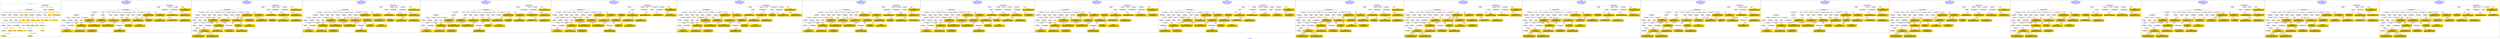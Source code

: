 digraph n0 {
fontcolor="blue"
remincross="true"
label="s28-wildlife-art.csv"
subgraph cluster_0 {
label="1-correct model"
n2[style="filled",color="white",fillcolor="lightgray",label="E12_Production1"];
n3[style="filled",color="white",fillcolor="lightgray",label="E21_Person1"];
n4[style="filled",color="white",fillcolor="lightgray",label="E55_Type2"];
n5[style="filled",color="white",fillcolor="lightgray",label="E53_Place1"];
n6[style="filled",color="white",fillcolor="lightgray",label="E69_Death1"];
n7[style="filled",color="white",fillcolor="lightgray",label="E74_Group1"];
n8[style="filled",color="white",fillcolor="lightgray",label="E82_Actor_Appellation1"];
n9[style="filled",color="white",fillcolor="lightgray",label="E67_Birth1"];
n10[shape="plaintext",style="filled",fillcolor="gold",label="Maker_URI"];
n11[style="filled",color="white",fillcolor="lightgray",label="E22_Man-Made_Object1"];
n12[style="filled",color="white",fillcolor="lightgray",label="E35_Title1"];
n13[style="filled",color="white",fillcolor="lightgray",label="E8_Acquisition1"];
n14[style="filled",color="white",fillcolor="lightgray",label="E55_Type1"];
n15[shape="plaintext",style="filled",fillcolor="gold",label="Description"];
n16[style="filled",color="white",fillcolor="lightgray",label="E54_Dimension1"];
n17[style="filled",color="white",fillcolor="lightgray",label="E40_Legal_Body1"];
n18[style="filled",color="white",fillcolor="lightgray",label="E53_Place2"];
n19[shape="plaintext",style="filled",fillcolor="gold",label="Object_URI"];
n20[style="filled",color="white",fillcolor="lightgray",label="E33_Linguistic_Object2"];
n21[style="filled",color="white",fillcolor="lightgray",label="E55_Type3"];
n22[shape="plaintext",style="filled",fillcolor="gold",label="Collector Information"];
n23[shape="plaintext",style="filled",fillcolor="gold",label="Title"];
n24[shape="plaintext",style="filled",fillcolor="gold",label="Owner"];
n25[style="filled",color="white",fillcolor="lightgray",label="E48_Place_Name1"];
n26[shape="plaintext",style="filled",fillcolor="gold",label="Place Made"];
n27[style="filled",color="white",fillcolor="lightgray",label="E52_Time-Span1"];
n28[shape="plaintext",style="filled",fillcolor="gold",label="Maker Birth Date"];
n29[style="filled",color="white",fillcolor="lightgray",label="E52_Time-Span2"];
n30[shape="plaintext",style="filled",fillcolor="gold",label="Maker Death Date"];
n31[shape="plaintext",style="filled",fillcolor="gold",label="Home Location URI"];
n32[shape="plaintext",style="filled",fillcolor="gold",label="Measurements"];
n33[shape="plaintext",style="filled",fillcolor="gold",label="Category_URI"];
n34[shape="plaintext",style="filled",fillcolor="gold",label="Category"];
n35[shape="plaintext",style="filled",fillcolor="gold",label="Materials_URI"];
n36[shape="plaintext",style="filled",fillcolor="gold",label="Materials"];
n37[shape="plaintext",style="filled",fillcolor="gold",label="Collector_Information_typeURI"];
n38[shape="plaintext",style="filled",fillcolor="gold",label="Nationality_URI"];
n39[shape="plaintext",style="filled",fillcolor="gold",label="Nationality"];
n40[shape="plaintext",style="filled",fillcolor="gold",label="Maker_Appellation_URI"];
n41[shape="plaintext",style="filled",fillcolor="gold",label="Maker"];
n42[shape="plaintext",style="filled",fillcolor="gold",label="Credit Line"];
n43[shape="plaintext",style="filled",fillcolor="gold",label="How Acquired?"];
n44[shape="plaintext",style="filled",fillcolor="gold",label="Acquisition_URI"];
}
subgraph cluster_1 {
label="candidate 0\nlink coherence:0.6666666666666666\nnode coherence:0.7317073170731707\nconfidence:0.4795718963621114\nmapping score:0.43999162186973173\ncost:438.009492\n-precision:0.5-recall:0.5"
n46[style="filled",color="white",fillcolor="lightgray",label="E12_Production1"];
n47[style="filled",color="white",fillcolor="lightgray",label="E21_Person1"];
n48[style="filled",color="white",fillcolor="lightgray",label="E52_Time-Span2"];
n49[style="filled",color="white",fillcolor="lightgray",label="E53_Place1"];
n50[style="filled",color="white",fillcolor="lightgray",label="E55_Type1"];
n51[style="filled",color="white",fillcolor="lightgray",label="E74_Group1"];
n52[style="filled",color="white",fillcolor="lightgray",label="E82_Actor_Appellation1"];
n53[style="filled",color="white",fillcolor="lightgray",label="E22_Man-Made_Object1"];
n54[style="filled",color="white",fillcolor="lightgray",label="E21_Person2"];
n55[style="filled",color="white",fillcolor="lightgray",label="E30_Right1"];
n56[style="filled",color="white",fillcolor="lightgray",label="E35_Title1"];
n57[style="filled",color="white",fillcolor="lightgray",label="E38_Image1"];
n58[style="filled",color="white",fillcolor="lightgray",label="E54_Dimension1"];
n59[style="filled",color="white",fillcolor="lightgray",label="E55_Type2"];
n60[style="filled",color="white",fillcolor="lightgray",label="E55_Type3"];
n61[style="filled",color="white",fillcolor="lightgray",label="E8_Acquisition1"];
n62[style="filled",color="white",fillcolor="lightgray",label="E33_Linguistic_Object2"];
n63[style="filled",color="white",fillcolor="lightgray",label="E44_Place_Appellation1"];
n64[style="filled",color="white",fillcolor="lightgray",label="E33_Linguistic_Object1"];
n65[style="filled",color="white",fillcolor="lightgray",label="E73_Information_Object1"];
n66[shape="plaintext",style="filled",fillcolor="gold",label="Description\n[E73_Information_Object,P3_has_note,0.35]\n[E22_Man-Made_Object,P3_has_note,0.29]\n[E33_Linguistic_Object,P3_has_note,0.225]\n[E35_Title,label,0.135]"];
n67[shape="plaintext",style="filled",fillcolor="gold",label="Category_URI\n[E55_Type,classLink,0.697]\n[E57_Material,classLink,0.145]\n[E74_Group,classLink,0.142]\n[E55_Type,label,0.016]"];
n68[shape="plaintext",style="filled",fillcolor="gold",label="Credit Line\n[E8_Acquisition,P3_has_note,0.331]\n[E30_Right,P3_has_note,0.258]\n[E73_Information_Object,P3_has_note,0.215]\n[E22_Man-Made_Object,P3_has_note,0.196]"];
n69[shape="plaintext",style="filled",fillcolor="gold",label="Home Location URI\n[E22_Man-Made_Object,classLink,0.467]\n[E21_Person,classLink,0.199]\n[E38_Image,classLink,0.191]\n[E82_Actor_Appellation,classLink,0.142]"];
n70[shape="plaintext",style="filled",fillcolor="gold",label="Place Made\n[E33_Linguistic_Object,P3_has_note,0.521]\n[E73_Information_Object,P3_has_note,0.259]\n[E22_Man-Made_Object,P3_has_note,0.22]"];
n71[shape="plaintext",style="filled",fillcolor="gold",label="Collector Information\n[E8_Acquisition,P3_has_note,0.3]\n[E73_Information_Object,P3_has_note,0.25]\n[E22_Man-Made_Object,P3_has_note,0.244]\n[E30_Right,P3_has_note,0.207]"];
n72[shape="plaintext",style="filled",fillcolor="gold",label="Collector_Information_typeURI\n[E55_Type,classLink,0.975]\n[E22_Man-Made_Object,P3_has_note,0.012]\n[E73_Information_Object,P3_has_note,0.012]"];
n73[shape="plaintext",style="filled",fillcolor="gold",label="Maker\n[E82_Actor_Appellation,label,0.354]\n[E8_Acquisition,P3_has_note,0.326]\n[E33_Linguistic_Object,P3_has_note,0.165]\n[E73_Information_Object,P3_has_note,0.156]"];
n74[shape="plaintext",style="filled",fillcolor="gold",label="Acquisition_URI\n[E22_Man-Made_Object,classLink,0.664]\n[E21_Person,classLink,0.125]\n[E38_Image,classLink,0.12]\n[E82_Actor_Appellation,classLink,0.09]"];
n75[shape="plaintext",style="filled",fillcolor="gold",label="Maker Birth Date\n[E52_Time-Span,P82_at_some_time_within,0.446]\n[E52_Time-Span,P82b_end_of_the_end,0.356]\n[E52_Time-Span,P82a_begin_of_the_begin,0.145]\n[E33_Linguistic_Object,P3_has_note,0.052]"];
n76[shape="plaintext",style="filled",fillcolor="gold",label="Maker_URI\n[E21_Person,classLink,0.394]\n[E82_Actor_Appellation,classLink,0.281]\n[E22_Man-Made_Object,classLink,0.235]\n[E38_Image,classLink,0.09]"];
n77[shape="plaintext",style="filled",fillcolor="gold",label="Maker_Appellation_URI\n[E82_Actor_Appellation,classLink,0.78]\n[E21_Person,classLink,0.113]\n[E22_Man-Made_Object,classLink,0.077]\n[E38_Image,classLink,0.03]"];
n78[shape="plaintext",style="filled",fillcolor="gold",label="Owner\n[E8_Acquisition,P3_has_note,0.353]\n[E30_Right,P3_has_note,0.287]\n[E73_Information_Object,P3_has_note,0.183]\n[E22_Man-Made_Object,P3_has_note,0.177]"];
n79[shape="plaintext",style="filled",fillcolor="gold",label="Maker Death Date\n[E52_Time-Span,P82b_end_of_the_end,0.615]\n[E52_Time-Span,P82_at_some_time_within,0.292]\n[E33_Linguistic_Object,P3_has_note,0.047]\n[E22_Man-Made_Object,classLink,0.046]"];
n80[shape="plaintext",style="filled",fillcolor="gold",label="Category\n[E55_Type,label,0.476]\n[E55_Type,classLink,0.267]\n[E73_Information_Object,P3_has_note,0.129]\n[E33_Linguistic_Object,P3_has_note,0.128]"];
n81[shape="plaintext",style="filled",fillcolor="gold",label="Object_URI\n[E22_Man-Made_Object,classLink,0.703]\n[E21_Person,classLink,0.111]\n[E38_Image,classLink,0.107]\n[E82_Actor_Appellation,classLink,0.079]"];
n82[shape="plaintext",style="filled",fillcolor="gold",label="Measurements\n[E54_Dimension,P3_has_note,0.793]\n[E22_Man-Made_Object,classLink,0.071]\n[E73_Information_Object,P3_has_note,0.069]\n[E22_Man-Made_Object,P3_has_note,0.067]"];
n83[shape="plaintext",style="filled",fillcolor="gold",label="Nationality_URI\n[E74_Group,classLink,0.706]\n[E55_Type,classLink,0.151]\n[E57_Material,classLink,0.142]\n[E73_Information_Object,P3_has_note,0.001]"];
n84[shape="plaintext",style="filled",fillcolor="gold",label="Nationality\n[E44_Place_Appellation,label,0.596]\n[E33_Linguistic_Object,P3_has_note,0.278]\n[E73_Information_Object,P3_has_note,0.065]\n[E22_Man-Made_Object,P3_has_note,0.06]"];
n85[shape="plaintext",style="filled",fillcolor="gold",label="How Acquired?\n[E30_Right,P3_has_note,0.42]\n[E8_Acquisition,P3_has_note,0.298]\n[E40_Legal_Body,label,0.143]\n[E33_Linguistic_Object,P3_has_note,0.139]"];
n86[shape="plaintext",style="filled",fillcolor="gold",label="Materials_URI\n[E57_Material,classLink,0.419]\n[E55_Type,classLink,0.417]\n[E74_Group,classLink,0.163]\n[E55_Type,label,0.002]"];
n87[shape="plaintext",style="filled",fillcolor="gold",label="Title\n[E73_Information_Object,P3_has_note,0.292]\n[E35_Title,label,0.291]\n[E22_Man-Made_Object,classLink,0.226]\n[E22_Man-Made_Object,P3_has_note,0.191]"];
n88[shape="plaintext",style="filled",fillcolor="gold",label="Materials\n[E55_Type,label,0.492]\n[E29_Design_or_Procedure,P3_has_note,0.44]\n[E33_Linguistic_Object,P3_has_note,0.037]\n[E73_Information_Object,P3_has_note,0.03]"];
}
subgraph cluster_2 {
label="candidate 1\nlink coherence:0.6511627906976745\nnode coherence:0.7317073170731707\nconfidence:0.4795718963621114\nmapping score:0.43999162186973173\ncost:538.009462\n-precision:0.56-recall:0.57"
n90[style="filled",color="white",fillcolor="lightgray",label="E12_Production1"];
n91[style="filled",color="white",fillcolor="lightgray",label="E21_Person1"];
n92[style="filled",color="white",fillcolor="lightgray",label="E53_Place1"];
n93[style="filled",color="white",fillcolor="lightgray",label="E55_Type1"];
n94[style="filled",color="white",fillcolor="lightgray",label="E67_Birth1"];
n95[style="filled",color="white",fillcolor="lightgray",label="E74_Group1"];
n96[style="filled",color="white",fillcolor="lightgray",label="E82_Actor_Appellation1"];
n97[style="filled",color="white",fillcolor="lightgray",label="E22_Man-Made_Object1"];
n98[style="filled",color="white",fillcolor="lightgray",label="E21_Person2"];
n99[style="filled",color="white",fillcolor="lightgray",label="E30_Right1"];
n100[style="filled",color="white",fillcolor="lightgray",label="E35_Title1"];
n101[style="filled",color="white",fillcolor="lightgray",label="E38_Image1"];
n102[style="filled",color="white",fillcolor="lightgray",label="E54_Dimension1"];
n103[style="filled",color="white",fillcolor="lightgray",label="E55_Type2"];
n104[style="filled",color="white",fillcolor="lightgray",label="E8_Acquisition1"];
n105[style="filled",color="white",fillcolor="lightgray",label="E33_Linguistic_Object1"];
n106[style="filled",color="white",fillcolor="lightgray",label="E55_Type3"];
n107[style="filled",color="white",fillcolor="lightgray",label="E44_Place_Appellation1"];
n108[style="filled",color="white",fillcolor="lightgray",label="E52_Time-Span1"];
n109[style="filled",color="white",fillcolor="lightgray",label="E33_Linguistic_Object2"];
n110[style="filled",color="white",fillcolor="lightgray",label="E73_Information_Object1"];
n111[shape="plaintext",style="filled",fillcolor="gold",label="Description\n[E73_Information_Object,P3_has_note,0.35]\n[E22_Man-Made_Object,P3_has_note,0.29]\n[E33_Linguistic_Object,P3_has_note,0.225]\n[E35_Title,label,0.135]"];
n112[shape="plaintext",style="filled",fillcolor="gold",label="Category_URI\n[E55_Type,classLink,0.697]\n[E57_Material,classLink,0.145]\n[E74_Group,classLink,0.142]\n[E55_Type,label,0.016]"];
n113[shape="plaintext",style="filled",fillcolor="gold",label="Credit Line\n[E8_Acquisition,P3_has_note,0.331]\n[E30_Right,P3_has_note,0.258]\n[E73_Information_Object,P3_has_note,0.215]\n[E22_Man-Made_Object,P3_has_note,0.196]"];
n114[shape="plaintext",style="filled",fillcolor="gold",label="Home Location URI\n[E22_Man-Made_Object,classLink,0.467]\n[E21_Person,classLink,0.199]\n[E38_Image,classLink,0.191]\n[E82_Actor_Appellation,classLink,0.142]"];
n115[shape="plaintext",style="filled",fillcolor="gold",label="Place Made\n[E33_Linguistic_Object,P3_has_note,0.521]\n[E73_Information_Object,P3_has_note,0.259]\n[E22_Man-Made_Object,P3_has_note,0.22]"];
n116[shape="plaintext",style="filled",fillcolor="gold",label="Collector Information\n[E8_Acquisition,P3_has_note,0.3]\n[E73_Information_Object,P3_has_note,0.25]\n[E22_Man-Made_Object,P3_has_note,0.244]\n[E30_Right,P3_has_note,0.207]"];
n117[shape="plaintext",style="filled",fillcolor="gold",label="Collector_Information_typeURI\n[E55_Type,classLink,0.975]\n[E22_Man-Made_Object,P3_has_note,0.012]\n[E73_Information_Object,P3_has_note,0.012]"];
n118[shape="plaintext",style="filled",fillcolor="gold",label="Maker\n[E82_Actor_Appellation,label,0.354]\n[E8_Acquisition,P3_has_note,0.326]\n[E33_Linguistic_Object,P3_has_note,0.165]\n[E73_Information_Object,P3_has_note,0.156]"];
n119[shape="plaintext",style="filled",fillcolor="gold",label="Acquisition_URI\n[E22_Man-Made_Object,classLink,0.664]\n[E21_Person,classLink,0.125]\n[E38_Image,classLink,0.12]\n[E82_Actor_Appellation,classLink,0.09]"];
n120[shape="plaintext",style="filled",fillcolor="gold",label="Maker Death Date\n[E52_Time-Span,P82b_end_of_the_end,0.615]\n[E52_Time-Span,P82_at_some_time_within,0.292]\n[E33_Linguistic_Object,P3_has_note,0.047]\n[E22_Man-Made_Object,classLink,0.046]"];
n121[shape="plaintext",style="filled",fillcolor="gold",label="Maker_URI\n[E21_Person,classLink,0.394]\n[E82_Actor_Appellation,classLink,0.281]\n[E22_Man-Made_Object,classLink,0.235]\n[E38_Image,classLink,0.09]"];
n122[shape="plaintext",style="filled",fillcolor="gold",label="Maker_Appellation_URI\n[E82_Actor_Appellation,classLink,0.78]\n[E21_Person,classLink,0.113]\n[E22_Man-Made_Object,classLink,0.077]\n[E38_Image,classLink,0.03]"];
n123[shape="plaintext",style="filled",fillcolor="gold",label="Owner\n[E8_Acquisition,P3_has_note,0.353]\n[E30_Right,P3_has_note,0.287]\n[E73_Information_Object,P3_has_note,0.183]\n[E22_Man-Made_Object,P3_has_note,0.177]"];
n124[shape="plaintext",style="filled",fillcolor="gold",label="Category\n[E55_Type,label,0.476]\n[E55_Type,classLink,0.267]\n[E73_Information_Object,P3_has_note,0.129]\n[E33_Linguistic_Object,P3_has_note,0.128]"];
n125[shape="plaintext",style="filled",fillcolor="gold",label="Object_URI\n[E22_Man-Made_Object,classLink,0.703]\n[E21_Person,classLink,0.111]\n[E38_Image,classLink,0.107]\n[E82_Actor_Appellation,classLink,0.079]"];
n126[shape="plaintext",style="filled",fillcolor="gold",label="Measurements\n[E54_Dimension,P3_has_note,0.793]\n[E22_Man-Made_Object,classLink,0.071]\n[E73_Information_Object,P3_has_note,0.069]\n[E22_Man-Made_Object,P3_has_note,0.067]"];
n127[shape="plaintext",style="filled",fillcolor="gold",label="Nationality_URI\n[E74_Group,classLink,0.706]\n[E55_Type,classLink,0.151]\n[E57_Material,classLink,0.142]\n[E73_Information_Object,P3_has_note,0.001]"];
n128[shape="plaintext",style="filled",fillcolor="gold",label="Nationality\n[E44_Place_Appellation,label,0.596]\n[E33_Linguistic_Object,P3_has_note,0.278]\n[E73_Information_Object,P3_has_note,0.065]\n[E22_Man-Made_Object,P3_has_note,0.06]"];
n129[shape="plaintext",style="filled",fillcolor="gold",label="How Acquired?\n[E30_Right,P3_has_note,0.42]\n[E8_Acquisition,P3_has_note,0.298]\n[E40_Legal_Body,label,0.143]\n[E33_Linguistic_Object,P3_has_note,0.139]"];
n130[shape="plaintext",style="filled",fillcolor="gold",label="Materials_URI\n[E57_Material,classLink,0.419]\n[E55_Type,classLink,0.417]\n[E74_Group,classLink,0.163]\n[E55_Type,label,0.002]"];
n131[shape="plaintext",style="filled",fillcolor="gold",label="Title\n[E73_Information_Object,P3_has_note,0.292]\n[E35_Title,label,0.291]\n[E22_Man-Made_Object,classLink,0.226]\n[E22_Man-Made_Object,P3_has_note,0.191]"];
n132[shape="plaintext",style="filled",fillcolor="gold",label="Maker Birth Date\n[E52_Time-Span,P82_at_some_time_within,0.446]\n[E52_Time-Span,P82b_end_of_the_end,0.356]\n[E52_Time-Span,P82a_begin_of_the_begin,0.145]\n[E33_Linguistic_Object,P3_has_note,0.052]"];
n133[shape="plaintext",style="filled",fillcolor="gold",label="Materials\n[E55_Type,label,0.492]\n[E29_Design_or_Procedure,P3_has_note,0.44]\n[E33_Linguistic_Object,P3_has_note,0.037]\n[E73_Information_Object,P3_has_note,0.03]"];
}
subgraph cluster_3 {
label="candidate 10\nlink coherence:0.6428571428571429\nnode coherence:0.7317073170731707\nconfidence:0.4795718963621114\nmapping score:0.43999162186973173\ncost:438.009492\n-precision:0.52-recall:0.52"
n135[style="filled",color="white",fillcolor="lightgray",label="E12_Production1"];
n136[style="filled",color="white",fillcolor="lightgray",label="E21_Person1"];
n137[style="filled",color="white",fillcolor="lightgray",label="E52_Time-Span2"];
n138[style="filled",color="white",fillcolor="lightgray",label="E53_Place1"];
n139[style="filled",color="white",fillcolor="lightgray",label="E55_Type1"];
n140[style="filled",color="white",fillcolor="lightgray",label="E74_Group1"];
n141[style="filled",color="white",fillcolor="lightgray",label="E82_Actor_Appellation1"];
n142[style="filled",color="white",fillcolor="lightgray",label="E22_Man-Made_Object1"];
n143[style="filled",color="white",fillcolor="lightgray",label="E21_Person2"];
n144[style="filled",color="white",fillcolor="lightgray",label="E30_Right1"];
n145[style="filled",color="white",fillcolor="lightgray",label="E35_Title1"];
n146[style="filled",color="white",fillcolor="lightgray",label="E38_Image1"];
n147[style="filled",color="white",fillcolor="lightgray",label="E54_Dimension1"];
n148[style="filled",color="white",fillcolor="lightgray",label="E55_Type2"];
n149[style="filled",color="white",fillcolor="lightgray",label="E8_Acquisition1"];
n150[style="filled",color="white",fillcolor="lightgray",label="E33_Linguistic_Object1"];
n151[style="filled",color="white",fillcolor="lightgray",label="E55_Type3"];
n152[style="filled",color="white",fillcolor="lightgray",label="E44_Place_Appellation1"];
n153[style="filled",color="white",fillcolor="lightgray",label="E33_Linguistic_Object2"];
n154[style="filled",color="white",fillcolor="lightgray",label="E73_Information_Object1"];
n155[shape="plaintext",style="filled",fillcolor="gold",label="Description\n[E73_Information_Object,P3_has_note,0.35]\n[E22_Man-Made_Object,P3_has_note,0.29]\n[E33_Linguistic_Object,P3_has_note,0.225]\n[E35_Title,label,0.135]"];
n156[shape="plaintext",style="filled",fillcolor="gold",label="Category_URI\n[E55_Type,classLink,0.697]\n[E57_Material,classLink,0.145]\n[E74_Group,classLink,0.142]\n[E55_Type,label,0.016]"];
n157[shape="plaintext",style="filled",fillcolor="gold",label="Credit Line\n[E8_Acquisition,P3_has_note,0.331]\n[E30_Right,P3_has_note,0.258]\n[E73_Information_Object,P3_has_note,0.215]\n[E22_Man-Made_Object,P3_has_note,0.196]"];
n158[shape="plaintext",style="filled",fillcolor="gold",label="Home Location URI\n[E22_Man-Made_Object,classLink,0.467]\n[E21_Person,classLink,0.199]\n[E38_Image,classLink,0.191]\n[E82_Actor_Appellation,classLink,0.142]"];
n159[shape="plaintext",style="filled",fillcolor="gold",label="Place Made\n[E33_Linguistic_Object,P3_has_note,0.521]\n[E73_Information_Object,P3_has_note,0.259]\n[E22_Man-Made_Object,P3_has_note,0.22]"];
n160[shape="plaintext",style="filled",fillcolor="gold",label="Collector Information\n[E8_Acquisition,P3_has_note,0.3]\n[E73_Information_Object,P3_has_note,0.25]\n[E22_Man-Made_Object,P3_has_note,0.244]\n[E30_Right,P3_has_note,0.207]"];
n161[shape="plaintext",style="filled",fillcolor="gold",label="Collector_Information_typeURI\n[E55_Type,classLink,0.975]\n[E22_Man-Made_Object,P3_has_note,0.012]\n[E73_Information_Object,P3_has_note,0.012]"];
n162[shape="plaintext",style="filled",fillcolor="gold",label="Maker\n[E82_Actor_Appellation,label,0.354]\n[E8_Acquisition,P3_has_note,0.326]\n[E33_Linguistic_Object,P3_has_note,0.165]\n[E73_Information_Object,P3_has_note,0.156]"];
n163[shape="plaintext",style="filled",fillcolor="gold",label="Acquisition_URI\n[E22_Man-Made_Object,classLink,0.664]\n[E21_Person,classLink,0.125]\n[E38_Image,classLink,0.12]\n[E82_Actor_Appellation,classLink,0.09]"];
n164[shape="plaintext",style="filled",fillcolor="gold",label="Maker Birth Date\n[E52_Time-Span,P82_at_some_time_within,0.446]\n[E52_Time-Span,P82b_end_of_the_end,0.356]\n[E52_Time-Span,P82a_begin_of_the_begin,0.145]\n[E33_Linguistic_Object,P3_has_note,0.052]"];
n165[shape="plaintext",style="filled",fillcolor="gold",label="Maker_URI\n[E21_Person,classLink,0.394]\n[E82_Actor_Appellation,classLink,0.281]\n[E22_Man-Made_Object,classLink,0.235]\n[E38_Image,classLink,0.09]"];
n166[shape="plaintext",style="filled",fillcolor="gold",label="Maker_Appellation_URI\n[E82_Actor_Appellation,classLink,0.78]\n[E21_Person,classLink,0.113]\n[E22_Man-Made_Object,classLink,0.077]\n[E38_Image,classLink,0.03]"];
n167[shape="plaintext",style="filled",fillcolor="gold",label="Owner\n[E8_Acquisition,P3_has_note,0.353]\n[E30_Right,P3_has_note,0.287]\n[E73_Information_Object,P3_has_note,0.183]\n[E22_Man-Made_Object,P3_has_note,0.177]"];
n168[shape="plaintext",style="filled",fillcolor="gold",label="Maker Death Date\n[E52_Time-Span,P82b_end_of_the_end,0.615]\n[E52_Time-Span,P82_at_some_time_within,0.292]\n[E33_Linguistic_Object,P3_has_note,0.047]\n[E22_Man-Made_Object,classLink,0.046]"];
n169[shape="plaintext",style="filled",fillcolor="gold",label="Category\n[E55_Type,label,0.476]\n[E55_Type,classLink,0.267]\n[E73_Information_Object,P3_has_note,0.129]\n[E33_Linguistic_Object,P3_has_note,0.128]"];
n170[shape="plaintext",style="filled",fillcolor="gold",label="Object_URI\n[E22_Man-Made_Object,classLink,0.703]\n[E21_Person,classLink,0.111]\n[E38_Image,classLink,0.107]\n[E82_Actor_Appellation,classLink,0.079]"];
n171[shape="plaintext",style="filled",fillcolor="gold",label="Measurements\n[E54_Dimension,P3_has_note,0.793]\n[E22_Man-Made_Object,classLink,0.071]\n[E73_Information_Object,P3_has_note,0.069]\n[E22_Man-Made_Object,P3_has_note,0.067]"];
n172[shape="plaintext",style="filled",fillcolor="gold",label="Nationality_URI\n[E74_Group,classLink,0.706]\n[E55_Type,classLink,0.151]\n[E57_Material,classLink,0.142]\n[E73_Information_Object,P3_has_note,0.001]"];
n173[shape="plaintext",style="filled",fillcolor="gold",label="Nationality\n[E44_Place_Appellation,label,0.596]\n[E33_Linguistic_Object,P3_has_note,0.278]\n[E73_Information_Object,P3_has_note,0.065]\n[E22_Man-Made_Object,P3_has_note,0.06]"];
n174[shape="plaintext",style="filled",fillcolor="gold",label="How Acquired?\n[E30_Right,P3_has_note,0.42]\n[E8_Acquisition,P3_has_note,0.298]\n[E40_Legal_Body,label,0.143]\n[E33_Linguistic_Object,P3_has_note,0.139]"];
n175[shape="plaintext",style="filled",fillcolor="gold",label="Materials_URI\n[E57_Material,classLink,0.419]\n[E55_Type,classLink,0.417]\n[E74_Group,classLink,0.163]\n[E55_Type,label,0.002]"];
n176[shape="plaintext",style="filled",fillcolor="gold",label="Title\n[E73_Information_Object,P3_has_note,0.292]\n[E35_Title,label,0.291]\n[E22_Man-Made_Object,classLink,0.226]\n[E22_Man-Made_Object,P3_has_note,0.191]"];
n177[shape="plaintext",style="filled",fillcolor="gold",label="Materials\n[E55_Type,label,0.492]\n[E29_Design_or_Procedure,P3_has_note,0.44]\n[E33_Linguistic_Object,P3_has_note,0.037]\n[E73_Information_Object,P3_has_note,0.03]"];
}
subgraph cluster_4 {
label="candidate 11\nlink coherence:0.6428571428571429\nnode coherence:0.7317073170731707\nconfidence:0.4795718963621114\nmapping score:0.43999162186973173\ncost:438.009502\n-precision:0.5-recall:0.5"
n179[style="filled",color="white",fillcolor="lightgray",label="E12_Production1"];
n180[style="filled",color="white",fillcolor="lightgray",label="E21_Person1"];
n181[style="filled",color="white",fillcolor="lightgray",label="E52_Time-Span2"];
n182[style="filled",color="white",fillcolor="lightgray",label="E53_Place1"];
n183[style="filled",color="white",fillcolor="lightgray",label="E55_Type1"];
n184[style="filled",color="white",fillcolor="lightgray",label="E74_Group1"];
n185[style="filled",color="white",fillcolor="lightgray",label="E82_Actor_Appellation1"];
n186[style="filled",color="white",fillcolor="lightgray",label="E22_Man-Made_Object1"];
n187[style="filled",color="white",fillcolor="lightgray",label="E21_Person2"];
n188[style="filled",color="white",fillcolor="lightgray",label="E30_Right1"];
n189[style="filled",color="white",fillcolor="lightgray",label="E35_Title1"];
n190[style="filled",color="white",fillcolor="lightgray",label="E38_Image1"];
n191[style="filled",color="white",fillcolor="lightgray",label="E54_Dimension1"];
n192[style="filled",color="white",fillcolor="lightgray",label="E55_Type2"];
n193[style="filled",color="white",fillcolor="lightgray",label="E55_Type3"];
n194[style="filled",color="white",fillcolor="lightgray",label="E8_Acquisition1"];
n195[style="filled",color="white",fillcolor="lightgray",label="E33_Linguistic_Object1"];
n196[style="filled",color="white",fillcolor="lightgray",label="E44_Place_Appellation1"];
n197[style="filled",color="white",fillcolor="lightgray",label="E33_Linguistic_Object2"];
n198[style="filled",color="white",fillcolor="lightgray",label="E73_Information_Object1"];
n199[shape="plaintext",style="filled",fillcolor="gold",label="Description\n[E73_Information_Object,P3_has_note,0.35]\n[E22_Man-Made_Object,P3_has_note,0.29]\n[E33_Linguistic_Object,P3_has_note,0.225]\n[E35_Title,label,0.135]"];
n200[shape="plaintext",style="filled",fillcolor="gold",label="Category_URI\n[E55_Type,classLink,0.697]\n[E57_Material,classLink,0.145]\n[E74_Group,classLink,0.142]\n[E55_Type,label,0.016]"];
n201[shape="plaintext",style="filled",fillcolor="gold",label="Credit Line\n[E8_Acquisition,P3_has_note,0.331]\n[E30_Right,P3_has_note,0.258]\n[E73_Information_Object,P3_has_note,0.215]\n[E22_Man-Made_Object,P3_has_note,0.196]"];
n202[shape="plaintext",style="filled",fillcolor="gold",label="Home Location URI\n[E22_Man-Made_Object,classLink,0.467]\n[E21_Person,classLink,0.199]\n[E38_Image,classLink,0.191]\n[E82_Actor_Appellation,classLink,0.142]"];
n203[shape="plaintext",style="filled",fillcolor="gold",label="Place Made\n[E33_Linguistic_Object,P3_has_note,0.521]\n[E73_Information_Object,P3_has_note,0.259]\n[E22_Man-Made_Object,P3_has_note,0.22]"];
n204[shape="plaintext",style="filled",fillcolor="gold",label="Collector Information\n[E8_Acquisition,P3_has_note,0.3]\n[E73_Information_Object,P3_has_note,0.25]\n[E22_Man-Made_Object,P3_has_note,0.244]\n[E30_Right,P3_has_note,0.207]"];
n205[shape="plaintext",style="filled",fillcolor="gold",label="Collector_Information_typeURI\n[E55_Type,classLink,0.975]\n[E22_Man-Made_Object,P3_has_note,0.012]\n[E73_Information_Object,P3_has_note,0.012]"];
n206[shape="plaintext",style="filled",fillcolor="gold",label="Maker\n[E82_Actor_Appellation,label,0.354]\n[E8_Acquisition,P3_has_note,0.326]\n[E33_Linguistic_Object,P3_has_note,0.165]\n[E73_Information_Object,P3_has_note,0.156]"];
n207[shape="plaintext",style="filled",fillcolor="gold",label="Acquisition_URI\n[E22_Man-Made_Object,classLink,0.664]\n[E21_Person,classLink,0.125]\n[E38_Image,classLink,0.12]\n[E82_Actor_Appellation,classLink,0.09]"];
n208[shape="plaintext",style="filled",fillcolor="gold",label="Maker Birth Date\n[E52_Time-Span,P82_at_some_time_within,0.446]\n[E52_Time-Span,P82b_end_of_the_end,0.356]\n[E52_Time-Span,P82a_begin_of_the_begin,0.145]\n[E33_Linguistic_Object,P3_has_note,0.052]"];
n209[shape="plaintext",style="filled",fillcolor="gold",label="Maker_URI\n[E21_Person,classLink,0.394]\n[E82_Actor_Appellation,classLink,0.281]\n[E22_Man-Made_Object,classLink,0.235]\n[E38_Image,classLink,0.09]"];
n210[shape="plaintext",style="filled",fillcolor="gold",label="Maker_Appellation_URI\n[E82_Actor_Appellation,classLink,0.78]\n[E21_Person,classLink,0.113]\n[E22_Man-Made_Object,classLink,0.077]\n[E38_Image,classLink,0.03]"];
n211[shape="plaintext",style="filled",fillcolor="gold",label="Owner\n[E8_Acquisition,P3_has_note,0.353]\n[E30_Right,P3_has_note,0.287]\n[E73_Information_Object,P3_has_note,0.183]\n[E22_Man-Made_Object,P3_has_note,0.177]"];
n212[shape="plaintext",style="filled",fillcolor="gold",label="Maker Death Date\n[E52_Time-Span,P82b_end_of_the_end,0.615]\n[E52_Time-Span,P82_at_some_time_within,0.292]\n[E33_Linguistic_Object,P3_has_note,0.047]\n[E22_Man-Made_Object,classLink,0.046]"];
n213[shape="plaintext",style="filled",fillcolor="gold",label="Category\n[E55_Type,label,0.476]\n[E55_Type,classLink,0.267]\n[E73_Information_Object,P3_has_note,0.129]\n[E33_Linguistic_Object,P3_has_note,0.128]"];
n214[shape="plaintext",style="filled",fillcolor="gold",label="Object_URI\n[E22_Man-Made_Object,classLink,0.703]\n[E21_Person,classLink,0.111]\n[E38_Image,classLink,0.107]\n[E82_Actor_Appellation,classLink,0.079]"];
n215[shape="plaintext",style="filled",fillcolor="gold",label="Measurements\n[E54_Dimension,P3_has_note,0.793]\n[E22_Man-Made_Object,classLink,0.071]\n[E73_Information_Object,P3_has_note,0.069]\n[E22_Man-Made_Object,P3_has_note,0.067]"];
n216[shape="plaintext",style="filled",fillcolor="gold",label="Nationality_URI\n[E74_Group,classLink,0.706]\n[E55_Type,classLink,0.151]\n[E57_Material,classLink,0.142]\n[E73_Information_Object,P3_has_note,0.001]"];
n217[shape="plaintext",style="filled",fillcolor="gold",label="Nationality\n[E44_Place_Appellation,label,0.596]\n[E33_Linguistic_Object,P3_has_note,0.278]\n[E73_Information_Object,P3_has_note,0.065]\n[E22_Man-Made_Object,P3_has_note,0.06]"];
n218[shape="plaintext",style="filled",fillcolor="gold",label="How Acquired?\n[E30_Right,P3_has_note,0.42]\n[E8_Acquisition,P3_has_note,0.298]\n[E40_Legal_Body,label,0.143]\n[E33_Linguistic_Object,P3_has_note,0.139]"];
n219[shape="plaintext",style="filled",fillcolor="gold",label="Materials_URI\n[E57_Material,classLink,0.419]\n[E55_Type,classLink,0.417]\n[E74_Group,classLink,0.163]\n[E55_Type,label,0.002]"];
n220[shape="plaintext",style="filled",fillcolor="gold",label="Title\n[E73_Information_Object,P3_has_note,0.292]\n[E35_Title,label,0.291]\n[E22_Man-Made_Object,classLink,0.226]\n[E22_Man-Made_Object,P3_has_note,0.191]"];
n221[shape="plaintext",style="filled",fillcolor="gold",label="Materials\n[E55_Type,label,0.492]\n[E29_Design_or_Procedure,P3_has_note,0.44]\n[E33_Linguistic_Object,P3_has_note,0.037]\n[E73_Information_Object,P3_has_note,0.03]"];
}
subgraph cluster_5 {
label="candidate 12\nlink coherence:0.6428571428571429\nnode coherence:0.7317073170731707\nconfidence:0.4795718963621114\nmapping score:0.43999162186973173\ncost:537.019504\n-precision:0.5-recall:0.5"
n223[style="filled",color="white",fillcolor="lightgray",label="E12_Production1"];
n224[style="filled",color="white",fillcolor="lightgray",label="E21_Person1"];
n225[style="filled",color="white",fillcolor="lightgray",label="E52_Time-Span2"];
n226[style="filled",color="white",fillcolor="lightgray",label="E53_Place1"];
n227[style="filled",color="white",fillcolor="lightgray",label="E55_Type1"];
n228[style="filled",color="white",fillcolor="lightgray",label="E74_Group1"];
n229[style="filled",color="white",fillcolor="lightgray",label="E82_Actor_Appellation1"];
n230[style="filled",color="white",fillcolor="lightgray",label="E22_Man-Made_Object1"];
n231[style="filled",color="white",fillcolor="lightgray",label="E21_Person2"];
n232[style="filled",color="white",fillcolor="lightgray",label="E30_Right1"];
n233[style="filled",color="white",fillcolor="lightgray",label="E35_Title1"];
n234[style="filled",color="white",fillcolor="lightgray",label="E38_Image1"];
n235[style="filled",color="white",fillcolor="lightgray",label="E54_Dimension1"];
n236[style="filled",color="white",fillcolor="lightgray",label="E8_Acquisition1"];
n237[style="filled",color="white",fillcolor="lightgray",label="E33_Linguistic_Object2"];
n238[style="filled",color="white",fillcolor="lightgray",label="E55_Type2"];
n239[style="filled",color="white",fillcolor="lightgray",label="E44_Place_Appellation1"];
n240[style="filled",color="white",fillcolor="lightgray",label="E33_Linguistic_Object1"];
n241[style="filled",color="white",fillcolor="lightgray",label="E55_Type3"];
n242[style="filled",color="white",fillcolor="lightgray",label="E73_Information_Object1"];
n243[shape="plaintext",style="filled",fillcolor="gold",label="Description\n[E73_Information_Object,P3_has_note,0.35]\n[E22_Man-Made_Object,P3_has_note,0.29]\n[E33_Linguistic_Object,P3_has_note,0.225]\n[E35_Title,label,0.135]"];
n244[shape="plaintext",style="filled",fillcolor="gold",label="Category_URI\n[E55_Type,classLink,0.697]\n[E57_Material,classLink,0.145]\n[E74_Group,classLink,0.142]\n[E55_Type,label,0.016]"];
n245[shape="plaintext",style="filled",fillcolor="gold",label="Credit Line\n[E8_Acquisition,P3_has_note,0.331]\n[E30_Right,P3_has_note,0.258]\n[E73_Information_Object,P3_has_note,0.215]\n[E22_Man-Made_Object,P3_has_note,0.196]"];
n246[shape="plaintext",style="filled",fillcolor="gold",label="Home Location URI\n[E22_Man-Made_Object,classLink,0.467]\n[E21_Person,classLink,0.199]\n[E38_Image,classLink,0.191]\n[E82_Actor_Appellation,classLink,0.142]"];
n247[shape="plaintext",style="filled",fillcolor="gold",label="Place Made\n[E33_Linguistic_Object,P3_has_note,0.521]\n[E73_Information_Object,P3_has_note,0.259]\n[E22_Man-Made_Object,P3_has_note,0.22]"];
n248[shape="plaintext",style="filled",fillcolor="gold",label="Collector Information\n[E8_Acquisition,P3_has_note,0.3]\n[E73_Information_Object,P3_has_note,0.25]\n[E22_Man-Made_Object,P3_has_note,0.244]\n[E30_Right,P3_has_note,0.207]"];
n249[shape="plaintext",style="filled",fillcolor="gold",label="Collector_Information_typeURI\n[E55_Type,classLink,0.975]\n[E22_Man-Made_Object,P3_has_note,0.012]\n[E73_Information_Object,P3_has_note,0.012]"];
n250[shape="plaintext",style="filled",fillcolor="gold",label="Maker\n[E82_Actor_Appellation,label,0.354]\n[E8_Acquisition,P3_has_note,0.326]\n[E33_Linguistic_Object,P3_has_note,0.165]\n[E73_Information_Object,P3_has_note,0.156]"];
n251[shape="plaintext",style="filled",fillcolor="gold",label="Acquisition_URI\n[E22_Man-Made_Object,classLink,0.664]\n[E21_Person,classLink,0.125]\n[E38_Image,classLink,0.12]\n[E82_Actor_Appellation,classLink,0.09]"];
n252[shape="plaintext",style="filled",fillcolor="gold",label="Maker Birth Date\n[E52_Time-Span,P82_at_some_time_within,0.446]\n[E52_Time-Span,P82b_end_of_the_end,0.356]\n[E52_Time-Span,P82a_begin_of_the_begin,0.145]\n[E33_Linguistic_Object,P3_has_note,0.052]"];
n253[shape="plaintext",style="filled",fillcolor="gold",label="Maker_URI\n[E21_Person,classLink,0.394]\n[E82_Actor_Appellation,classLink,0.281]\n[E22_Man-Made_Object,classLink,0.235]\n[E38_Image,classLink,0.09]"];
n254[shape="plaintext",style="filled",fillcolor="gold",label="Maker_Appellation_URI\n[E82_Actor_Appellation,classLink,0.78]\n[E21_Person,classLink,0.113]\n[E22_Man-Made_Object,classLink,0.077]\n[E38_Image,classLink,0.03]"];
n255[shape="plaintext",style="filled",fillcolor="gold",label="Owner\n[E8_Acquisition,P3_has_note,0.353]\n[E30_Right,P3_has_note,0.287]\n[E73_Information_Object,P3_has_note,0.183]\n[E22_Man-Made_Object,P3_has_note,0.177]"];
n256[shape="plaintext",style="filled",fillcolor="gold",label="Maker Death Date\n[E52_Time-Span,P82b_end_of_the_end,0.615]\n[E52_Time-Span,P82_at_some_time_within,0.292]\n[E33_Linguistic_Object,P3_has_note,0.047]\n[E22_Man-Made_Object,classLink,0.046]"];
n257[shape="plaintext",style="filled",fillcolor="gold",label="Category\n[E55_Type,label,0.476]\n[E55_Type,classLink,0.267]\n[E73_Information_Object,P3_has_note,0.129]\n[E33_Linguistic_Object,P3_has_note,0.128]"];
n258[shape="plaintext",style="filled",fillcolor="gold",label="Object_URI\n[E22_Man-Made_Object,classLink,0.703]\n[E21_Person,classLink,0.111]\n[E38_Image,classLink,0.107]\n[E82_Actor_Appellation,classLink,0.079]"];
n259[shape="plaintext",style="filled",fillcolor="gold",label="Measurements\n[E54_Dimension,P3_has_note,0.793]\n[E22_Man-Made_Object,classLink,0.071]\n[E73_Information_Object,P3_has_note,0.069]\n[E22_Man-Made_Object,P3_has_note,0.067]"];
n260[shape="plaintext",style="filled",fillcolor="gold",label="Nationality_URI\n[E74_Group,classLink,0.706]\n[E55_Type,classLink,0.151]\n[E57_Material,classLink,0.142]\n[E73_Information_Object,P3_has_note,0.001]"];
n261[shape="plaintext",style="filled",fillcolor="gold",label="Nationality\n[E44_Place_Appellation,label,0.596]\n[E33_Linguistic_Object,P3_has_note,0.278]\n[E73_Information_Object,P3_has_note,0.065]\n[E22_Man-Made_Object,P3_has_note,0.06]"];
n262[shape="plaintext",style="filled",fillcolor="gold",label="How Acquired?\n[E30_Right,P3_has_note,0.42]\n[E8_Acquisition,P3_has_note,0.298]\n[E40_Legal_Body,label,0.143]\n[E33_Linguistic_Object,P3_has_note,0.139]"];
n263[shape="plaintext",style="filled",fillcolor="gold",label="Materials_URI\n[E57_Material,classLink,0.419]\n[E55_Type,classLink,0.417]\n[E74_Group,classLink,0.163]\n[E55_Type,label,0.002]"];
n264[shape="plaintext",style="filled",fillcolor="gold",label="Title\n[E73_Information_Object,P3_has_note,0.292]\n[E35_Title,label,0.291]\n[E22_Man-Made_Object,classLink,0.226]\n[E22_Man-Made_Object,P3_has_note,0.191]"];
n265[shape="plaintext",style="filled",fillcolor="gold",label="Materials\n[E55_Type,label,0.492]\n[E29_Design_or_Procedure,P3_has_note,0.44]\n[E33_Linguistic_Object,P3_has_note,0.037]\n[E73_Information_Object,P3_has_note,0.03]"];
}
subgraph cluster_6 {
label="candidate 13\nlink coherence:0.6428571428571429\nnode coherence:0.7317073170731707\nconfidence:0.4795718963621114\nmapping score:0.43999162186973173\ncost:537.019514\n-precision:0.52-recall:0.52"
n267[style="filled",color="white",fillcolor="lightgray",label="E12_Production1"];
n268[style="filled",color="white",fillcolor="lightgray",label="E21_Person1"];
n269[style="filled",color="white",fillcolor="lightgray",label="E52_Time-Span2"];
n270[style="filled",color="white",fillcolor="lightgray",label="E53_Place1"];
n271[style="filled",color="white",fillcolor="lightgray",label="E55_Type1"];
n272[style="filled",color="white",fillcolor="lightgray",label="E74_Group1"];
n273[style="filled",color="white",fillcolor="lightgray",label="E82_Actor_Appellation1"];
n274[style="filled",color="white",fillcolor="lightgray",label="E22_Man-Made_Object1"];
n275[style="filled",color="white",fillcolor="lightgray",label="E21_Person2"];
n276[style="filled",color="white",fillcolor="lightgray",label="E30_Right1"];
n277[style="filled",color="white",fillcolor="lightgray",label="E35_Title1"];
n278[style="filled",color="white",fillcolor="lightgray",label="E38_Image1"];
n279[style="filled",color="white",fillcolor="lightgray",label="E54_Dimension1"];
n280[style="filled",color="white",fillcolor="lightgray",label="E8_Acquisition1"];
n281[style="filled",color="white",fillcolor="lightgray",label="E33_Linguistic_Object1"];
n282[style="filled",color="white",fillcolor="lightgray",label="E55_Type3"];
n283[style="filled",color="white",fillcolor="lightgray",label="E44_Place_Appellation1"];
n284[style="filled",color="white",fillcolor="lightgray",label="E33_Linguistic_Object2"];
n285[style="filled",color="white",fillcolor="lightgray",label="E55_Type2"];
n286[style="filled",color="white",fillcolor="lightgray",label="E73_Information_Object1"];
n287[shape="plaintext",style="filled",fillcolor="gold",label="Description\n[E73_Information_Object,P3_has_note,0.35]\n[E22_Man-Made_Object,P3_has_note,0.29]\n[E33_Linguistic_Object,P3_has_note,0.225]\n[E35_Title,label,0.135]"];
n288[shape="plaintext",style="filled",fillcolor="gold",label="Category_URI\n[E55_Type,classLink,0.697]\n[E57_Material,classLink,0.145]\n[E74_Group,classLink,0.142]\n[E55_Type,label,0.016]"];
n289[shape="plaintext",style="filled",fillcolor="gold",label="Credit Line\n[E8_Acquisition,P3_has_note,0.331]\n[E30_Right,P3_has_note,0.258]\n[E73_Information_Object,P3_has_note,0.215]\n[E22_Man-Made_Object,P3_has_note,0.196]"];
n290[shape="plaintext",style="filled",fillcolor="gold",label="Home Location URI\n[E22_Man-Made_Object,classLink,0.467]\n[E21_Person,classLink,0.199]\n[E38_Image,classLink,0.191]\n[E82_Actor_Appellation,classLink,0.142]"];
n291[shape="plaintext",style="filled",fillcolor="gold",label="Place Made\n[E33_Linguistic_Object,P3_has_note,0.521]\n[E73_Information_Object,P3_has_note,0.259]\n[E22_Man-Made_Object,P3_has_note,0.22]"];
n292[shape="plaintext",style="filled",fillcolor="gold",label="Collector Information\n[E8_Acquisition,P3_has_note,0.3]\n[E73_Information_Object,P3_has_note,0.25]\n[E22_Man-Made_Object,P3_has_note,0.244]\n[E30_Right,P3_has_note,0.207]"];
n293[shape="plaintext",style="filled",fillcolor="gold",label="Collector_Information_typeURI\n[E55_Type,classLink,0.975]\n[E22_Man-Made_Object,P3_has_note,0.012]\n[E73_Information_Object,P3_has_note,0.012]"];
n294[shape="plaintext",style="filled",fillcolor="gold",label="Maker\n[E82_Actor_Appellation,label,0.354]\n[E8_Acquisition,P3_has_note,0.326]\n[E33_Linguistic_Object,P3_has_note,0.165]\n[E73_Information_Object,P3_has_note,0.156]"];
n295[shape="plaintext",style="filled",fillcolor="gold",label="Acquisition_URI\n[E22_Man-Made_Object,classLink,0.664]\n[E21_Person,classLink,0.125]\n[E38_Image,classLink,0.12]\n[E82_Actor_Appellation,classLink,0.09]"];
n296[shape="plaintext",style="filled",fillcolor="gold",label="Maker Birth Date\n[E52_Time-Span,P82_at_some_time_within,0.446]\n[E52_Time-Span,P82b_end_of_the_end,0.356]\n[E52_Time-Span,P82a_begin_of_the_begin,0.145]\n[E33_Linguistic_Object,P3_has_note,0.052]"];
n297[shape="plaintext",style="filled",fillcolor="gold",label="Maker_URI\n[E21_Person,classLink,0.394]\n[E82_Actor_Appellation,classLink,0.281]\n[E22_Man-Made_Object,classLink,0.235]\n[E38_Image,classLink,0.09]"];
n298[shape="plaintext",style="filled",fillcolor="gold",label="Maker_Appellation_URI\n[E82_Actor_Appellation,classLink,0.78]\n[E21_Person,classLink,0.113]\n[E22_Man-Made_Object,classLink,0.077]\n[E38_Image,classLink,0.03]"];
n299[shape="plaintext",style="filled",fillcolor="gold",label="Owner\n[E8_Acquisition,P3_has_note,0.353]\n[E30_Right,P3_has_note,0.287]\n[E73_Information_Object,P3_has_note,0.183]\n[E22_Man-Made_Object,P3_has_note,0.177]"];
n300[shape="plaintext",style="filled",fillcolor="gold",label="Maker Death Date\n[E52_Time-Span,P82b_end_of_the_end,0.615]\n[E52_Time-Span,P82_at_some_time_within,0.292]\n[E33_Linguistic_Object,P3_has_note,0.047]\n[E22_Man-Made_Object,classLink,0.046]"];
n301[shape="plaintext",style="filled",fillcolor="gold",label="Category\n[E55_Type,label,0.476]\n[E55_Type,classLink,0.267]\n[E73_Information_Object,P3_has_note,0.129]\n[E33_Linguistic_Object,P3_has_note,0.128]"];
n302[shape="plaintext",style="filled",fillcolor="gold",label="Object_URI\n[E22_Man-Made_Object,classLink,0.703]\n[E21_Person,classLink,0.111]\n[E38_Image,classLink,0.107]\n[E82_Actor_Appellation,classLink,0.079]"];
n303[shape="plaintext",style="filled",fillcolor="gold",label="Measurements\n[E54_Dimension,P3_has_note,0.793]\n[E22_Man-Made_Object,classLink,0.071]\n[E73_Information_Object,P3_has_note,0.069]\n[E22_Man-Made_Object,P3_has_note,0.067]"];
n304[shape="plaintext",style="filled",fillcolor="gold",label="Nationality_URI\n[E74_Group,classLink,0.706]\n[E55_Type,classLink,0.151]\n[E57_Material,classLink,0.142]\n[E73_Information_Object,P3_has_note,0.001]"];
n305[shape="plaintext",style="filled",fillcolor="gold",label="Nationality\n[E44_Place_Appellation,label,0.596]\n[E33_Linguistic_Object,P3_has_note,0.278]\n[E73_Information_Object,P3_has_note,0.065]\n[E22_Man-Made_Object,P3_has_note,0.06]"];
n306[shape="plaintext",style="filled",fillcolor="gold",label="How Acquired?\n[E30_Right,P3_has_note,0.42]\n[E8_Acquisition,P3_has_note,0.298]\n[E40_Legal_Body,label,0.143]\n[E33_Linguistic_Object,P3_has_note,0.139]"];
n307[shape="plaintext",style="filled",fillcolor="gold",label="Materials_URI\n[E57_Material,classLink,0.419]\n[E55_Type,classLink,0.417]\n[E74_Group,classLink,0.163]\n[E55_Type,label,0.002]"];
n308[shape="plaintext",style="filled",fillcolor="gold",label="Title\n[E73_Information_Object,P3_has_note,0.292]\n[E35_Title,label,0.291]\n[E22_Man-Made_Object,classLink,0.226]\n[E22_Man-Made_Object,P3_has_note,0.191]"];
n309[shape="plaintext",style="filled",fillcolor="gold",label="Materials\n[E55_Type,label,0.492]\n[E29_Design_or_Procedure,P3_has_note,0.44]\n[E33_Linguistic_Object,P3_has_note,0.037]\n[E73_Information_Object,P3_has_note,0.03]"];
}
subgraph cluster_7 {
label="candidate 14\nlink coherence:0.6428571428571429\nnode coherence:0.7317073170731707\nconfidence:0.4795718963621114\nmapping score:0.43999162186973173\ncost:537.019524\n-precision:0.48-recall:0.48"
n311[style="filled",color="white",fillcolor="lightgray",label="E12_Production1"];
n312[style="filled",color="white",fillcolor="lightgray",label="E21_Person1"];
n313[style="filled",color="white",fillcolor="lightgray",label="E52_Time-Span2"];
n314[style="filled",color="white",fillcolor="lightgray",label="E53_Place1"];
n315[style="filled",color="white",fillcolor="lightgray",label="E55_Type1"];
n316[style="filled",color="white",fillcolor="lightgray",label="E74_Group1"];
n317[style="filled",color="white",fillcolor="lightgray",label="E82_Actor_Appellation1"];
n318[style="filled",color="white",fillcolor="lightgray",label="E22_Man-Made_Object1"];
n319[style="filled",color="white",fillcolor="lightgray",label="E21_Person2"];
n320[style="filled",color="white",fillcolor="lightgray",label="E30_Right1"];
n321[style="filled",color="white",fillcolor="lightgray",label="E35_Title1"];
n322[style="filled",color="white",fillcolor="lightgray",label="E38_Image1"];
n323[style="filled",color="white",fillcolor="lightgray",label="E54_Dimension1"];
n324[style="filled",color="white",fillcolor="lightgray",label="E55_Type2"];
n325[style="filled",color="white",fillcolor="lightgray",label="E55_Type3"];
n326[style="filled",color="white",fillcolor="lightgray",label="E33_Linguistic_Object2"];
n327[style="filled",color="white",fillcolor="lightgray",label="E44_Place_Appellation1"];
n328[style="filled",color="white",fillcolor="lightgray",label="E33_Linguistic_Object1"];
n329[style="filled",color="white",fillcolor="lightgray",label="E73_Information_Object1"];
n330[style="filled",color="white",fillcolor="lightgray",label="E8_Acquisition1"];
n331[shape="plaintext",style="filled",fillcolor="gold",label="Description\n[E73_Information_Object,P3_has_note,0.35]\n[E22_Man-Made_Object,P3_has_note,0.29]\n[E33_Linguistic_Object,P3_has_note,0.225]\n[E35_Title,label,0.135]"];
n332[shape="plaintext",style="filled",fillcolor="gold",label="Category_URI\n[E55_Type,classLink,0.697]\n[E57_Material,classLink,0.145]\n[E74_Group,classLink,0.142]\n[E55_Type,label,0.016]"];
n333[shape="plaintext",style="filled",fillcolor="gold",label="Credit Line\n[E8_Acquisition,P3_has_note,0.331]\n[E30_Right,P3_has_note,0.258]\n[E73_Information_Object,P3_has_note,0.215]\n[E22_Man-Made_Object,P3_has_note,0.196]"];
n334[shape="plaintext",style="filled",fillcolor="gold",label="Home Location URI\n[E22_Man-Made_Object,classLink,0.467]\n[E21_Person,classLink,0.199]\n[E38_Image,classLink,0.191]\n[E82_Actor_Appellation,classLink,0.142]"];
n335[shape="plaintext",style="filled",fillcolor="gold",label="Place Made\n[E33_Linguistic_Object,P3_has_note,0.521]\n[E73_Information_Object,P3_has_note,0.259]\n[E22_Man-Made_Object,P3_has_note,0.22]"];
n336[shape="plaintext",style="filled",fillcolor="gold",label="Collector Information\n[E8_Acquisition,P3_has_note,0.3]\n[E73_Information_Object,P3_has_note,0.25]\n[E22_Man-Made_Object,P3_has_note,0.244]\n[E30_Right,P3_has_note,0.207]"];
n337[shape="plaintext",style="filled",fillcolor="gold",label="Collector_Information_typeURI\n[E55_Type,classLink,0.975]\n[E22_Man-Made_Object,P3_has_note,0.012]\n[E73_Information_Object,P3_has_note,0.012]"];
n338[shape="plaintext",style="filled",fillcolor="gold",label="Maker\n[E82_Actor_Appellation,label,0.354]\n[E8_Acquisition,P3_has_note,0.326]\n[E33_Linguistic_Object,P3_has_note,0.165]\n[E73_Information_Object,P3_has_note,0.156]"];
n339[shape="plaintext",style="filled",fillcolor="gold",label="Acquisition_URI\n[E22_Man-Made_Object,classLink,0.664]\n[E21_Person,classLink,0.125]\n[E38_Image,classLink,0.12]\n[E82_Actor_Appellation,classLink,0.09]"];
n340[shape="plaintext",style="filled",fillcolor="gold",label="Maker Birth Date\n[E52_Time-Span,P82_at_some_time_within,0.446]\n[E52_Time-Span,P82b_end_of_the_end,0.356]\n[E52_Time-Span,P82a_begin_of_the_begin,0.145]\n[E33_Linguistic_Object,P3_has_note,0.052]"];
n341[shape="plaintext",style="filled",fillcolor="gold",label="Maker_URI\n[E21_Person,classLink,0.394]\n[E82_Actor_Appellation,classLink,0.281]\n[E22_Man-Made_Object,classLink,0.235]\n[E38_Image,classLink,0.09]"];
n342[shape="plaintext",style="filled",fillcolor="gold",label="Maker_Appellation_URI\n[E82_Actor_Appellation,classLink,0.78]\n[E21_Person,classLink,0.113]\n[E22_Man-Made_Object,classLink,0.077]\n[E38_Image,classLink,0.03]"];
n343[shape="plaintext",style="filled",fillcolor="gold",label="Owner\n[E8_Acquisition,P3_has_note,0.353]\n[E30_Right,P3_has_note,0.287]\n[E73_Information_Object,P3_has_note,0.183]\n[E22_Man-Made_Object,P3_has_note,0.177]"];
n344[shape="plaintext",style="filled",fillcolor="gold",label="Maker Death Date\n[E52_Time-Span,P82b_end_of_the_end,0.615]\n[E52_Time-Span,P82_at_some_time_within,0.292]\n[E33_Linguistic_Object,P3_has_note,0.047]\n[E22_Man-Made_Object,classLink,0.046]"];
n345[shape="plaintext",style="filled",fillcolor="gold",label="Category\n[E55_Type,label,0.476]\n[E55_Type,classLink,0.267]\n[E73_Information_Object,P3_has_note,0.129]\n[E33_Linguistic_Object,P3_has_note,0.128]"];
n346[shape="plaintext",style="filled",fillcolor="gold",label="Object_URI\n[E22_Man-Made_Object,classLink,0.703]\n[E21_Person,classLink,0.111]\n[E38_Image,classLink,0.107]\n[E82_Actor_Appellation,classLink,0.079]"];
n347[shape="plaintext",style="filled",fillcolor="gold",label="Measurements\n[E54_Dimension,P3_has_note,0.793]\n[E22_Man-Made_Object,classLink,0.071]\n[E73_Information_Object,P3_has_note,0.069]\n[E22_Man-Made_Object,P3_has_note,0.067]"];
n348[shape="plaintext",style="filled",fillcolor="gold",label="Nationality_URI\n[E74_Group,classLink,0.706]\n[E55_Type,classLink,0.151]\n[E57_Material,classLink,0.142]\n[E73_Information_Object,P3_has_note,0.001]"];
n349[shape="plaintext",style="filled",fillcolor="gold",label="Nationality\n[E44_Place_Appellation,label,0.596]\n[E33_Linguistic_Object,P3_has_note,0.278]\n[E73_Information_Object,P3_has_note,0.065]\n[E22_Man-Made_Object,P3_has_note,0.06]"];
n350[shape="plaintext",style="filled",fillcolor="gold",label="How Acquired?\n[E30_Right,P3_has_note,0.42]\n[E8_Acquisition,P3_has_note,0.298]\n[E40_Legal_Body,label,0.143]\n[E33_Linguistic_Object,P3_has_note,0.139]"];
n351[shape="plaintext",style="filled",fillcolor="gold",label="Materials_URI\n[E57_Material,classLink,0.419]\n[E55_Type,classLink,0.417]\n[E74_Group,classLink,0.163]\n[E55_Type,label,0.002]"];
n352[shape="plaintext",style="filled",fillcolor="gold",label="Title\n[E73_Information_Object,P3_has_note,0.292]\n[E35_Title,label,0.291]\n[E22_Man-Made_Object,classLink,0.226]\n[E22_Man-Made_Object,P3_has_note,0.191]"];
n353[shape="plaintext",style="filled",fillcolor="gold",label="Materials\n[E55_Type,label,0.492]\n[E29_Design_or_Procedure,P3_has_note,0.44]\n[E33_Linguistic_Object,P3_has_note,0.037]\n[E73_Information_Object,P3_has_note,0.03]"];
}
subgraph cluster_8 {
label="candidate 15\nlink coherence:0.6428571428571429\nnode coherence:0.7317073170731707\nconfidence:0.4780133104836654\nmapping score:0.4394720932435831\ncost:537.019494\n-precision:0.52-recall:0.52"
n355[style="filled",color="white",fillcolor="lightgray",label="E12_Production1"];
n356[style="filled",color="white",fillcolor="lightgray",label="E21_Person1"];
n357[style="filled",color="white",fillcolor="lightgray",label="E52_Time-Span2"];
n358[style="filled",color="white",fillcolor="lightgray",label="E53_Place1"];
n359[style="filled",color="white",fillcolor="lightgray",label="E55_Type1"];
n360[style="filled",color="white",fillcolor="lightgray",label="E74_Group1"];
n361[style="filled",color="white",fillcolor="lightgray",label="E82_Actor_Appellation1"];
n362[style="filled",color="white",fillcolor="lightgray",label="E22_Man-Made_Object1"];
n363[style="filled",color="white",fillcolor="lightgray",label="E30_Right1"];
n364[style="filled",color="white",fillcolor="lightgray",label="E35_Title1"];
n365[style="filled",color="white",fillcolor="lightgray",label="E38_Image1"];
n366[style="filled",color="white",fillcolor="lightgray",label="E54_Dimension1"];
n367[style="filled",color="white",fillcolor="lightgray",label="E55_Type2"];
n368[style="filled",color="white",fillcolor="lightgray",label="E8_Acquisition1"];
n369[style="filled",color="white",fillcolor="lightgray",label="E33_Linguistic_Object1"];
n370[style="filled",color="white",fillcolor="lightgray",label="E55_Type3"];
n371[style="filled",color="white",fillcolor="lightgray",label="E44_Place_Appellation1"];
n372[style="filled",color="white",fillcolor="lightgray",label="E33_Linguistic_Object2"];
n373[style="filled",color="white",fillcolor="lightgray",label="E73_Information_Object1"];
n374[style="filled",color="white",fillcolor="lightgray",label="E82_Actor_Appellation2"];
n375[shape="plaintext",style="filled",fillcolor="gold",label="Description\n[E73_Information_Object,P3_has_note,0.35]\n[E22_Man-Made_Object,P3_has_note,0.29]\n[E33_Linguistic_Object,P3_has_note,0.225]\n[E35_Title,label,0.135]"];
n376[shape="plaintext",style="filled",fillcolor="gold",label="Category_URI\n[E55_Type,classLink,0.697]\n[E57_Material,classLink,0.145]\n[E74_Group,classLink,0.142]\n[E55_Type,label,0.016]"];
n377[shape="plaintext",style="filled",fillcolor="gold",label="Credit Line\n[E8_Acquisition,P3_has_note,0.331]\n[E30_Right,P3_has_note,0.258]\n[E73_Information_Object,P3_has_note,0.215]\n[E22_Man-Made_Object,P3_has_note,0.196]"];
n378[shape="plaintext",style="filled",fillcolor="gold",label="Home Location URI\n[E22_Man-Made_Object,classLink,0.467]\n[E21_Person,classLink,0.199]\n[E38_Image,classLink,0.191]\n[E82_Actor_Appellation,classLink,0.142]"];
n379[shape="plaintext",style="filled",fillcolor="gold",label="Place Made\n[E33_Linguistic_Object,P3_has_note,0.521]\n[E73_Information_Object,P3_has_note,0.259]\n[E22_Man-Made_Object,P3_has_note,0.22]"];
n380[shape="plaintext",style="filled",fillcolor="gold",label="Collector Information\n[E8_Acquisition,P3_has_note,0.3]\n[E73_Information_Object,P3_has_note,0.25]\n[E22_Man-Made_Object,P3_has_note,0.244]\n[E30_Right,P3_has_note,0.207]"];
n381[shape="plaintext",style="filled",fillcolor="gold",label="Collector_Information_typeURI\n[E55_Type,classLink,0.975]\n[E22_Man-Made_Object,P3_has_note,0.012]\n[E73_Information_Object,P3_has_note,0.012]"];
n382[shape="plaintext",style="filled",fillcolor="gold",label="Maker\n[E82_Actor_Appellation,label,0.354]\n[E8_Acquisition,P3_has_note,0.326]\n[E33_Linguistic_Object,P3_has_note,0.165]\n[E73_Information_Object,P3_has_note,0.156]"];
n383[shape="plaintext",style="filled",fillcolor="gold",label="Maker Birth Date\n[E52_Time-Span,P82_at_some_time_within,0.446]\n[E52_Time-Span,P82b_end_of_the_end,0.356]\n[E52_Time-Span,P82a_begin_of_the_begin,0.145]\n[E33_Linguistic_Object,P3_has_note,0.052]"];
n384[shape="plaintext",style="filled",fillcolor="gold",label="Maker_URI\n[E21_Person,classLink,0.394]\n[E82_Actor_Appellation,classLink,0.281]\n[E22_Man-Made_Object,classLink,0.235]\n[E38_Image,classLink,0.09]"];
n385[shape="plaintext",style="filled",fillcolor="gold",label="Maker_Appellation_URI\n[E82_Actor_Appellation,classLink,0.78]\n[E21_Person,classLink,0.113]\n[E22_Man-Made_Object,classLink,0.077]\n[E38_Image,classLink,0.03]"];
n386[shape="plaintext",style="filled",fillcolor="gold",label="Owner\n[E8_Acquisition,P3_has_note,0.353]\n[E30_Right,P3_has_note,0.287]\n[E73_Information_Object,P3_has_note,0.183]\n[E22_Man-Made_Object,P3_has_note,0.177]"];
n387[shape="plaintext",style="filled",fillcolor="gold",label="Maker Death Date\n[E52_Time-Span,P82b_end_of_the_end,0.615]\n[E52_Time-Span,P82_at_some_time_within,0.292]\n[E33_Linguistic_Object,P3_has_note,0.047]\n[E22_Man-Made_Object,classLink,0.046]"];
n388[shape="plaintext",style="filled",fillcolor="gold",label="Category\n[E55_Type,label,0.476]\n[E55_Type,classLink,0.267]\n[E73_Information_Object,P3_has_note,0.129]\n[E33_Linguistic_Object,P3_has_note,0.128]"];
n389[shape="plaintext",style="filled",fillcolor="gold",label="Object_URI\n[E22_Man-Made_Object,classLink,0.703]\n[E21_Person,classLink,0.111]\n[E38_Image,classLink,0.107]\n[E82_Actor_Appellation,classLink,0.079]"];
n390[shape="plaintext",style="filled",fillcolor="gold",label="Acquisition_URI\n[E22_Man-Made_Object,classLink,0.664]\n[E21_Person,classLink,0.125]\n[E38_Image,classLink,0.12]\n[E82_Actor_Appellation,classLink,0.09]"];
n391[shape="plaintext",style="filled",fillcolor="gold",label="Measurements\n[E54_Dimension,P3_has_note,0.793]\n[E22_Man-Made_Object,classLink,0.071]\n[E73_Information_Object,P3_has_note,0.069]\n[E22_Man-Made_Object,P3_has_note,0.067]"];
n392[shape="plaintext",style="filled",fillcolor="gold",label="Nationality_URI\n[E74_Group,classLink,0.706]\n[E55_Type,classLink,0.151]\n[E57_Material,classLink,0.142]\n[E73_Information_Object,P3_has_note,0.001]"];
n393[shape="plaintext",style="filled",fillcolor="gold",label="Nationality\n[E44_Place_Appellation,label,0.596]\n[E33_Linguistic_Object,P3_has_note,0.278]\n[E73_Information_Object,P3_has_note,0.065]\n[E22_Man-Made_Object,P3_has_note,0.06]"];
n394[shape="plaintext",style="filled",fillcolor="gold",label="How Acquired?\n[E30_Right,P3_has_note,0.42]\n[E8_Acquisition,P3_has_note,0.298]\n[E40_Legal_Body,label,0.143]\n[E33_Linguistic_Object,P3_has_note,0.139]"];
n395[shape="plaintext",style="filled",fillcolor="gold",label="Materials_URI\n[E57_Material,classLink,0.419]\n[E55_Type,classLink,0.417]\n[E74_Group,classLink,0.163]\n[E55_Type,label,0.002]"];
n396[shape="plaintext",style="filled",fillcolor="gold",label="Title\n[E73_Information_Object,P3_has_note,0.292]\n[E35_Title,label,0.291]\n[E22_Man-Made_Object,classLink,0.226]\n[E22_Man-Made_Object,P3_has_note,0.191]"];
n397[shape="plaintext",style="filled",fillcolor="gold",label="Materials\n[E55_Type,label,0.492]\n[E29_Design_or_Procedure,P3_has_note,0.44]\n[E33_Linguistic_Object,P3_has_note,0.037]\n[E73_Information_Object,P3_has_note,0.03]"];
}
subgraph cluster_9 {
label="candidate 16\nlink coherence:0.6428571428571429\nnode coherence:0.7317073170731707\nconfidence:0.4780133104836654\nmapping score:0.4394720932435831\ncost:537.019504\n-precision:0.5-recall:0.5"
n399[style="filled",color="white",fillcolor="lightgray",label="E12_Production1"];
n400[style="filled",color="white",fillcolor="lightgray",label="E21_Person1"];
n401[style="filled",color="white",fillcolor="lightgray",label="E52_Time-Span2"];
n402[style="filled",color="white",fillcolor="lightgray",label="E53_Place1"];
n403[style="filled",color="white",fillcolor="lightgray",label="E55_Type1"];
n404[style="filled",color="white",fillcolor="lightgray",label="E74_Group1"];
n405[style="filled",color="white",fillcolor="lightgray",label="E82_Actor_Appellation1"];
n406[style="filled",color="white",fillcolor="lightgray",label="E22_Man-Made_Object1"];
n407[style="filled",color="white",fillcolor="lightgray",label="E30_Right1"];
n408[style="filled",color="white",fillcolor="lightgray",label="E35_Title1"];
n409[style="filled",color="white",fillcolor="lightgray",label="E38_Image1"];
n410[style="filled",color="white",fillcolor="lightgray",label="E54_Dimension1"];
n411[style="filled",color="white",fillcolor="lightgray",label="E55_Type3"];
n412[style="filled",color="white",fillcolor="lightgray",label="E8_Acquisition1"];
n413[style="filled",color="white",fillcolor="lightgray",label="E33_Linguistic_Object2"];
n414[style="filled",color="white",fillcolor="lightgray",label="E55_Type2"];
n415[style="filled",color="white",fillcolor="lightgray",label="E44_Place_Appellation1"];
n416[style="filled",color="white",fillcolor="lightgray",label="E33_Linguistic_Object1"];
n417[style="filled",color="white",fillcolor="lightgray",label="E73_Information_Object1"];
n418[style="filled",color="white",fillcolor="lightgray",label="E82_Actor_Appellation2"];
n419[shape="plaintext",style="filled",fillcolor="gold",label="Description\n[E73_Information_Object,P3_has_note,0.35]\n[E22_Man-Made_Object,P3_has_note,0.29]\n[E33_Linguistic_Object,P3_has_note,0.225]\n[E35_Title,label,0.135]"];
n420[shape="plaintext",style="filled",fillcolor="gold",label="Category_URI\n[E55_Type,classLink,0.697]\n[E57_Material,classLink,0.145]\n[E74_Group,classLink,0.142]\n[E55_Type,label,0.016]"];
n421[shape="plaintext",style="filled",fillcolor="gold",label="Credit Line\n[E8_Acquisition,P3_has_note,0.331]\n[E30_Right,P3_has_note,0.258]\n[E73_Information_Object,P3_has_note,0.215]\n[E22_Man-Made_Object,P3_has_note,0.196]"];
n422[shape="plaintext",style="filled",fillcolor="gold",label="Home Location URI\n[E22_Man-Made_Object,classLink,0.467]\n[E21_Person,classLink,0.199]\n[E38_Image,classLink,0.191]\n[E82_Actor_Appellation,classLink,0.142]"];
n423[shape="plaintext",style="filled",fillcolor="gold",label="Place Made\n[E33_Linguistic_Object,P3_has_note,0.521]\n[E73_Information_Object,P3_has_note,0.259]\n[E22_Man-Made_Object,P3_has_note,0.22]"];
n424[shape="plaintext",style="filled",fillcolor="gold",label="Collector Information\n[E8_Acquisition,P3_has_note,0.3]\n[E73_Information_Object,P3_has_note,0.25]\n[E22_Man-Made_Object,P3_has_note,0.244]\n[E30_Right,P3_has_note,0.207]"];
n425[shape="plaintext",style="filled",fillcolor="gold",label="Collector_Information_typeURI\n[E55_Type,classLink,0.975]\n[E22_Man-Made_Object,P3_has_note,0.012]\n[E73_Information_Object,P3_has_note,0.012]"];
n426[shape="plaintext",style="filled",fillcolor="gold",label="Maker\n[E82_Actor_Appellation,label,0.354]\n[E8_Acquisition,P3_has_note,0.326]\n[E33_Linguistic_Object,P3_has_note,0.165]\n[E73_Information_Object,P3_has_note,0.156]"];
n427[shape="plaintext",style="filled",fillcolor="gold",label="Maker Birth Date\n[E52_Time-Span,P82_at_some_time_within,0.446]\n[E52_Time-Span,P82b_end_of_the_end,0.356]\n[E52_Time-Span,P82a_begin_of_the_begin,0.145]\n[E33_Linguistic_Object,P3_has_note,0.052]"];
n428[shape="plaintext",style="filled",fillcolor="gold",label="Maker_URI\n[E21_Person,classLink,0.394]\n[E82_Actor_Appellation,classLink,0.281]\n[E22_Man-Made_Object,classLink,0.235]\n[E38_Image,classLink,0.09]"];
n429[shape="plaintext",style="filled",fillcolor="gold",label="Maker_Appellation_URI\n[E82_Actor_Appellation,classLink,0.78]\n[E21_Person,classLink,0.113]\n[E22_Man-Made_Object,classLink,0.077]\n[E38_Image,classLink,0.03]"];
n430[shape="plaintext",style="filled",fillcolor="gold",label="Owner\n[E8_Acquisition,P3_has_note,0.353]\n[E30_Right,P3_has_note,0.287]\n[E73_Information_Object,P3_has_note,0.183]\n[E22_Man-Made_Object,P3_has_note,0.177]"];
n431[shape="plaintext",style="filled",fillcolor="gold",label="Maker Death Date\n[E52_Time-Span,P82b_end_of_the_end,0.615]\n[E52_Time-Span,P82_at_some_time_within,0.292]\n[E33_Linguistic_Object,P3_has_note,0.047]\n[E22_Man-Made_Object,classLink,0.046]"];
n432[shape="plaintext",style="filled",fillcolor="gold",label="Category\n[E55_Type,label,0.476]\n[E55_Type,classLink,0.267]\n[E73_Information_Object,P3_has_note,0.129]\n[E33_Linguistic_Object,P3_has_note,0.128]"];
n433[shape="plaintext",style="filled",fillcolor="gold",label="Object_URI\n[E22_Man-Made_Object,classLink,0.703]\n[E21_Person,classLink,0.111]\n[E38_Image,classLink,0.107]\n[E82_Actor_Appellation,classLink,0.079]"];
n434[shape="plaintext",style="filled",fillcolor="gold",label="Acquisition_URI\n[E22_Man-Made_Object,classLink,0.664]\n[E21_Person,classLink,0.125]\n[E38_Image,classLink,0.12]\n[E82_Actor_Appellation,classLink,0.09]"];
n435[shape="plaintext",style="filled",fillcolor="gold",label="Measurements\n[E54_Dimension,P3_has_note,0.793]\n[E22_Man-Made_Object,classLink,0.071]\n[E73_Information_Object,P3_has_note,0.069]\n[E22_Man-Made_Object,P3_has_note,0.067]"];
n436[shape="plaintext",style="filled",fillcolor="gold",label="Nationality_URI\n[E74_Group,classLink,0.706]\n[E55_Type,classLink,0.151]\n[E57_Material,classLink,0.142]\n[E73_Information_Object,P3_has_note,0.001]"];
n437[shape="plaintext",style="filled",fillcolor="gold",label="Nationality\n[E44_Place_Appellation,label,0.596]\n[E33_Linguistic_Object,P3_has_note,0.278]\n[E73_Information_Object,P3_has_note,0.065]\n[E22_Man-Made_Object,P3_has_note,0.06]"];
n438[shape="plaintext",style="filled",fillcolor="gold",label="How Acquired?\n[E30_Right,P3_has_note,0.42]\n[E8_Acquisition,P3_has_note,0.298]\n[E40_Legal_Body,label,0.143]\n[E33_Linguistic_Object,P3_has_note,0.139]"];
n439[shape="plaintext",style="filled",fillcolor="gold",label="Materials_URI\n[E57_Material,classLink,0.419]\n[E55_Type,classLink,0.417]\n[E74_Group,classLink,0.163]\n[E55_Type,label,0.002]"];
n440[shape="plaintext",style="filled",fillcolor="gold",label="Title\n[E73_Information_Object,P3_has_note,0.292]\n[E35_Title,label,0.291]\n[E22_Man-Made_Object,classLink,0.226]\n[E22_Man-Made_Object,P3_has_note,0.191]"];
n441[shape="plaintext",style="filled",fillcolor="gold",label="Materials\n[E55_Type,label,0.492]\n[E29_Design_or_Procedure,P3_has_note,0.44]\n[E33_Linguistic_Object,P3_has_note,0.037]\n[E73_Information_Object,P3_has_note,0.03]"];
}
subgraph cluster_10 {
label="candidate 17\nlink coherence:0.6428571428571429\nnode coherence:0.7317073170731707\nconfidence:0.4780133104836654\nmapping score:0.4394720932435831\ncost:636.029536\n-precision:0.48-recall:0.48"
n443[style="filled",color="white",fillcolor="lightgray",label="E12_Production1"];
n444[style="filled",color="white",fillcolor="lightgray",label="E21_Person1"];
n445[style="filled",color="white",fillcolor="lightgray",label="E52_Time-Span2"];
n446[style="filled",color="white",fillcolor="lightgray",label="E53_Place1"];
n447[style="filled",color="white",fillcolor="lightgray",label="E55_Type1"];
n448[style="filled",color="white",fillcolor="lightgray",label="E82_Actor_Appellation1"];
n449[style="filled",color="white",fillcolor="lightgray",label="E22_Man-Made_Object1"];
n450[style="filled",color="white",fillcolor="lightgray",label="E30_Right1"];
n451[style="filled",color="white",fillcolor="lightgray",label="E35_Title1"];
n452[style="filled",color="white",fillcolor="lightgray",label="E38_Image1"];
n453[style="filled",color="white",fillcolor="lightgray",label="E54_Dimension1"];
n454[style="filled",color="white",fillcolor="lightgray",label="E55_Type3"];
n455[style="filled",color="white",fillcolor="lightgray",label="E8_Acquisition1"];
n456[style="filled",color="white",fillcolor="lightgray",label="E33_Linguistic_Object2"];
n457[style="filled",color="white",fillcolor="lightgray",label="E55_Type2"];
n458[style="filled",color="white",fillcolor="lightgray",label="E44_Place_Appellation1"];
n459[style="filled",color="white",fillcolor="lightgray",label="E33_Linguistic_Object1"];
n460[style="filled",color="white",fillcolor="lightgray",label="E73_Information_Object1"];
n461[style="filled",color="white",fillcolor="lightgray",label="E74_Group1"];
n462[style="filled",color="white",fillcolor="lightgray",label="E82_Actor_Appellation2"];
n463[shape="plaintext",style="filled",fillcolor="gold",label="Description\n[E73_Information_Object,P3_has_note,0.35]\n[E22_Man-Made_Object,P3_has_note,0.29]\n[E33_Linguistic_Object,P3_has_note,0.225]\n[E35_Title,label,0.135]"];
n464[shape="plaintext",style="filled",fillcolor="gold",label="Category_URI\n[E55_Type,classLink,0.697]\n[E57_Material,classLink,0.145]\n[E74_Group,classLink,0.142]\n[E55_Type,label,0.016]"];
n465[shape="plaintext",style="filled",fillcolor="gold",label="Credit Line\n[E8_Acquisition,P3_has_note,0.331]\n[E30_Right,P3_has_note,0.258]\n[E73_Information_Object,P3_has_note,0.215]\n[E22_Man-Made_Object,P3_has_note,0.196]"];
n466[shape="plaintext",style="filled",fillcolor="gold",label="Home Location URI\n[E22_Man-Made_Object,classLink,0.467]\n[E21_Person,classLink,0.199]\n[E38_Image,classLink,0.191]\n[E82_Actor_Appellation,classLink,0.142]"];
n467[shape="plaintext",style="filled",fillcolor="gold",label="Place Made\n[E33_Linguistic_Object,P3_has_note,0.521]\n[E73_Information_Object,P3_has_note,0.259]\n[E22_Man-Made_Object,P3_has_note,0.22]"];
n468[shape="plaintext",style="filled",fillcolor="gold",label="Collector Information\n[E8_Acquisition,P3_has_note,0.3]\n[E73_Information_Object,P3_has_note,0.25]\n[E22_Man-Made_Object,P3_has_note,0.244]\n[E30_Right,P3_has_note,0.207]"];
n469[shape="plaintext",style="filled",fillcolor="gold",label="Collector_Information_typeURI\n[E55_Type,classLink,0.975]\n[E22_Man-Made_Object,P3_has_note,0.012]\n[E73_Information_Object,P3_has_note,0.012]"];
n470[shape="plaintext",style="filled",fillcolor="gold",label="Maker\n[E82_Actor_Appellation,label,0.354]\n[E8_Acquisition,P3_has_note,0.326]\n[E33_Linguistic_Object,P3_has_note,0.165]\n[E73_Information_Object,P3_has_note,0.156]"];
n471[shape="plaintext",style="filled",fillcolor="gold",label="Maker Birth Date\n[E52_Time-Span,P82_at_some_time_within,0.446]\n[E52_Time-Span,P82b_end_of_the_end,0.356]\n[E52_Time-Span,P82a_begin_of_the_begin,0.145]\n[E33_Linguistic_Object,P3_has_note,0.052]"];
n472[shape="plaintext",style="filled",fillcolor="gold",label="Maker_URI\n[E21_Person,classLink,0.394]\n[E82_Actor_Appellation,classLink,0.281]\n[E22_Man-Made_Object,classLink,0.235]\n[E38_Image,classLink,0.09]"];
n473[shape="plaintext",style="filled",fillcolor="gold",label="Maker_Appellation_URI\n[E82_Actor_Appellation,classLink,0.78]\n[E21_Person,classLink,0.113]\n[E22_Man-Made_Object,classLink,0.077]\n[E38_Image,classLink,0.03]"];
n474[shape="plaintext",style="filled",fillcolor="gold",label="Owner\n[E8_Acquisition,P3_has_note,0.353]\n[E30_Right,P3_has_note,0.287]\n[E73_Information_Object,P3_has_note,0.183]\n[E22_Man-Made_Object,P3_has_note,0.177]"];
n475[shape="plaintext",style="filled",fillcolor="gold",label="Maker Death Date\n[E52_Time-Span,P82b_end_of_the_end,0.615]\n[E52_Time-Span,P82_at_some_time_within,0.292]\n[E33_Linguistic_Object,P3_has_note,0.047]\n[E22_Man-Made_Object,classLink,0.046]"];
n476[shape="plaintext",style="filled",fillcolor="gold",label="Category\n[E55_Type,label,0.476]\n[E55_Type,classLink,0.267]\n[E73_Information_Object,P3_has_note,0.129]\n[E33_Linguistic_Object,P3_has_note,0.128]"];
n477[shape="plaintext",style="filled",fillcolor="gold",label="Object_URI\n[E22_Man-Made_Object,classLink,0.703]\n[E21_Person,classLink,0.111]\n[E38_Image,classLink,0.107]\n[E82_Actor_Appellation,classLink,0.079]"];
n478[shape="plaintext",style="filled",fillcolor="gold",label="Acquisition_URI\n[E22_Man-Made_Object,classLink,0.664]\n[E21_Person,classLink,0.125]\n[E38_Image,classLink,0.12]\n[E82_Actor_Appellation,classLink,0.09]"];
n479[shape="plaintext",style="filled",fillcolor="gold",label="Measurements\n[E54_Dimension,P3_has_note,0.793]\n[E22_Man-Made_Object,classLink,0.071]\n[E73_Information_Object,P3_has_note,0.069]\n[E22_Man-Made_Object,P3_has_note,0.067]"];
n480[shape="plaintext",style="filled",fillcolor="gold",label="Nationality_URI\n[E74_Group,classLink,0.706]\n[E55_Type,classLink,0.151]\n[E57_Material,classLink,0.142]\n[E73_Information_Object,P3_has_note,0.001]"];
n481[shape="plaintext",style="filled",fillcolor="gold",label="Nationality\n[E44_Place_Appellation,label,0.596]\n[E33_Linguistic_Object,P3_has_note,0.278]\n[E73_Information_Object,P3_has_note,0.065]\n[E22_Man-Made_Object,P3_has_note,0.06]"];
n482[shape="plaintext",style="filled",fillcolor="gold",label="How Acquired?\n[E30_Right,P3_has_note,0.42]\n[E8_Acquisition,P3_has_note,0.298]\n[E40_Legal_Body,label,0.143]\n[E33_Linguistic_Object,P3_has_note,0.139]"];
n483[shape="plaintext",style="filled",fillcolor="gold",label="Materials_URI\n[E57_Material,classLink,0.419]\n[E55_Type,classLink,0.417]\n[E74_Group,classLink,0.163]\n[E55_Type,label,0.002]"];
n484[shape="plaintext",style="filled",fillcolor="gold",label="Title\n[E73_Information_Object,P3_has_note,0.292]\n[E35_Title,label,0.291]\n[E22_Man-Made_Object,classLink,0.226]\n[E22_Man-Made_Object,P3_has_note,0.191]"];
n485[shape="plaintext",style="filled",fillcolor="gold",label="Materials\n[E55_Type,label,0.492]\n[E29_Design_or_Procedure,P3_has_note,0.44]\n[E33_Linguistic_Object,P3_has_note,0.037]\n[E73_Information_Object,P3_has_note,0.03]"];
}
subgraph cluster_11 {
label="candidate 18\nlink coherence:0.6363636363636364\nnode coherence:0.7317073170731707\nconfidence:0.4780133104836654\nmapping score:0.4394720932435831\ncost:539.009462\n-precision:0.55-recall:0.57"
n487[style="filled",color="white",fillcolor="lightgray",label="E12_Production1"];
n488[style="filled",color="white",fillcolor="lightgray",label="E21_Person1"];
n489[style="filled",color="white",fillcolor="lightgray",label="E53_Place1"];
n490[style="filled",color="white",fillcolor="lightgray",label="E55_Type1"];
n491[style="filled",color="white",fillcolor="lightgray",label="E67_Birth1"];
n492[style="filled",color="white",fillcolor="lightgray",label="E74_Group1"];
n493[style="filled",color="white",fillcolor="lightgray",label="E82_Actor_Appellation1"];
n494[style="filled",color="white",fillcolor="lightgray",label="E21_Person2"];
n495[style="filled",color="white",fillcolor="lightgray",label="E82_Actor_Appellation2"];
n496[style="filled",color="white",fillcolor="lightgray",label="E22_Man-Made_Object1"];
n497[style="filled",color="white",fillcolor="lightgray",label="E30_Right1"];
n498[style="filled",color="white",fillcolor="lightgray",label="E35_Title1"];
n499[style="filled",color="white",fillcolor="lightgray",label="E38_Image1"];
n500[style="filled",color="white",fillcolor="lightgray",label="E54_Dimension1"];
n501[style="filled",color="white",fillcolor="lightgray",label="E55_Type2"];
n502[style="filled",color="white",fillcolor="lightgray",label="E8_Acquisition1"];
n503[style="filled",color="white",fillcolor="lightgray",label="E33_Linguistic_Object1"];
n504[style="filled",color="white",fillcolor="lightgray",label="E55_Type3"];
n505[style="filled",color="white",fillcolor="lightgray",label="E44_Place_Appellation1"];
n506[style="filled",color="white",fillcolor="lightgray",label="E52_Time-Span1"];
n507[style="filled",color="white",fillcolor="lightgray",label="E33_Linguistic_Object2"];
n508[style="filled",color="white",fillcolor="lightgray",label="E73_Information_Object1"];
n509[shape="plaintext",style="filled",fillcolor="gold",label="Description\n[E73_Information_Object,P3_has_note,0.35]\n[E22_Man-Made_Object,P3_has_note,0.29]\n[E33_Linguistic_Object,P3_has_note,0.225]\n[E35_Title,label,0.135]"];
n510[shape="plaintext",style="filled",fillcolor="gold",label="Category_URI\n[E55_Type,classLink,0.697]\n[E57_Material,classLink,0.145]\n[E74_Group,classLink,0.142]\n[E55_Type,label,0.016]"];
n511[shape="plaintext",style="filled",fillcolor="gold",label="Credit Line\n[E8_Acquisition,P3_has_note,0.331]\n[E30_Right,P3_has_note,0.258]\n[E73_Information_Object,P3_has_note,0.215]\n[E22_Man-Made_Object,P3_has_note,0.196]"];
n512[shape="plaintext",style="filled",fillcolor="gold",label="Home Location URI\n[E22_Man-Made_Object,classLink,0.467]\n[E21_Person,classLink,0.199]\n[E38_Image,classLink,0.191]\n[E82_Actor_Appellation,classLink,0.142]"];
n513[shape="plaintext",style="filled",fillcolor="gold",label="Place Made\n[E33_Linguistic_Object,P3_has_note,0.521]\n[E73_Information_Object,P3_has_note,0.259]\n[E22_Man-Made_Object,P3_has_note,0.22]"];
n514[shape="plaintext",style="filled",fillcolor="gold",label="Collector Information\n[E8_Acquisition,P3_has_note,0.3]\n[E73_Information_Object,P3_has_note,0.25]\n[E22_Man-Made_Object,P3_has_note,0.244]\n[E30_Right,P3_has_note,0.207]"];
n515[shape="plaintext",style="filled",fillcolor="gold",label="Collector_Information_typeURI\n[E55_Type,classLink,0.975]\n[E22_Man-Made_Object,P3_has_note,0.012]\n[E73_Information_Object,P3_has_note,0.012]"];
n516[shape="plaintext",style="filled",fillcolor="gold",label="Maker\n[E82_Actor_Appellation,label,0.354]\n[E8_Acquisition,P3_has_note,0.326]\n[E33_Linguistic_Object,P3_has_note,0.165]\n[E73_Information_Object,P3_has_note,0.156]"];
n517[shape="plaintext",style="filled",fillcolor="gold",label="Maker Death Date\n[E52_Time-Span,P82b_end_of_the_end,0.615]\n[E52_Time-Span,P82_at_some_time_within,0.292]\n[E33_Linguistic_Object,P3_has_note,0.047]\n[E22_Man-Made_Object,classLink,0.046]"];
n518[shape="plaintext",style="filled",fillcolor="gold",label="Maker_URI\n[E21_Person,classLink,0.394]\n[E82_Actor_Appellation,classLink,0.281]\n[E22_Man-Made_Object,classLink,0.235]\n[E38_Image,classLink,0.09]"];
n519[shape="plaintext",style="filled",fillcolor="gold",label="Maker_Appellation_URI\n[E82_Actor_Appellation,classLink,0.78]\n[E21_Person,classLink,0.113]\n[E22_Man-Made_Object,classLink,0.077]\n[E38_Image,classLink,0.03]"];
n520[shape="plaintext",style="filled",fillcolor="gold",label="Owner\n[E8_Acquisition,P3_has_note,0.353]\n[E30_Right,P3_has_note,0.287]\n[E73_Information_Object,P3_has_note,0.183]\n[E22_Man-Made_Object,P3_has_note,0.177]"];
n521[shape="plaintext",style="filled",fillcolor="gold",label="Category\n[E55_Type,label,0.476]\n[E55_Type,classLink,0.267]\n[E73_Information_Object,P3_has_note,0.129]\n[E33_Linguistic_Object,P3_has_note,0.128]"];
n522[shape="plaintext",style="filled",fillcolor="gold",label="Object_URI\n[E22_Man-Made_Object,classLink,0.703]\n[E21_Person,classLink,0.111]\n[E38_Image,classLink,0.107]\n[E82_Actor_Appellation,classLink,0.079]"];
n523[shape="plaintext",style="filled",fillcolor="gold",label="Acquisition_URI\n[E22_Man-Made_Object,classLink,0.664]\n[E21_Person,classLink,0.125]\n[E38_Image,classLink,0.12]\n[E82_Actor_Appellation,classLink,0.09]"];
n524[shape="plaintext",style="filled",fillcolor="gold",label="Measurements\n[E54_Dimension,P3_has_note,0.793]\n[E22_Man-Made_Object,classLink,0.071]\n[E73_Information_Object,P3_has_note,0.069]\n[E22_Man-Made_Object,P3_has_note,0.067]"];
n525[shape="plaintext",style="filled",fillcolor="gold",label="Nationality_URI\n[E74_Group,classLink,0.706]\n[E55_Type,classLink,0.151]\n[E57_Material,classLink,0.142]\n[E73_Information_Object,P3_has_note,0.001]"];
n526[shape="plaintext",style="filled",fillcolor="gold",label="Nationality\n[E44_Place_Appellation,label,0.596]\n[E33_Linguistic_Object,P3_has_note,0.278]\n[E73_Information_Object,P3_has_note,0.065]\n[E22_Man-Made_Object,P3_has_note,0.06]"];
n527[shape="plaintext",style="filled",fillcolor="gold",label="How Acquired?\n[E30_Right,P3_has_note,0.42]\n[E8_Acquisition,P3_has_note,0.298]\n[E40_Legal_Body,label,0.143]\n[E33_Linguistic_Object,P3_has_note,0.139]"];
n528[shape="plaintext",style="filled",fillcolor="gold",label="Materials_URI\n[E57_Material,classLink,0.419]\n[E55_Type,classLink,0.417]\n[E74_Group,classLink,0.163]\n[E55_Type,label,0.002]"];
n529[shape="plaintext",style="filled",fillcolor="gold",label="Title\n[E73_Information_Object,P3_has_note,0.292]\n[E35_Title,label,0.291]\n[E22_Man-Made_Object,classLink,0.226]\n[E22_Man-Made_Object,P3_has_note,0.191]"];
n530[shape="plaintext",style="filled",fillcolor="gold",label="Maker Birth Date\n[E52_Time-Span,P82_at_some_time_within,0.446]\n[E52_Time-Span,P82b_end_of_the_end,0.356]\n[E52_Time-Span,P82a_begin_of_the_begin,0.145]\n[E33_Linguistic_Object,P3_has_note,0.052]"];
n531[shape="plaintext",style="filled",fillcolor="gold",label="Materials\n[E55_Type,label,0.492]\n[E29_Design_or_Procedure,P3_has_note,0.44]\n[E33_Linguistic_Object,P3_has_note,0.037]\n[E73_Information_Object,P3_has_note,0.03]"];
}
subgraph cluster_12 {
label="candidate 19\nlink coherence:0.6363636363636364\nnode coherence:0.7317073170731707\nconfidence:0.4780133104836654\nmapping score:0.4394720932435831\ncost:539.009472\n-precision:0.52-recall:0.55"
n533[style="filled",color="white",fillcolor="lightgray",label="E12_Production1"];
n534[style="filled",color="white",fillcolor="lightgray",label="E21_Person1"];
n535[style="filled",color="white",fillcolor="lightgray",label="E53_Place1"];
n536[style="filled",color="white",fillcolor="lightgray",label="E55_Type1"];
n537[style="filled",color="white",fillcolor="lightgray",label="E67_Birth1"];
n538[style="filled",color="white",fillcolor="lightgray",label="E74_Group1"];
n539[style="filled",color="white",fillcolor="lightgray",label="E82_Actor_Appellation1"];
n540[style="filled",color="white",fillcolor="lightgray",label="E21_Person2"];
n541[style="filled",color="white",fillcolor="lightgray",label="E82_Actor_Appellation2"];
n542[style="filled",color="white",fillcolor="lightgray",label="E22_Man-Made_Object1"];
n543[style="filled",color="white",fillcolor="lightgray",label="E30_Right1"];
n544[style="filled",color="white",fillcolor="lightgray",label="E35_Title1"];
n545[style="filled",color="white",fillcolor="lightgray",label="E38_Image1"];
n546[style="filled",color="white",fillcolor="lightgray",label="E54_Dimension1"];
n547[style="filled",color="white",fillcolor="lightgray",label="E55_Type3"];
n548[style="filled",color="white",fillcolor="lightgray",label="E8_Acquisition1"];
n549[style="filled",color="white",fillcolor="lightgray",label="E33_Linguistic_Object2"];
n550[style="filled",color="white",fillcolor="lightgray",label="E55_Type2"];
n551[style="filled",color="white",fillcolor="lightgray",label="E44_Place_Appellation1"];
n552[style="filled",color="white",fillcolor="lightgray",label="E52_Time-Span1"];
n553[style="filled",color="white",fillcolor="lightgray",label="E33_Linguistic_Object1"];
n554[style="filled",color="white",fillcolor="lightgray",label="E73_Information_Object1"];
n555[shape="plaintext",style="filled",fillcolor="gold",label="Description\n[E73_Information_Object,P3_has_note,0.35]\n[E22_Man-Made_Object,P3_has_note,0.29]\n[E33_Linguistic_Object,P3_has_note,0.225]\n[E35_Title,label,0.135]"];
n556[shape="plaintext",style="filled",fillcolor="gold",label="Category_URI\n[E55_Type,classLink,0.697]\n[E57_Material,classLink,0.145]\n[E74_Group,classLink,0.142]\n[E55_Type,label,0.016]"];
n557[shape="plaintext",style="filled",fillcolor="gold",label="Credit Line\n[E8_Acquisition,P3_has_note,0.331]\n[E30_Right,P3_has_note,0.258]\n[E73_Information_Object,P3_has_note,0.215]\n[E22_Man-Made_Object,P3_has_note,0.196]"];
n558[shape="plaintext",style="filled",fillcolor="gold",label="Home Location URI\n[E22_Man-Made_Object,classLink,0.467]\n[E21_Person,classLink,0.199]\n[E38_Image,classLink,0.191]\n[E82_Actor_Appellation,classLink,0.142]"];
n559[shape="plaintext",style="filled",fillcolor="gold",label="Place Made\n[E33_Linguistic_Object,P3_has_note,0.521]\n[E73_Information_Object,P3_has_note,0.259]\n[E22_Man-Made_Object,P3_has_note,0.22]"];
n560[shape="plaintext",style="filled",fillcolor="gold",label="Collector Information\n[E8_Acquisition,P3_has_note,0.3]\n[E73_Information_Object,P3_has_note,0.25]\n[E22_Man-Made_Object,P3_has_note,0.244]\n[E30_Right,P3_has_note,0.207]"];
n561[shape="plaintext",style="filled",fillcolor="gold",label="Collector_Information_typeURI\n[E55_Type,classLink,0.975]\n[E22_Man-Made_Object,P3_has_note,0.012]\n[E73_Information_Object,P3_has_note,0.012]"];
n562[shape="plaintext",style="filled",fillcolor="gold",label="Maker\n[E82_Actor_Appellation,label,0.354]\n[E8_Acquisition,P3_has_note,0.326]\n[E33_Linguistic_Object,P3_has_note,0.165]\n[E73_Information_Object,P3_has_note,0.156]"];
n563[shape="plaintext",style="filled",fillcolor="gold",label="Maker Death Date\n[E52_Time-Span,P82b_end_of_the_end,0.615]\n[E52_Time-Span,P82_at_some_time_within,0.292]\n[E33_Linguistic_Object,P3_has_note,0.047]\n[E22_Man-Made_Object,classLink,0.046]"];
n564[shape="plaintext",style="filled",fillcolor="gold",label="Maker_URI\n[E21_Person,classLink,0.394]\n[E82_Actor_Appellation,classLink,0.281]\n[E22_Man-Made_Object,classLink,0.235]\n[E38_Image,classLink,0.09]"];
n565[shape="plaintext",style="filled",fillcolor="gold",label="Maker_Appellation_URI\n[E82_Actor_Appellation,classLink,0.78]\n[E21_Person,classLink,0.113]\n[E22_Man-Made_Object,classLink,0.077]\n[E38_Image,classLink,0.03]"];
n566[shape="plaintext",style="filled",fillcolor="gold",label="Owner\n[E8_Acquisition,P3_has_note,0.353]\n[E30_Right,P3_has_note,0.287]\n[E73_Information_Object,P3_has_note,0.183]\n[E22_Man-Made_Object,P3_has_note,0.177]"];
n567[shape="plaintext",style="filled",fillcolor="gold",label="Category\n[E55_Type,label,0.476]\n[E55_Type,classLink,0.267]\n[E73_Information_Object,P3_has_note,0.129]\n[E33_Linguistic_Object,P3_has_note,0.128]"];
n568[shape="plaintext",style="filled",fillcolor="gold",label="Object_URI\n[E22_Man-Made_Object,classLink,0.703]\n[E21_Person,classLink,0.111]\n[E38_Image,classLink,0.107]\n[E82_Actor_Appellation,classLink,0.079]"];
n569[shape="plaintext",style="filled",fillcolor="gold",label="Acquisition_URI\n[E22_Man-Made_Object,classLink,0.664]\n[E21_Person,classLink,0.125]\n[E38_Image,classLink,0.12]\n[E82_Actor_Appellation,classLink,0.09]"];
n570[shape="plaintext",style="filled",fillcolor="gold",label="Measurements\n[E54_Dimension,P3_has_note,0.793]\n[E22_Man-Made_Object,classLink,0.071]\n[E73_Information_Object,P3_has_note,0.069]\n[E22_Man-Made_Object,P3_has_note,0.067]"];
n571[shape="plaintext",style="filled",fillcolor="gold",label="Nationality_URI\n[E74_Group,classLink,0.706]\n[E55_Type,classLink,0.151]\n[E57_Material,classLink,0.142]\n[E73_Information_Object,P3_has_note,0.001]"];
n572[shape="plaintext",style="filled",fillcolor="gold",label="Nationality\n[E44_Place_Appellation,label,0.596]\n[E33_Linguistic_Object,P3_has_note,0.278]\n[E73_Information_Object,P3_has_note,0.065]\n[E22_Man-Made_Object,P3_has_note,0.06]"];
n573[shape="plaintext",style="filled",fillcolor="gold",label="How Acquired?\n[E30_Right,P3_has_note,0.42]\n[E8_Acquisition,P3_has_note,0.298]\n[E40_Legal_Body,label,0.143]\n[E33_Linguistic_Object,P3_has_note,0.139]"];
n574[shape="plaintext",style="filled",fillcolor="gold",label="Materials_URI\n[E57_Material,classLink,0.419]\n[E55_Type,classLink,0.417]\n[E74_Group,classLink,0.163]\n[E55_Type,label,0.002]"];
n575[shape="plaintext",style="filled",fillcolor="gold",label="Title\n[E73_Information_Object,P3_has_note,0.292]\n[E35_Title,label,0.291]\n[E22_Man-Made_Object,classLink,0.226]\n[E22_Man-Made_Object,P3_has_note,0.191]"];
n576[shape="plaintext",style="filled",fillcolor="gold",label="Maker Birth Date\n[E52_Time-Span,P82_at_some_time_within,0.446]\n[E52_Time-Span,P82b_end_of_the_end,0.356]\n[E52_Time-Span,P82a_begin_of_the_begin,0.145]\n[E33_Linguistic_Object,P3_has_note,0.052]"];
n577[shape="plaintext",style="filled",fillcolor="gold",label="Materials\n[E55_Type,label,0.492]\n[E29_Design_or_Procedure,P3_has_note,0.44]\n[E33_Linguistic_Object,P3_has_note,0.037]\n[E73_Information_Object,P3_has_note,0.03]"];
}
subgraph cluster_13 {
label="candidate 2\nlink coherence:0.6511627906976745\nnode coherence:0.7317073170731707\nconfidence:0.4795718963621114\nmapping score:0.43999162186973173\ncost:538.009472\n-precision:0.53-recall:0.55"
n579[style="filled",color="white",fillcolor="lightgray",label="E12_Production1"];
n580[style="filled",color="white",fillcolor="lightgray",label="E21_Person1"];
n581[style="filled",color="white",fillcolor="lightgray",label="E53_Place1"];
n582[style="filled",color="white",fillcolor="lightgray",label="E55_Type1"];
n583[style="filled",color="white",fillcolor="lightgray",label="E67_Birth1"];
n584[style="filled",color="white",fillcolor="lightgray",label="E74_Group1"];
n585[style="filled",color="white",fillcolor="lightgray",label="E82_Actor_Appellation1"];
n586[style="filled",color="white",fillcolor="lightgray",label="E22_Man-Made_Object1"];
n587[style="filled",color="white",fillcolor="lightgray",label="E21_Person2"];
n588[style="filled",color="white",fillcolor="lightgray",label="E30_Right1"];
n589[style="filled",color="white",fillcolor="lightgray",label="E35_Title1"];
n590[style="filled",color="white",fillcolor="lightgray",label="E38_Image1"];
n591[style="filled",color="white",fillcolor="lightgray",label="E54_Dimension1"];
n592[style="filled",color="white",fillcolor="lightgray",label="E55_Type3"];
n593[style="filled",color="white",fillcolor="lightgray",label="E8_Acquisition1"];
n594[style="filled",color="white",fillcolor="lightgray",label="E33_Linguistic_Object2"];
n595[style="filled",color="white",fillcolor="lightgray",label="E55_Type2"];
n596[style="filled",color="white",fillcolor="lightgray",label="E44_Place_Appellation1"];
n597[style="filled",color="white",fillcolor="lightgray",label="E52_Time-Span1"];
n598[style="filled",color="white",fillcolor="lightgray",label="E33_Linguistic_Object1"];
n599[style="filled",color="white",fillcolor="lightgray",label="E73_Information_Object1"];
n600[shape="plaintext",style="filled",fillcolor="gold",label="Description\n[E73_Information_Object,P3_has_note,0.35]\n[E22_Man-Made_Object,P3_has_note,0.29]\n[E33_Linguistic_Object,P3_has_note,0.225]\n[E35_Title,label,0.135]"];
n601[shape="plaintext",style="filled",fillcolor="gold",label="Category_URI\n[E55_Type,classLink,0.697]\n[E57_Material,classLink,0.145]\n[E74_Group,classLink,0.142]\n[E55_Type,label,0.016]"];
n602[shape="plaintext",style="filled",fillcolor="gold",label="Credit Line\n[E8_Acquisition,P3_has_note,0.331]\n[E30_Right,P3_has_note,0.258]\n[E73_Information_Object,P3_has_note,0.215]\n[E22_Man-Made_Object,P3_has_note,0.196]"];
n603[shape="plaintext",style="filled",fillcolor="gold",label="Home Location URI\n[E22_Man-Made_Object,classLink,0.467]\n[E21_Person,classLink,0.199]\n[E38_Image,classLink,0.191]\n[E82_Actor_Appellation,classLink,0.142]"];
n604[shape="plaintext",style="filled",fillcolor="gold",label="Place Made\n[E33_Linguistic_Object,P3_has_note,0.521]\n[E73_Information_Object,P3_has_note,0.259]\n[E22_Man-Made_Object,P3_has_note,0.22]"];
n605[shape="plaintext",style="filled",fillcolor="gold",label="Collector Information\n[E8_Acquisition,P3_has_note,0.3]\n[E73_Information_Object,P3_has_note,0.25]\n[E22_Man-Made_Object,P3_has_note,0.244]\n[E30_Right,P3_has_note,0.207]"];
n606[shape="plaintext",style="filled",fillcolor="gold",label="Collector_Information_typeURI\n[E55_Type,classLink,0.975]\n[E22_Man-Made_Object,P3_has_note,0.012]\n[E73_Information_Object,P3_has_note,0.012]"];
n607[shape="plaintext",style="filled",fillcolor="gold",label="Maker\n[E82_Actor_Appellation,label,0.354]\n[E8_Acquisition,P3_has_note,0.326]\n[E33_Linguistic_Object,P3_has_note,0.165]\n[E73_Information_Object,P3_has_note,0.156]"];
n608[shape="plaintext",style="filled",fillcolor="gold",label="Acquisition_URI\n[E22_Man-Made_Object,classLink,0.664]\n[E21_Person,classLink,0.125]\n[E38_Image,classLink,0.12]\n[E82_Actor_Appellation,classLink,0.09]"];
n609[shape="plaintext",style="filled",fillcolor="gold",label="Maker Death Date\n[E52_Time-Span,P82b_end_of_the_end,0.615]\n[E52_Time-Span,P82_at_some_time_within,0.292]\n[E33_Linguistic_Object,P3_has_note,0.047]\n[E22_Man-Made_Object,classLink,0.046]"];
n610[shape="plaintext",style="filled",fillcolor="gold",label="Maker_URI\n[E21_Person,classLink,0.394]\n[E82_Actor_Appellation,classLink,0.281]\n[E22_Man-Made_Object,classLink,0.235]\n[E38_Image,classLink,0.09]"];
n611[shape="plaintext",style="filled",fillcolor="gold",label="Maker_Appellation_URI\n[E82_Actor_Appellation,classLink,0.78]\n[E21_Person,classLink,0.113]\n[E22_Man-Made_Object,classLink,0.077]\n[E38_Image,classLink,0.03]"];
n612[shape="plaintext",style="filled",fillcolor="gold",label="Owner\n[E8_Acquisition,P3_has_note,0.353]\n[E30_Right,P3_has_note,0.287]\n[E73_Information_Object,P3_has_note,0.183]\n[E22_Man-Made_Object,P3_has_note,0.177]"];
n613[shape="plaintext",style="filled",fillcolor="gold",label="Category\n[E55_Type,label,0.476]\n[E55_Type,classLink,0.267]\n[E73_Information_Object,P3_has_note,0.129]\n[E33_Linguistic_Object,P3_has_note,0.128]"];
n614[shape="plaintext",style="filled",fillcolor="gold",label="Object_URI\n[E22_Man-Made_Object,classLink,0.703]\n[E21_Person,classLink,0.111]\n[E38_Image,classLink,0.107]\n[E82_Actor_Appellation,classLink,0.079]"];
n615[shape="plaintext",style="filled",fillcolor="gold",label="Measurements\n[E54_Dimension,P3_has_note,0.793]\n[E22_Man-Made_Object,classLink,0.071]\n[E73_Information_Object,P3_has_note,0.069]\n[E22_Man-Made_Object,P3_has_note,0.067]"];
n616[shape="plaintext",style="filled",fillcolor="gold",label="Nationality_URI\n[E74_Group,classLink,0.706]\n[E55_Type,classLink,0.151]\n[E57_Material,classLink,0.142]\n[E73_Information_Object,P3_has_note,0.001]"];
n617[shape="plaintext",style="filled",fillcolor="gold",label="Nationality\n[E44_Place_Appellation,label,0.596]\n[E33_Linguistic_Object,P3_has_note,0.278]\n[E73_Information_Object,P3_has_note,0.065]\n[E22_Man-Made_Object,P3_has_note,0.06]"];
n618[shape="plaintext",style="filled",fillcolor="gold",label="How Acquired?\n[E30_Right,P3_has_note,0.42]\n[E8_Acquisition,P3_has_note,0.298]\n[E40_Legal_Body,label,0.143]\n[E33_Linguistic_Object,P3_has_note,0.139]"];
n619[shape="plaintext",style="filled",fillcolor="gold",label="Materials_URI\n[E57_Material,classLink,0.419]\n[E55_Type,classLink,0.417]\n[E74_Group,classLink,0.163]\n[E55_Type,label,0.002]"];
n620[shape="plaintext",style="filled",fillcolor="gold",label="Title\n[E73_Information_Object,P3_has_note,0.292]\n[E35_Title,label,0.291]\n[E22_Man-Made_Object,classLink,0.226]\n[E22_Man-Made_Object,P3_has_note,0.191]"];
n621[shape="plaintext",style="filled",fillcolor="gold",label="Maker Birth Date\n[E52_Time-Span,P82_at_some_time_within,0.446]\n[E52_Time-Span,P82b_end_of_the_end,0.356]\n[E52_Time-Span,P82a_begin_of_the_begin,0.145]\n[E33_Linguistic_Object,P3_has_note,0.052]"];
n622[shape="plaintext",style="filled",fillcolor="gold",label="Materials\n[E55_Type,label,0.492]\n[E29_Design_or_Procedure,P3_has_note,0.44]\n[E33_Linguistic_Object,P3_has_note,0.037]\n[E73_Information_Object,P3_has_note,0.03]"];
}
subgraph cluster_14 {
label="candidate 3\nlink coherence:0.6511627906976745\nnode coherence:0.7317073170731707\nconfidence:0.4795718963621114\nmapping score:0.43999162186973173\ncost:538.019464\n-precision:0.56-recall:0.57"
n624[style="filled",color="white",fillcolor="lightgray",label="E12_Production1"];
n625[style="filled",color="white",fillcolor="lightgray",label="E21_Person1"];
n626[style="filled",color="white",fillcolor="lightgray",label="E53_Place1"];
n627[style="filled",color="white",fillcolor="lightgray",label="E55_Type1"];
n628[style="filled",color="white",fillcolor="lightgray",label="E67_Birth1"];
n629[style="filled",color="white",fillcolor="lightgray",label="E74_Group1"];
n630[style="filled",color="white",fillcolor="lightgray",label="E82_Actor_Appellation1"];
n631[style="filled",color="white",fillcolor="lightgray",label="E22_Man-Made_Object1"];
n632[style="filled",color="white",fillcolor="lightgray",label="E21_Person2"];
n633[style="filled",color="white",fillcolor="lightgray",label="E30_Right1"];
n634[style="filled",color="white",fillcolor="lightgray",label="E35_Title1"];
n635[style="filled",color="white",fillcolor="lightgray",label="E38_Image1"];
n636[style="filled",color="white",fillcolor="lightgray",label="E54_Dimension1"];
n637[style="filled",color="white",fillcolor="lightgray",label="E55_Type2"];
n638[style="filled",color="white",fillcolor="lightgray",label="E8_Acquisition1"];
n639[style="filled",color="white",fillcolor="lightgray",label="E33_Linguistic_Object1"];
n640[style="filled",color="white",fillcolor="lightgray",label="E55_Type3"];
n641[style="filled",color="white",fillcolor="lightgray",label="E44_Place_Appellation1"];
n642[style="filled",color="white",fillcolor="lightgray",label="E52_Time-Span1"];
n643[style="filled",color="white",fillcolor="lightgray",label="E73_Information_Object1"];
n644[style="filled",color="white",fillcolor="lightgray",label="E33_Linguistic_Object2"];
n645[shape="plaintext",style="filled",fillcolor="gold",label="Description\n[E73_Information_Object,P3_has_note,0.35]\n[E22_Man-Made_Object,P3_has_note,0.29]\n[E33_Linguistic_Object,P3_has_note,0.225]\n[E35_Title,label,0.135]"];
n646[shape="plaintext",style="filled",fillcolor="gold",label="Category_URI\n[E55_Type,classLink,0.697]\n[E57_Material,classLink,0.145]\n[E74_Group,classLink,0.142]\n[E55_Type,label,0.016]"];
n647[shape="plaintext",style="filled",fillcolor="gold",label="Credit Line\n[E8_Acquisition,P3_has_note,0.331]\n[E30_Right,P3_has_note,0.258]\n[E73_Information_Object,P3_has_note,0.215]\n[E22_Man-Made_Object,P3_has_note,0.196]"];
n648[shape="plaintext",style="filled",fillcolor="gold",label="Home Location URI\n[E22_Man-Made_Object,classLink,0.467]\n[E21_Person,classLink,0.199]\n[E38_Image,classLink,0.191]\n[E82_Actor_Appellation,classLink,0.142]"];
n649[shape="plaintext",style="filled",fillcolor="gold",label="Place Made\n[E33_Linguistic_Object,P3_has_note,0.521]\n[E73_Information_Object,P3_has_note,0.259]\n[E22_Man-Made_Object,P3_has_note,0.22]"];
n650[shape="plaintext",style="filled",fillcolor="gold",label="Collector Information\n[E8_Acquisition,P3_has_note,0.3]\n[E73_Information_Object,P3_has_note,0.25]\n[E22_Man-Made_Object,P3_has_note,0.244]\n[E30_Right,P3_has_note,0.207]"];
n651[shape="plaintext",style="filled",fillcolor="gold",label="Collector_Information_typeURI\n[E55_Type,classLink,0.975]\n[E22_Man-Made_Object,P3_has_note,0.012]\n[E73_Information_Object,P3_has_note,0.012]"];
n652[shape="plaintext",style="filled",fillcolor="gold",label="Maker\n[E82_Actor_Appellation,label,0.354]\n[E8_Acquisition,P3_has_note,0.326]\n[E33_Linguistic_Object,P3_has_note,0.165]\n[E73_Information_Object,P3_has_note,0.156]"];
n653[shape="plaintext",style="filled",fillcolor="gold",label="Acquisition_URI\n[E22_Man-Made_Object,classLink,0.664]\n[E21_Person,classLink,0.125]\n[E38_Image,classLink,0.12]\n[E82_Actor_Appellation,classLink,0.09]"];
n654[shape="plaintext",style="filled",fillcolor="gold",label="Maker Death Date\n[E52_Time-Span,P82b_end_of_the_end,0.615]\n[E52_Time-Span,P82_at_some_time_within,0.292]\n[E33_Linguistic_Object,P3_has_note,0.047]\n[E22_Man-Made_Object,classLink,0.046]"];
n655[shape="plaintext",style="filled",fillcolor="gold",label="Maker_URI\n[E21_Person,classLink,0.394]\n[E82_Actor_Appellation,classLink,0.281]\n[E22_Man-Made_Object,classLink,0.235]\n[E38_Image,classLink,0.09]"];
n656[shape="plaintext",style="filled",fillcolor="gold",label="Maker_Appellation_URI\n[E82_Actor_Appellation,classLink,0.78]\n[E21_Person,classLink,0.113]\n[E22_Man-Made_Object,classLink,0.077]\n[E38_Image,classLink,0.03]"];
n657[shape="plaintext",style="filled",fillcolor="gold",label="Owner\n[E8_Acquisition,P3_has_note,0.353]\n[E30_Right,P3_has_note,0.287]\n[E73_Information_Object,P3_has_note,0.183]\n[E22_Man-Made_Object,P3_has_note,0.177]"];
n658[shape="plaintext",style="filled",fillcolor="gold",label="Category\n[E55_Type,label,0.476]\n[E55_Type,classLink,0.267]\n[E73_Information_Object,P3_has_note,0.129]\n[E33_Linguistic_Object,P3_has_note,0.128]"];
n659[shape="plaintext",style="filled",fillcolor="gold",label="Object_URI\n[E22_Man-Made_Object,classLink,0.703]\n[E21_Person,classLink,0.111]\n[E38_Image,classLink,0.107]\n[E82_Actor_Appellation,classLink,0.079]"];
n660[shape="plaintext",style="filled",fillcolor="gold",label="Measurements\n[E54_Dimension,P3_has_note,0.793]\n[E22_Man-Made_Object,classLink,0.071]\n[E73_Information_Object,P3_has_note,0.069]\n[E22_Man-Made_Object,P3_has_note,0.067]"];
n661[shape="plaintext",style="filled",fillcolor="gold",label="Nationality_URI\n[E74_Group,classLink,0.706]\n[E55_Type,classLink,0.151]\n[E57_Material,classLink,0.142]\n[E73_Information_Object,P3_has_note,0.001]"];
n662[shape="plaintext",style="filled",fillcolor="gold",label="Nationality\n[E44_Place_Appellation,label,0.596]\n[E33_Linguistic_Object,P3_has_note,0.278]\n[E73_Information_Object,P3_has_note,0.065]\n[E22_Man-Made_Object,P3_has_note,0.06]"];
n663[shape="plaintext",style="filled",fillcolor="gold",label="How Acquired?\n[E30_Right,P3_has_note,0.42]\n[E8_Acquisition,P3_has_note,0.298]\n[E40_Legal_Body,label,0.143]\n[E33_Linguistic_Object,P3_has_note,0.139]"];
n664[shape="plaintext",style="filled",fillcolor="gold",label="Materials_URI\n[E57_Material,classLink,0.419]\n[E55_Type,classLink,0.417]\n[E74_Group,classLink,0.163]\n[E55_Type,label,0.002]"];
n665[shape="plaintext",style="filled",fillcolor="gold",label="Title\n[E73_Information_Object,P3_has_note,0.292]\n[E35_Title,label,0.291]\n[E22_Man-Made_Object,classLink,0.226]\n[E22_Man-Made_Object,P3_has_note,0.191]"];
n666[shape="plaintext",style="filled",fillcolor="gold",label="Maker Birth Date\n[E52_Time-Span,P82_at_some_time_within,0.446]\n[E52_Time-Span,P82b_end_of_the_end,0.356]\n[E52_Time-Span,P82a_begin_of_the_begin,0.145]\n[E33_Linguistic_Object,P3_has_note,0.052]"];
n667[shape="plaintext",style="filled",fillcolor="gold",label="Materials\n[E55_Type,label,0.492]\n[E29_Design_or_Procedure,P3_has_note,0.44]\n[E33_Linguistic_Object,P3_has_note,0.037]\n[E73_Information_Object,P3_has_note,0.03]"];
}
subgraph cluster_15 {
label="candidate 4\nlink coherence:0.6511627906976745\nnode coherence:0.7317073170731707\nconfidence:0.4780133104836654\nmapping score:0.4394720932435831\ncost:439.009492\n-precision:0.49-recall:0.5"
n669[style="filled",color="white",fillcolor="lightgray",label="E12_Production1"];
n670[style="filled",color="white",fillcolor="lightgray",label="E21_Person1"];
n671[style="filled",color="white",fillcolor="lightgray",label="E52_Time-Span2"];
n672[style="filled",color="white",fillcolor="lightgray",label="E53_Place1"];
n673[style="filled",color="white",fillcolor="lightgray",label="E55_Type1"];
n674[style="filled",color="white",fillcolor="lightgray",label="E74_Group1"];
n675[style="filled",color="white",fillcolor="lightgray",label="E82_Actor_Appellation1"];
n676[style="filled",color="white",fillcolor="lightgray",label="E21_Person2"];
n677[style="filled",color="white",fillcolor="lightgray",label="E82_Actor_Appellation2"];
n678[style="filled",color="white",fillcolor="lightgray",label="E22_Man-Made_Object1"];
n679[style="filled",color="white",fillcolor="lightgray",label="E30_Right1"];
n680[style="filled",color="white",fillcolor="lightgray",label="E35_Title1"];
n681[style="filled",color="white",fillcolor="lightgray",label="E38_Image1"];
n682[style="filled",color="white",fillcolor="lightgray",label="E54_Dimension1"];
n683[style="filled",color="white",fillcolor="lightgray",label="E55_Type2"];
n684[style="filled",color="white",fillcolor="lightgray",label="E55_Type3"];
n685[style="filled",color="white",fillcolor="lightgray",label="E8_Acquisition1"];
n686[style="filled",color="white",fillcolor="lightgray",label="E33_Linguistic_Object2"];
n687[style="filled",color="white",fillcolor="lightgray",label="E44_Place_Appellation1"];
n688[style="filled",color="white",fillcolor="lightgray",label="E33_Linguistic_Object1"];
n689[style="filled",color="white",fillcolor="lightgray",label="E73_Information_Object1"];
n690[shape="plaintext",style="filled",fillcolor="gold",label="Description\n[E73_Information_Object,P3_has_note,0.35]\n[E22_Man-Made_Object,P3_has_note,0.29]\n[E33_Linguistic_Object,P3_has_note,0.225]\n[E35_Title,label,0.135]"];
n691[shape="plaintext",style="filled",fillcolor="gold",label="Category_URI\n[E55_Type,classLink,0.697]\n[E57_Material,classLink,0.145]\n[E74_Group,classLink,0.142]\n[E55_Type,label,0.016]"];
n692[shape="plaintext",style="filled",fillcolor="gold",label="Credit Line\n[E8_Acquisition,P3_has_note,0.331]\n[E30_Right,P3_has_note,0.258]\n[E73_Information_Object,P3_has_note,0.215]\n[E22_Man-Made_Object,P3_has_note,0.196]"];
n693[shape="plaintext",style="filled",fillcolor="gold",label="Home Location URI\n[E22_Man-Made_Object,classLink,0.467]\n[E21_Person,classLink,0.199]\n[E38_Image,classLink,0.191]\n[E82_Actor_Appellation,classLink,0.142]"];
n694[shape="plaintext",style="filled",fillcolor="gold",label="Place Made\n[E33_Linguistic_Object,P3_has_note,0.521]\n[E73_Information_Object,P3_has_note,0.259]\n[E22_Man-Made_Object,P3_has_note,0.22]"];
n695[shape="plaintext",style="filled",fillcolor="gold",label="Collector Information\n[E8_Acquisition,P3_has_note,0.3]\n[E73_Information_Object,P3_has_note,0.25]\n[E22_Man-Made_Object,P3_has_note,0.244]\n[E30_Right,P3_has_note,0.207]"];
n696[shape="plaintext",style="filled",fillcolor="gold",label="Collector_Information_typeURI\n[E55_Type,classLink,0.975]\n[E22_Man-Made_Object,P3_has_note,0.012]\n[E73_Information_Object,P3_has_note,0.012]"];
n697[shape="plaintext",style="filled",fillcolor="gold",label="Maker\n[E82_Actor_Appellation,label,0.354]\n[E8_Acquisition,P3_has_note,0.326]\n[E33_Linguistic_Object,P3_has_note,0.165]\n[E73_Information_Object,P3_has_note,0.156]"];
n698[shape="plaintext",style="filled",fillcolor="gold",label="Maker Birth Date\n[E52_Time-Span,P82_at_some_time_within,0.446]\n[E52_Time-Span,P82b_end_of_the_end,0.356]\n[E52_Time-Span,P82a_begin_of_the_begin,0.145]\n[E33_Linguistic_Object,P3_has_note,0.052]"];
n699[shape="plaintext",style="filled",fillcolor="gold",label="Maker_URI\n[E21_Person,classLink,0.394]\n[E82_Actor_Appellation,classLink,0.281]\n[E22_Man-Made_Object,classLink,0.235]\n[E38_Image,classLink,0.09]"];
n700[shape="plaintext",style="filled",fillcolor="gold",label="Maker_Appellation_URI\n[E82_Actor_Appellation,classLink,0.78]\n[E21_Person,classLink,0.113]\n[E22_Man-Made_Object,classLink,0.077]\n[E38_Image,classLink,0.03]"];
n701[shape="plaintext",style="filled",fillcolor="gold",label="Owner\n[E8_Acquisition,P3_has_note,0.353]\n[E30_Right,P3_has_note,0.287]\n[E73_Information_Object,P3_has_note,0.183]\n[E22_Man-Made_Object,P3_has_note,0.177]"];
n702[shape="plaintext",style="filled",fillcolor="gold",label="Maker Death Date\n[E52_Time-Span,P82b_end_of_the_end,0.615]\n[E52_Time-Span,P82_at_some_time_within,0.292]\n[E33_Linguistic_Object,P3_has_note,0.047]\n[E22_Man-Made_Object,classLink,0.046]"];
n703[shape="plaintext",style="filled",fillcolor="gold",label="Category\n[E55_Type,label,0.476]\n[E55_Type,classLink,0.267]\n[E73_Information_Object,P3_has_note,0.129]\n[E33_Linguistic_Object,P3_has_note,0.128]"];
n704[shape="plaintext",style="filled",fillcolor="gold",label="Object_URI\n[E22_Man-Made_Object,classLink,0.703]\n[E21_Person,classLink,0.111]\n[E38_Image,classLink,0.107]\n[E82_Actor_Appellation,classLink,0.079]"];
n705[shape="plaintext",style="filled",fillcolor="gold",label="Acquisition_URI\n[E22_Man-Made_Object,classLink,0.664]\n[E21_Person,classLink,0.125]\n[E38_Image,classLink,0.12]\n[E82_Actor_Appellation,classLink,0.09]"];
n706[shape="plaintext",style="filled",fillcolor="gold",label="Measurements\n[E54_Dimension,P3_has_note,0.793]\n[E22_Man-Made_Object,classLink,0.071]\n[E73_Information_Object,P3_has_note,0.069]\n[E22_Man-Made_Object,P3_has_note,0.067]"];
n707[shape="plaintext",style="filled",fillcolor="gold",label="Nationality_URI\n[E74_Group,classLink,0.706]\n[E55_Type,classLink,0.151]\n[E57_Material,classLink,0.142]\n[E73_Information_Object,P3_has_note,0.001]"];
n708[shape="plaintext",style="filled",fillcolor="gold",label="Nationality\n[E44_Place_Appellation,label,0.596]\n[E33_Linguistic_Object,P3_has_note,0.278]\n[E73_Information_Object,P3_has_note,0.065]\n[E22_Man-Made_Object,P3_has_note,0.06]"];
n709[shape="plaintext",style="filled",fillcolor="gold",label="How Acquired?\n[E30_Right,P3_has_note,0.42]\n[E8_Acquisition,P3_has_note,0.298]\n[E40_Legal_Body,label,0.143]\n[E33_Linguistic_Object,P3_has_note,0.139]"];
n710[shape="plaintext",style="filled",fillcolor="gold",label="Materials_URI\n[E57_Material,classLink,0.419]\n[E55_Type,classLink,0.417]\n[E74_Group,classLink,0.163]\n[E55_Type,label,0.002]"];
n711[shape="plaintext",style="filled",fillcolor="gold",label="Title\n[E73_Information_Object,P3_has_note,0.292]\n[E35_Title,label,0.291]\n[E22_Man-Made_Object,classLink,0.226]\n[E22_Man-Made_Object,P3_has_note,0.191]"];
n712[shape="plaintext",style="filled",fillcolor="gold",label="Materials\n[E55_Type,label,0.492]\n[E29_Design_or_Procedure,P3_has_note,0.44]\n[E33_Linguistic_Object,P3_has_note,0.037]\n[E73_Information_Object,P3_has_note,0.03]"];
}
subgraph cluster_16 {
label="candidate 5\nlink coherence:0.6511627906976745\nnode coherence:0.7317073170731707\nconfidence:0.4780133104836654\nmapping score:0.4394720932435831\ncost:637.019464\n-precision:0.53-recall:0.55"
n714[style="filled",color="white",fillcolor="lightgray",label="E12_Production1"];
n715[style="filled",color="white",fillcolor="lightgray",label="E21_Person1"];
n716[style="filled",color="white",fillcolor="lightgray",label="E55_Type1"];
n717[style="filled",color="white",fillcolor="lightgray",label="E67_Birth1"];
n718[style="filled",color="white",fillcolor="lightgray",label="E74_Group1"];
n719[style="filled",color="white",fillcolor="lightgray",label="E82_Actor_Appellation1"];
n720[style="filled",color="white",fillcolor="lightgray",label="E21_Person2"];
n721[style="filled",color="white",fillcolor="lightgray",label="E82_Actor_Appellation2"];
n722[style="filled",color="white",fillcolor="lightgray",label="E22_Man-Made_Object1"];
n723[style="filled",color="white",fillcolor="lightgray",label="E30_Right1"];
n724[style="filled",color="white",fillcolor="lightgray",label="E35_Title1"];
n725[style="filled",color="white",fillcolor="lightgray",label="E38_Image1"];
n726[style="filled",color="white",fillcolor="lightgray",label="E54_Dimension1"];
n727[style="filled",color="white",fillcolor="lightgray",label="E55_Type2"];
n728[style="filled",color="white",fillcolor="lightgray",label="E8_Acquisition1"];
n729[style="filled",color="white",fillcolor="lightgray",label="E33_Linguistic_Object1"];
n730[style="filled",color="white",fillcolor="lightgray",label="E55_Type3"];
n731[style="filled",color="white",fillcolor="lightgray",label="E52_Time-Span1"];
n732[style="filled",color="white",fillcolor="lightgray",label="E33_Linguistic_Object2"];
n733[style="filled",color="white",fillcolor="lightgray",label="E44_Place_Appellation1"];
n734[style="filled",color="white",fillcolor="lightgray",label="E73_Information_Object1"];
n735[shape="plaintext",style="filled",fillcolor="gold",label="Description\n[E73_Information_Object,P3_has_note,0.35]\n[E22_Man-Made_Object,P3_has_note,0.29]\n[E33_Linguistic_Object,P3_has_note,0.225]\n[E35_Title,label,0.135]"];
n736[shape="plaintext",style="filled",fillcolor="gold",label="Category_URI\n[E55_Type,classLink,0.697]\n[E57_Material,classLink,0.145]\n[E74_Group,classLink,0.142]\n[E55_Type,label,0.016]"];
n737[shape="plaintext",style="filled",fillcolor="gold",label="Credit Line\n[E8_Acquisition,P3_has_note,0.331]\n[E30_Right,P3_has_note,0.258]\n[E73_Information_Object,P3_has_note,0.215]\n[E22_Man-Made_Object,P3_has_note,0.196]"];
n738[shape="plaintext",style="filled",fillcolor="gold",label="Home Location URI\n[E22_Man-Made_Object,classLink,0.467]\n[E21_Person,classLink,0.199]\n[E38_Image,classLink,0.191]\n[E82_Actor_Appellation,classLink,0.142]"];
n739[shape="plaintext",style="filled",fillcolor="gold",label="Place Made\n[E33_Linguistic_Object,P3_has_note,0.521]\n[E73_Information_Object,P3_has_note,0.259]\n[E22_Man-Made_Object,P3_has_note,0.22]"];
n740[shape="plaintext",style="filled",fillcolor="gold",label="Collector Information\n[E8_Acquisition,P3_has_note,0.3]\n[E73_Information_Object,P3_has_note,0.25]\n[E22_Man-Made_Object,P3_has_note,0.244]\n[E30_Right,P3_has_note,0.207]"];
n741[shape="plaintext",style="filled",fillcolor="gold",label="Collector_Information_typeURI\n[E55_Type,classLink,0.975]\n[E22_Man-Made_Object,P3_has_note,0.012]\n[E73_Information_Object,P3_has_note,0.012]"];
n742[shape="plaintext",style="filled",fillcolor="gold",label="Maker\n[E82_Actor_Appellation,label,0.354]\n[E8_Acquisition,P3_has_note,0.326]\n[E33_Linguistic_Object,P3_has_note,0.165]\n[E73_Information_Object,P3_has_note,0.156]"];
n743[shape="plaintext",style="filled",fillcolor="gold",label="Maker Death Date\n[E52_Time-Span,P82b_end_of_the_end,0.615]\n[E52_Time-Span,P82_at_some_time_within,0.292]\n[E33_Linguistic_Object,P3_has_note,0.047]\n[E22_Man-Made_Object,classLink,0.046]"];
n744[shape="plaintext",style="filled",fillcolor="gold",label="Maker_URI\n[E21_Person,classLink,0.394]\n[E82_Actor_Appellation,classLink,0.281]\n[E22_Man-Made_Object,classLink,0.235]\n[E38_Image,classLink,0.09]"];
n745[shape="plaintext",style="filled",fillcolor="gold",label="Maker_Appellation_URI\n[E82_Actor_Appellation,classLink,0.78]\n[E21_Person,classLink,0.113]\n[E22_Man-Made_Object,classLink,0.077]\n[E38_Image,classLink,0.03]"];
n746[shape="plaintext",style="filled",fillcolor="gold",label="Owner\n[E8_Acquisition,P3_has_note,0.353]\n[E30_Right,P3_has_note,0.287]\n[E73_Information_Object,P3_has_note,0.183]\n[E22_Man-Made_Object,P3_has_note,0.177]"];
n747[shape="plaintext",style="filled",fillcolor="gold",label="Category\n[E55_Type,label,0.476]\n[E55_Type,classLink,0.267]\n[E73_Information_Object,P3_has_note,0.129]\n[E33_Linguistic_Object,P3_has_note,0.128]"];
n748[shape="plaintext",style="filled",fillcolor="gold",label="Object_URI\n[E22_Man-Made_Object,classLink,0.703]\n[E21_Person,classLink,0.111]\n[E38_Image,classLink,0.107]\n[E82_Actor_Appellation,classLink,0.079]"];
n749[shape="plaintext",style="filled",fillcolor="gold",label="Acquisition_URI\n[E22_Man-Made_Object,classLink,0.664]\n[E21_Person,classLink,0.125]\n[E38_Image,classLink,0.12]\n[E82_Actor_Appellation,classLink,0.09]"];
n750[shape="plaintext",style="filled",fillcolor="gold",label="Measurements\n[E54_Dimension,P3_has_note,0.793]\n[E22_Man-Made_Object,classLink,0.071]\n[E73_Information_Object,P3_has_note,0.069]\n[E22_Man-Made_Object,P3_has_note,0.067]"];
n751[shape="plaintext",style="filled",fillcolor="gold",label="Nationality_URI\n[E74_Group,classLink,0.706]\n[E55_Type,classLink,0.151]\n[E57_Material,classLink,0.142]\n[E73_Information_Object,P3_has_note,0.001]"];
n752[shape="plaintext",style="filled",fillcolor="gold",label="Nationality\n[E44_Place_Appellation,label,0.596]\n[E33_Linguistic_Object,P3_has_note,0.278]\n[E73_Information_Object,P3_has_note,0.065]\n[E22_Man-Made_Object,P3_has_note,0.06]"];
n753[shape="plaintext",style="filled",fillcolor="gold",label="How Acquired?\n[E30_Right,P3_has_note,0.42]\n[E8_Acquisition,P3_has_note,0.298]\n[E40_Legal_Body,label,0.143]\n[E33_Linguistic_Object,P3_has_note,0.139]"];
n754[shape="plaintext",style="filled",fillcolor="gold",label="Materials_URI\n[E57_Material,classLink,0.419]\n[E55_Type,classLink,0.417]\n[E74_Group,classLink,0.163]\n[E55_Type,label,0.002]"];
n755[shape="plaintext",style="filled",fillcolor="gold",label="Title\n[E73_Information_Object,P3_has_note,0.292]\n[E35_Title,label,0.291]\n[E22_Man-Made_Object,classLink,0.226]\n[E22_Man-Made_Object,P3_has_note,0.191]"];
n756[shape="plaintext",style="filled",fillcolor="gold",label="Maker Birth Date\n[E52_Time-Span,P82_at_some_time_within,0.446]\n[E52_Time-Span,P82b_end_of_the_end,0.356]\n[E52_Time-Span,P82a_begin_of_the_begin,0.145]\n[E33_Linguistic_Object,P3_has_note,0.052]"];
n757[shape="plaintext",style="filled",fillcolor="gold",label="Materials\n[E55_Type,label,0.492]\n[E29_Design_or_Procedure,P3_has_note,0.44]\n[E33_Linguistic_Object,P3_has_note,0.037]\n[E73_Information_Object,P3_has_note,0.03]"];
}
subgraph cluster_17 {
label="candidate 6\nlink coherence:0.6511627906976745\nnode coherence:0.7317073170731707\nconfidence:0.4780133104836654\nmapping score:0.4394720932435831\ncost:637.019474\n-precision:0.51-recall:0.52"
n759[style="filled",color="white",fillcolor="lightgray",label="E12_Production1"];
n760[style="filled",color="white",fillcolor="lightgray",label="E21_Person1"];
n761[style="filled",color="white",fillcolor="lightgray",label="E55_Type1"];
n762[style="filled",color="white",fillcolor="lightgray",label="E67_Birth1"];
n763[style="filled",color="white",fillcolor="lightgray",label="E74_Group1"];
n764[style="filled",color="white",fillcolor="lightgray",label="E82_Actor_Appellation1"];
n765[style="filled",color="white",fillcolor="lightgray",label="E21_Person2"];
n766[style="filled",color="white",fillcolor="lightgray",label="E82_Actor_Appellation2"];
n767[style="filled",color="white",fillcolor="lightgray",label="E22_Man-Made_Object1"];
n768[style="filled",color="white",fillcolor="lightgray",label="E30_Right1"];
n769[style="filled",color="white",fillcolor="lightgray",label="E35_Title1"];
n770[style="filled",color="white",fillcolor="lightgray",label="E38_Image1"];
n771[style="filled",color="white",fillcolor="lightgray",label="E54_Dimension1"];
n772[style="filled",color="white",fillcolor="lightgray",label="E55_Type3"];
n773[style="filled",color="white",fillcolor="lightgray",label="E8_Acquisition1"];
n774[style="filled",color="white",fillcolor="lightgray",label="E33_Linguistic_Object2"];
n775[style="filled",color="white",fillcolor="lightgray",label="E55_Type2"];
n776[style="filled",color="white",fillcolor="lightgray",label="E52_Time-Span1"];
n777[style="filled",color="white",fillcolor="lightgray",label="E33_Linguistic_Object1"];
n778[style="filled",color="white",fillcolor="lightgray",label="E44_Place_Appellation1"];
n779[style="filled",color="white",fillcolor="lightgray",label="E73_Information_Object1"];
n780[shape="plaintext",style="filled",fillcolor="gold",label="Description\n[E73_Information_Object,P3_has_note,0.35]\n[E22_Man-Made_Object,P3_has_note,0.29]\n[E33_Linguistic_Object,P3_has_note,0.225]\n[E35_Title,label,0.135]"];
n781[shape="plaintext",style="filled",fillcolor="gold",label="Category_URI\n[E55_Type,classLink,0.697]\n[E57_Material,classLink,0.145]\n[E74_Group,classLink,0.142]\n[E55_Type,label,0.016]"];
n782[shape="plaintext",style="filled",fillcolor="gold",label="Credit Line\n[E8_Acquisition,P3_has_note,0.331]\n[E30_Right,P3_has_note,0.258]\n[E73_Information_Object,P3_has_note,0.215]\n[E22_Man-Made_Object,P3_has_note,0.196]"];
n783[shape="plaintext",style="filled",fillcolor="gold",label="Home Location URI\n[E22_Man-Made_Object,classLink,0.467]\n[E21_Person,classLink,0.199]\n[E38_Image,classLink,0.191]\n[E82_Actor_Appellation,classLink,0.142]"];
n784[shape="plaintext",style="filled",fillcolor="gold",label="Place Made\n[E33_Linguistic_Object,P3_has_note,0.521]\n[E73_Information_Object,P3_has_note,0.259]\n[E22_Man-Made_Object,P3_has_note,0.22]"];
n785[shape="plaintext",style="filled",fillcolor="gold",label="Collector Information\n[E8_Acquisition,P3_has_note,0.3]\n[E73_Information_Object,P3_has_note,0.25]\n[E22_Man-Made_Object,P3_has_note,0.244]\n[E30_Right,P3_has_note,0.207]"];
n786[shape="plaintext",style="filled",fillcolor="gold",label="Collector_Information_typeURI\n[E55_Type,classLink,0.975]\n[E22_Man-Made_Object,P3_has_note,0.012]\n[E73_Information_Object,P3_has_note,0.012]"];
n787[shape="plaintext",style="filled",fillcolor="gold",label="Maker\n[E82_Actor_Appellation,label,0.354]\n[E8_Acquisition,P3_has_note,0.326]\n[E33_Linguistic_Object,P3_has_note,0.165]\n[E73_Information_Object,P3_has_note,0.156]"];
n788[shape="plaintext",style="filled",fillcolor="gold",label="Maker Death Date\n[E52_Time-Span,P82b_end_of_the_end,0.615]\n[E52_Time-Span,P82_at_some_time_within,0.292]\n[E33_Linguistic_Object,P3_has_note,0.047]\n[E22_Man-Made_Object,classLink,0.046]"];
n789[shape="plaintext",style="filled",fillcolor="gold",label="Maker_URI\n[E21_Person,classLink,0.394]\n[E82_Actor_Appellation,classLink,0.281]\n[E22_Man-Made_Object,classLink,0.235]\n[E38_Image,classLink,0.09]"];
n790[shape="plaintext",style="filled",fillcolor="gold",label="Maker_Appellation_URI\n[E82_Actor_Appellation,classLink,0.78]\n[E21_Person,classLink,0.113]\n[E22_Man-Made_Object,classLink,0.077]\n[E38_Image,classLink,0.03]"];
n791[shape="plaintext",style="filled",fillcolor="gold",label="Owner\n[E8_Acquisition,P3_has_note,0.353]\n[E30_Right,P3_has_note,0.287]\n[E73_Information_Object,P3_has_note,0.183]\n[E22_Man-Made_Object,P3_has_note,0.177]"];
n792[shape="plaintext",style="filled",fillcolor="gold",label="Category\n[E55_Type,label,0.476]\n[E55_Type,classLink,0.267]\n[E73_Information_Object,P3_has_note,0.129]\n[E33_Linguistic_Object,P3_has_note,0.128]"];
n793[shape="plaintext",style="filled",fillcolor="gold",label="Object_URI\n[E22_Man-Made_Object,classLink,0.703]\n[E21_Person,classLink,0.111]\n[E38_Image,classLink,0.107]\n[E82_Actor_Appellation,classLink,0.079]"];
n794[shape="plaintext",style="filled",fillcolor="gold",label="Acquisition_URI\n[E22_Man-Made_Object,classLink,0.664]\n[E21_Person,classLink,0.125]\n[E38_Image,classLink,0.12]\n[E82_Actor_Appellation,classLink,0.09]"];
n795[shape="plaintext",style="filled",fillcolor="gold",label="Measurements\n[E54_Dimension,P3_has_note,0.793]\n[E22_Man-Made_Object,classLink,0.071]\n[E73_Information_Object,P3_has_note,0.069]\n[E22_Man-Made_Object,P3_has_note,0.067]"];
n796[shape="plaintext",style="filled",fillcolor="gold",label="Nationality_URI\n[E74_Group,classLink,0.706]\n[E55_Type,classLink,0.151]\n[E57_Material,classLink,0.142]\n[E73_Information_Object,P3_has_note,0.001]"];
n797[shape="plaintext",style="filled",fillcolor="gold",label="Nationality\n[E44_Place_Appellation,label,0.596]\n[E33_Linguistic_Object,P3_has_note,0.278]\n[E73_Information_Object,P3_has_note,0.065]\n[E22_Man-Made_Object,P3_has_note,0.06]"];
n798[shape="plaintext",style="filled",fillcolor="gold",label="How Acquired?\n[E30_Right,P3_has_note,0.42]\n[E8_Acquisition,P3_has_note,0.298]\n[E40_Legal_Body,label,0.143]\n[E33_Linguistic_Object,P3_has_note,0.139]"];
n799[shape="plaintext",style="filled",fillcolor="gold",label="Materials_URI\n[E57_Material,classLink,0.419]\n[E55_Type,classLink,0.417]\n[E74_Group,classLink,0.163]\n[E55_Type,label,0.002]"];
n800[shape="plaintext",style="filled",fillcolor="gold",label="Title\n[E73_Information_Object,P3_has_note,0.292]\n[E35_Title,label,0.291]\n[E22_Man-Made_Object,classLink,0.226]\n[E22_Man-Made_Object,P3_has_note,0.191]"];
n801[shape="plaintext",style="filled",fillcolor="gold",label="Maker Birth Date\n[E52_Time-Span,P82_at_some_time_within,0.446]\n[E52_Time-Span,P82b_end_of_the_end,0.356]\n[E52_Time-Span,P82a_begin_of_the_begin,0.145]\n[E33_Linguistic_Object,P3_has_note,0.052]"];
n802[shape="plaintext",style="filled",fillcolor="gold",label="Materials\n[E55_Type,label,0.492]\n[E29_Design_or_Procedure,P3_has_note,0.44]\n[E33_Linguistic_Object,P3_has_note,0.037]\n[E73_Information_Object,P3_has_note,0.03]"];
}
subgraph cluster_18 {
label="candidate 7\nlink coherence:0.6511627906976745\nnode coherence:0.7317073170731707\nconfidence:0.4694224947774657\nmapping score:0.43660848800818314\ncost:339.99945\n-precision:0.58-recall:0.6"
n804[style="filled",color="white",fillcolor="lightgray",label="E12_Production1"];
n805[style="filled",color="white",fillcolor="lightgray",label="E21_Person1"];
n806[style="filled",color="white",fillcolor="lightgray",label="E53_Place1"];
n807[style="filled",color="white",fillcolor="lightgray",label="E55_Type1"];
n808[style="filled",color="white",fillcolor="lightgray",label="E67_Birth1"];
n809[style="filled",color="white",fillcolor="lightgray",label="E74_Group1"];
n810[style="filled",color="white",fillcolor="lightgray",label="E82_Actor_Appellation1"];
n811[style="filled",color="white",fillcolor="lightgray",label="E22_Man-Made_Object1"];
n812[style="filled",color="white",fillcolor="lightgray",label="E21_Person2"];
n813[style="filled",color="white",fillcolor="lightgray",label="E30_Right1"];
n814[style="filled",color="white",fillcolor="lightgray",label="E35_Title1"];
n815[style="filled",color="white",fillcolor="lightgray",label="E38_Image1"];
n816[style="filled",color="white",fillcolor="lightgray",label="E40_Legal_Body1"];
n817[style="filled",color="white",fillcolor="lightgray",label="E54_Dimension1"];
n818[style="filled",color="white",fillcolor="lightgray",label="E55_Type2"];
n819[style="filled",color="white",fillcolor="lightgray",label="E8_Acquisition1"];
n820[style="filled",color="white",fillcolor="lightgray",label="E33_Linguistic_Object1"];
n821[style="filled",color="white",fillcolor="lightgray",label="E55_Type3"];
n822[style="filled",color="white",fillcolor="lightgray",label="E44_Place_Appellation1"];
n823[style="filled",color="white",fillcolor="lightgray",label="E52_Time-Span1"];
n824[style="filled",color="white",fillcolor="lightgray",label="E33_Linguistic_Object2"];
n825[shape="plaintext",style="filled",fillcolor="gold",label="Description\n[E73_Information_Object,P3_has_note,0.35]\n[E22_Man-Made_Object,P3_has_note,0.29]\n[E33_Linguistic_Object,P3_has_note,0.225]\n[E35_Title,label,0.135]"];
n826[shape="plaintext",style="filled",fillcolor="gold",label="Category_URI\n[E55_Type,classLink,0.697]\n[E57_Material,classLink,0.145]\n[E74_Group,classLink,0.142]\n[E55_Type,label,0.016]"];
n827[shape="plaintext",style="filled",fillcolor="gold",label="Home Location URI\n[E22_Man-Made_Object,classLink,0.467]\n[E21_Person,classLink,0.199]\n[E38_Image,classLink,0.191]\n[E82_Actor_Appellation,classLink,0.142]"];
n828[shape="plaintext",style="filled",fillcolor="gold",label="How Acquired?\n[E30_Right,P3_has_note,0.42]\n[E8_Acquisition,P3_has_note,0.298]\n[E40_Legal_Body,label,0.143]\n[E33_Linguistic_Object,P3_has_note,0.139]"];
n829[shape="plaintext",style="filled",fillcolor="gold",label="Place Made\n[E33_Linguistic_Object,P3_has_note,0.521]\n[E73_Information_Object,P3_has_note,0.259]\n[E22_Man-Made_Object,P3_has_note,0.22]"];
n830[shape="plaintext",style="filled",fillcolor="gold",label="Collector Information\n[E8_Acquisition,P3_has_note,0.3]\n[E73_Information_Object,P3_has_note,0.25]\n[E22_Man-Made_Object,P3_has_note,0.244]\n[E30_Right,P3_has_note,0.207]"];
n831[shape="plaintext",style="filled",fillcolor="gold",label="Collector_Information_typeURI\n[E55_Type,classLink,0.975]\n[E22_Man-Made_Object,P3_has_note,0.012]\n[E73_Information_Object,P3_has_note,0.012]"];
n832[shape="plaintext",style="filled",fillcolor="gold",label="Maker\n[E82_Actor_Appellation,label,0.354]\n[E8_Acquisition,P3_has_note,0.326]\n[E33_Linguistic_Object,P3_has_note,0.165]\n[E73_Information_Object,P3_has_note,0.156]"];
n833[shape="plaintext",style="filled",fillcolor="gold",label="Acquisition_URI\n[E22_Man-Made_Object,classLink,0.664]\n[E21_Person,classLink,0.125]\n[E38_Image,classLink,0.12]\n[E82_Actor_Appellation,classLink,0.09]"];
n834[shape="plaintext",style="filled",fillcolor="gold",label="Maker Death Date\n[E52_Time-Span,P82b_end_of_the_end,0.615]\n[E52_Time-Span,P82_at_some_time_within,0.292]\n[E33_Linguistic_Object,P3_has_note,0.047]\n[E22_Man-Made_Object,classLink,0.046]"];
n835[shape="plaintext",style="filled",fillcolor="gold",label="Maker_URI\n[E21_Person,classLink,0.394]\n[E82_Actor_Appellation,classLink,0.281]\n[E22_Man-Made_Object,classLink,0.235]\n[E38_Image,classLink,0.09]"];
n836[shape="plaintext",style="filled",fillcolor="gold",label="Maker_Appellation_URI\n[E82_Actor_Appellation,classLink,0.78]\n[E21_Person,classLink,0.113]\n[E22_Man-Made_Object,classLink,0.077]\n[E38_Image,classLink,0.03]"];
n837[shape="plaintext",style="filled",fillcolor="gold",label="Owner\n[E8_Acquisition,P3_has_note,0.353]\n[E30_Right,P3_has_note,0.287]\n[E73_Information_Object,P3_has_note,0.183]\n[E22_Man-Made_Object,P3_has_note,0.177]"];
n838[shape="plaintext",style="filled",fillcolor="gold",label="Category\n[E55_Type,label,0.476]\n[E55_Type,classLink,0.267]\n[E73_Information_Object,P3_has_note,0.129]\n[E33_Linguistic_Object,P3_has_note,0.128]"];
n839[shape="plaintext",style="filled",fillcolor="gold",label="Object_URI\n[E22_Man-Made_Object,classLink,0.703]\n[E21_Person,classLink,0.111]\n[E38_Image,classLink,0.107]\n[E82_Actor_Appellation,classLink,0.079]"];
n840[shape="plaintext",style="filled",fillcolor="gold",label="Measurements\n[E54_Dimension,P3_has_note,0.793]\n[E22_Man-Made_Object,classLink,0.071]\n[E73_Information_Object,P3_has_note,0.069]\n[E22_Man-Made_Object,P3_has_note,0.067]"];
n841[shape="plaintext",style="filled",fillcolor="gold",label="Nationality_URI\n[E74_Group,classLink,0.706]\n[E55_Type,classLink,0.151]\n[E57_Material,classLink,0.142]\n[E73_Information_Object,P3_has_note,0.001]"];
n842[shape="plaintext",style="filled",fillcolor="gold",label="Credit Line\n[E8_Acquisition,P3_has_note,0.331]\n[E30_Right,P3_has_note,0.258]\n[E73_Information_Object,P3_has_note,0.215]\n[E22_Man-Made_Object,P3_has_note,0.196]"];
n843[shape="plaintext",style="filled",fillcolor="gold",label="Nationality\n[E44_Place_Appellation,label,0.596]\n[E33_Linguistic_Object,P3_has_note,0.278]\n[E73_Information_Object,P3_has_note,0.065]\n[E22_Man-Made_Object,P3_has_note,0.06]"];
n844[shape="plaintext",style="filled",fillcolor="gold",label="Materials_URI\n[E57_Material,classLink,0.419]\n[E55_Type,classLink,0.417]\n[E74_Group,classLink,0.163]\n[E55_Type,label,0.002]"];
n845[shape="plaintext",style="filled",fillcolor="gold",label="Title\n[E73_Information_Object,P3_has_note,0.292]\n[E35_Title,label,0.291]\n[E22_Man-Made_Object,classLink,0.226]\n[E22_Man-Made_Object,P3_has_note,0.191]"];
n846[shape="plaintext",style="filled",fillcolor="gold",label="Maker Birth Date\n[E52_Time-Span,P82_at_some_time_within,0.446]\n[E52_Time-Span,P82b_end_of_the_end,0.356]\n[E52_Time-Span,P82a_begin_of_the_begin,0.145]\n[E33_Linguistic_Object,P3_has_note,0.052]"];
n847[shape="plaintext",style="filled",fillcolor="gold",label="Materials\n[E55_Type,label,0.492]\n[E29_Design_or_Procedure,P3_has_note,0.44]\n[E33_Linguistic_Object,P3_has_note,0.037]\n[E73_Information_Object,P3_has_note,0.03]"];
}
subgraph cluster_19 {
label="candidate 8\nlink coherence:0.6511627906976745\nnode coherence:0.7317073170731707\nconfidence:0.4694224947774657\nmapping score:0.43660848800818314\ncost:339.99946\n-precision:0.56-recall:0.57"
n849[style="filled",color="white",fillcolor="lightgray",label="E12_Production1"];
n850[style="filled",color="white",fillcolor="lightgray",label="E21_Person1"];
n851[style="filled",color="white",fillcolor="lightgray",label="E53_Place1"];
n852[style="filled",color="white",fillcolor="lightgray",label="E55_Type1"];
n853[style="filled",color="white",fillcolor="lightgray",label="E67_Birth1"];
n854[style="filled",color="white",fillcolor="lightgray",label="E74_Group1"];
n855[style="filled",color="white",fillcolor="lightgray",label="E82_Actor_Appellation1"];
n856[style="filled",color="white",fillcolor="lightgray",label="E22_Man-Made_Object1"];
n857[style="filled",color="white",fillcolor="lightgray",label="E21_Person2"];
n858[style="filled",color="white",fillcolor="lightgray",label="E30_Right1"];
n859[style="filled",color="white",fillcolor="lightgray",label="E35_Title1"];
n860[style="filled",color="white",fillcolor="lightgray",label="E38_Image1"];
n861[style="filled",color="white",fillcolor="lightgray",label="E40_Legal_Body1"];
n862[style="filled",color="white",fillcolor="lightgray",label="E54_Dimension1"];
n863[style="filled",color="white",fillcolor="lightgray",label="E55_Type3"];
n864[style="filled",color="white",fillcolor="lightgray",label="E8_Acquisition1"];
n865[style="filled",color="white",fillcolor="lightgray",label="E33_Linguistic_Object2"];
n866[style="filled",color="white",fillcolor="lightgray",label="E55_Type2"];
n867[style="filled",color="white",fillcolor="lightgray",label="E44_Place_Appellation1"];
n868[style="filled",color="white",fillcolor="lightgray",label="E52_Time-Span1"];
n869[style="filled",color="white",fillcolor="lightgray",label="E33_Linguistic_Object1"];
n870[shape="plaintext",style="filled",fillcolor="gold",label="Description\n[E73_Information_Object,P3_has_note,0.35]\n[E22_Man-Made_Object,P3_has_note,0.29]\n[E33_Linguistic_Object,P3_has_note,0.225]\n[E35_Title,label,0.135]"];
n871[shape="plaintext",style="filled",fillcolor="gold",label="Category_URI\n[E55_Type,classLink,0.697]\n[E57_Material,classLink,0.145]\n[E74_Group,classLink,0.142]\n[E55_Type,label,0.016]"];
n872[shape="plaintext",style="filled",fillcolor="gold",label="Home Location URI\n[E22_Man-Made_Object,classLink,0.467]\n[E21_Person,classLink,0.199]\n[E38_Image,classLink,0.191]\n[E82_Actor_Appellation,classLink,0.142]"];
n873[shape="plaintext",style="filled",fillcolor="gold",label="How Acquired?\n[E30_Right,P3_has_note,0.42]\n[E8_Acquisition,P3_has_note,0.298]\n[E40_Legal_Body,label,0.143]\n[E33_Linguistic_Object,P3_has_note,0.139]"];
n874[shape="plaintext",style="filled",fillcolor="gold",label="Place Made\n[E33_Linguistic_Object,P3_has_note,0.521]\n[E73_Information_Object,P3_has_note,0.259]\n[E22_Man-Made_Object,P3_has_note,0.22]"];
n875[shape="plaintext",style="filled",fillcolor="gold",label="Collector Information\n[E8_Acquisition,P3_has_note,0.3]\n[E73_Information_Object,P3_has_note,0.25]\n[E22_Man-Made_Object,P3_has_note,0.244]\n[E30_Right,P3_has_note,0.207]"];
n876[shape="plaintext",style="filled",fillcolor="gold",label="Collector_Information_typeURI\n[E55_Type,classLink,0.975]\n[E22_Man-Made_Object,P3_has_note,0.012]\n[E73_Information_Object,P3_has_note,0.012]"];
n877[shape="plaintext",style="filled",fillcolor="gold",label="Maker\n[E82_Actor_Appellation,label,0.354]\n[E8_Acquisition,P3_has_note,0.326]\n[E33_Linguistic_Object,P3_has_note,0.165]\n[E73_Information_Object,P3_has_note,0.156]"];
n878[shape="plaintext",style="filled",fillcolor="gold",label="Acquisition_URI\n[E22_Man-Made_Object,classLink,0.664]\n[E21_Person,classLink,0.125]\n[E38_Image,classLink,0.12]\n[E82_Actor_Appellation,classLink,0.09]"];
n879[shape="plaintext",style="filled",fillcolor="gold",label="Maker Death Date\n[E52_Time-Span,P82b_end_of_the_end,0.615]\n[E52_Time-Span,P82_at_some_time_within,0.292]\n[E33_Linguistic_Object,P3_has_note,0.047]\n[E22_Man-Made_Object,classLink,0.046]"];
n880[shape="plaintext",style="filled",fillcolor="gold",label="Maker_URI\n[E21_Person,classLink,0.394]\n[E82_Actor_Appellation,classLink,0.281]\n[E22_Man-Made_Object,classLink,0.235]\n[E38_Image,classLink,0.09]"];
n881[shape="plaintext",style="filled",fillcolor="gold",label="Maker_Appellation_URI\n[E82_Actor_Appellation,classLink,0.78]\n[E21_Person,classLink,0.113]\n[E22_Man-Made_Object,classLink,0.077]\n[E38_Image,classLink,0.03]"];
n882[shape="plaintext",style="filled",fillcolor="gold",label="Owner\n[E8_Acquisition,P3_has_note,0.353]\n[E30_Right,P3_has_note,0.287]\n[E73_Information_Object,P3_has_note,0.183]\n[E22_Man-Made_Object,P3_has_note,0.177]"];
n883[shape="plaintext",style="filled",fillcolor="gold",label="Category\n[E55_Type,label,0.476]\n[E55_Type,classLink,0.267]\n[E73_Information_Object,P3_has_note,0.129]\n[E33_Linguistic_Object,P3_has_note,0.128]"];
n884[shape="plaintext",style="filled",fillcolor="gold",label="Object_URI\n[E22_Man-Made_Object,classLink,0.703]\n[E21_Person,classLink,0.111]\n[E38_Image,classLink,0.107]\n[E82_Actor_Appellation,classLink,0.079]"];
n885[shape="plaintext",style="filled",fillcolor="gold",label="Measurements\n[E54_Dimension,P3_has_note,0.793]\n[E22_Man-Made_Object,classLink,0.071]\n[E73_Information_Object,P3_has_note,0.069]\n[E22_Man-Made_Object,P3_has_note,0.067]"];
n886[shape="plaintext",style="filled",fillcolor="gold",label="Nationality_URI\n[E74_Group,classLink,0.706]\n[E55_Type,classLink,0.151]\n[E57_Material,classLink,0.142]\n[E73_Information_Object,P3_has_note,0.001]"];
n887[shape="plaintext",style="filled",fillcolor="gold",label="Credit Line\n[E8_Acquisition,P3_has_note,0.331]\n[E30_Right,P3_has_note,0.258]\n[E73_Information_Object,P3_has_note,0.215]\n[E22_Man-Made_Object,P3_has_note,0.196]"];
n888[shape="plaintext",style="filled",fillcolor="gold",label="Nationality\n[E44_Place_Appellation,label,0.596]\n[E33_Linguistic_Object,P3_has_note,0.278]\n[E73_Information_Object,P3_has_note,0.065]\n[E22_Man-Made_Object,P3_has_note,0.06]"];
n889[shape="plaintext",style="filled",fillcolor="gold",label="Materials_URI\n[E57_Material,classLink,0.419]\n[E55_Type,classLink,0.417]\n[E74_Group,classLink,0.163]\n[E55_Type,label,0.002]"];
n890[shape="plaintext",style="filled",fillcolor="gold",label="Title\n[E73_Information_Object,P3_has_note,0.292]\n[E35_Title,label,0.291]\n[E22_Man-Made_Object,classLink,0.226]\n[E22_Man-Made_Object,P3_has_note,0.191]"];
n891[shape="plaintext",style="filled",fillcolor="gold",label="Maker Birth Date\n[E52_Time-Span,P82_at_some_time_within,0.446]\n[E52_Time-Span,P82b_end_of_the_end,0.356]\n[E52_Time-Span,P82a_begin_of_the_begin,0.145]\n[E33_Linguistic_Object,P3_has_note,0.052]"];
n892[shape="plaintext",style="filled",fillcolor="gold",label="Materials\n[E55_Type,label,0.492]\n[E29_Design_or_Procedure,P3_has_note,0.44]\n[E33_Linguistic_Object,P3_has_note,0.037]\n[E73_Information_Object,P3_has_note,0.03]"];
}
subgraph cluster_20 {
label="candidate 9\nlink coherence:0.6511627906976745\nnode coherence:0.7317073170731707\nconfidence:0.4694224947774657\nmapping score:0.43660848800818314\ncost:439.009462\n-precision:0.56-recall:0.57"
n894[style="filled",color="white",fillcolor="lightgray",label="E12_Production1"];
n895[style="filled",color="white",fillcolor="lightgray",label="E21_Person1"];
n896[style="filled",color="white",fillcolor="lightgray",label="E53_Place1"];
n897[style="filled",color="white",fillcolor="lightgray",label="E55_Type1"];
n898[style="filled",color="white",fillcolor="lightgray",label="E67_Birth1"];
n899[style="filled",color="white",fillcolor="lightgray",label="E74_Group1"];
n900[style="filled",color="white",fillcolor="lightgray",label="E82_Actor_Appellation1"];
n901[style="filled",color="white",fillcolor="lightgray",label="E22_Man-Made_Object1"];
n902[style="filled",color="white",fillcolor="lightgray",label="E21_Person2"];
n903[style="filled",color="white",fillcolor="lightgray",label="E30_Right1"];
n904[style="filled",color="white",fillcolor="lightgray",label="E35_Title1"];
n905[style="filled",color="white",fillcolor="lightgray",label="E38_Image1"];
n906[style="filled",color="white",fillcolor="lightgray",label="E40_Legal_Body1"];
n907[style="filled",color="white",fillcolor="lightgray",label="E54_Dimension1"];
n908[style="filled",color="white",fillcolor="lightgray",label="E8_Acquisition1"];
n909[style="filled",color="white",fillcolor="lightgray",label="E33_Linguistic_Object2"];
n910[style="filled",color="white",fillcolor="lightgray",label="E55_Type2"];
n911[style="filled",color="white",fillcolor="lightgray",label="E44_Place_Appellation1"];
n912[style="filled",color="white",fillcolor="lightgray",label="E52_Time-Span1"];
n913[style="filled",color="white",fillcolor="lightgray",label="E33_Linguistic_Object1"];
n914[style="filled",color="white",fillcolor="lightgray",label="E55_Type3"];
n915[shape="plaintext",style="filled",fillcolor="gold",label="Description\n[E73_Information_Object,P3_has_note,0.35]\n[E22_Man-Made_Object,P3_has_note,0.29]\n[E33_Linguistic_Object,P3_has_note,0.225]\n[E35_Title,label,0.135]"];
n916[shape="plaintext",style="filled",fillcolor="gold",label="Category_URI\n[E55_Type,classLink,0.697]\n[E57_Material,classLink,0.145]\n[E74_Group,classLink,0.142]\n[E55_Type,label,0.016]"];
n917[shape="plaintext",style="filled",fillcolor="gold",label="Home Location URI\n[E22_Man-Made_Object,classLink,0.467]\n[E21_Person,classLink,0.199]\n[E38_Image,classLink,0.191]\n[E82_Actor_Appellation,classLink,0.142]"];
n918[shape="plaintext",style="filled",fillcolor="gold",label="How Acquired?\n[E30_Right,P3_has_note,0.42]\n[E8_Acquisition,P3_has_note,0.298]\n[E40_Legal_Body,label,0.143]\n[E33_Linguistic_Object,P3_has_note,0.139]"];
n919[shape="plaintext",style="filled",fillcolor="gold",label="Place Made\n[E33_Linguistic_Object,P3_has_note,0.521]\n[E73_Information_Object,P3_has_note,0.259]\n[E22_Man-Made_Object,P3_has_note,0.22]"];
n920[shape="plaintext",style="filled",fillcolor="gold",label="Collector Information\n[E8_Acquisition,P3_has_note,0.3]\n[E73_Information_Object,P3_has_note,0.25]\n[E22_Man-Made_Object,P3_has_note,0.244]\n[E30_Right,P3_has_note,0.207]"];
n921[shape="plaintext",style="filled",fillcolor="gold",label="Collector_Information_typeURI\n[E55_Type,classLink,0.975]\n[E22_Man-Made_Object,P3_has_note,0.012]\n[E73_Information_Object,P3_has_note,0.012]"];
n922[shape="plaintext",style="filled",fillcolor="gold",label="Maker\n[E82_Actor_Appellation,label,0.354]\n[E8_Acquisition,P3_has_note,0.326]\n[E33_Linguistic_Object,P3_has_note,0.165]\n[E73_Information_Object,P3_has_note,0.156]"];
n923[shape="plaintext",style="filled",fillcolor="gold",label="Acquisition_URI\n[E22_Man-Made_Object,classLink,0.664]\n[E21_Person,classLink,0.125]\n[E38_Image,classLink,0.12]\n[E82_Actor_Appellation,classLink,0.09]"];
n924[shape="plaintext",style="filled",fillcolor="gold",label="Maker Death Date\n[E52_Time-Span,P82b_end_of_the_end,0.615]\n[E52_Time-Span,P82_at_some_time_within,0.292]\n[E33_Linguistic_Object,P3_has_note,0.047]\n[E22_Man-Made_Object,classLink,0.046]"];
n925[shape="plaintext",style="filled",fillcolor="gold",label="Maker_URI\n[E21_Person,classLink,0.394]\n[E82_Actor_Appellation,classLink,0.281]\n[E22_Man-Made_Object,classLink,0.235]\n[E38_Image,classLink,0.09]"];
n926[shape="plaintext",style="filled",fillcolor="gold",label="Maker_Appellation_URI\n[E82_Actor_Appellation,classLink,0.78]\n[E21_Person,classLink,0.113]\n[E22_Man-Made_Object,classLink,0.077]\n[E38_Image,classLink,0.03]"];
n927[shape="plaintext",style="filled",fillcolor="gold",label="Owner\n[E8_Acquisition,P3_has_note,0.353]\n[E30_Right,P3_has_note,0.287]\n[E73_Information_Object,P3_has_note,0.183]\n[E22_Man-Made_Object,P3_has_note,0.177]"];
n928[shape="plaintext",style="filled",fillcolor="gold",label="Category\n[E55_Type,label,0.476]\n[E55_Type,classLink,0.267]\n[E73_Information_Object,P3_has_note,0.129]\n[E33_Linguistic_Object,P3_has_note,0.128]"];
n929[shape="plaintext",style="filled",fillcolor="gold",label="Object_URI\n[E22_Man-Made_Object,classLink,0.703]\n[E21_Person,classLink,0.111]\n[E38_Image,classLink,0.107]\n[E82_Actor_Appellation,classLink,0.079]"];
n930[shape="plaintext",style="filled",fillcolor="gold",label="Measurements\n[E54_Dimension,P3_has_note,0.793]\n[E22_Man-Made_Object,classLink,0.071]\n[E73_Information_Object,P3_has_note,0.069]\n[E22_Man-Made_Object,P3_has_note,0.067]"];
n931[shape="plaintext",style="filled",fillcolor="gold",label="Nationality_URI\n[E74_Group,classLink,0.706]\n[E55_Type,classLink,0.151]\n[E57_Material,classLink,0.142]\n[E73_Information_Object,P3_has_note,0.001]"];
n932[shape="plaintext",style="filled",fillcolor="gold",label="Credit Line\n[E8_Acquisition,P3_has_note,0.331]\n[E30_Right,P3_has_note,0.258]\n[E73_Information_Object,P3_has_note,0.215]\n[E22_Man-Made_Object,P3_has_note,0.196]"];
n933[shape="plaintext",style="filled",fillcolor="gold",label="Nationality\n[E44_Place_Appellation,label,0.596]\n[E33_Linguistic_Object,P3_has_note,0.278]\n[E73_Information_Object,P3_has_note,0.065]\n[E22_Man-Made_Object,P3_has_note,0.06]"];
n934[shape="plaintext",style="filled",fillcolor="gold",label="Materials_URI\n[E57_Material,classLink,0.419]\n[E55_Type,classLink,0.417]\n[E74_Group,classLink,0.163]\n[E55_Type,label,0.002]"];
n935[shape="plaintext",style="filled",fillcolor="gold",label="Title\n[E73_Information_Object,P3_has_note,0.292]\n[E35_Title,label,0.291]\n[E22_Man-Made_Object,classLink,0.226]\n[E22_Man-Made_Object,P3_has_note,0.191]"];
n936[shape="plaintext",style="filled",fillcolor="gold",label="Maker Birth Date\n[E52_Time-Span,P82_at_some_time_within,0.446]\n[E52_Time-Span,P82b_end_of_the_end,0.356]\n[E52_Time-Span,P82a_begin_of_the_begin,0.145]\n[E33_Linguistic_Object,P3_has_note,0.052]"];
n937[shape="plaintext",style="filled",fillcolor="gold",label="Materials\n[E55_Type,label,0.492]\n[E29_Design_or_Procedure,P3_has_note,0.44]\n[E33_Linguistic_Object,P3_has_note,0.037]\n[E73_Information_Object,P3_has_note,0.03]"];
}
n2 -> n3[color="brown",fontcolor="black",label="P108i_was_produced_by"]
n2 -> n4[color="brown",fontcolor="black",label="P32_used_general_technique"]
n2 -> n5[color="brown",fontcolor="black",label="P7_took_place_at"]
n3 -> n6[color="brown",fontcolor="black",label="P100i_died_in"]
n3 -> n7[color="brown",fontcolor="black",label="P107i_is_current_or_former_member_of"]
n3 -> n8[color="brown",fontcolor="black",label="P131_is_identified_by"]
n3 -> n9[color="brown",fontcolor="black",label="P98i_was_born"]
n3 -> n10[color="brown",fontcolor="black",label="classLink"]
n11 -> n12[color="brown",fontcolor="black",label="P102_has_title"]
n11 -> n2[color="brown",fontcolor="black",label="P108i_was_produced_by"]
n11 -> n13[color="brown",fontcolor="black",label="P24i_changed_ownership_through"]
n11 -> n14[color="brown",fontcolor="black",label="P2_has_type"]
n11 -> n15[color="brown",fontcolor="black",label="P3_has_note"]
n11 -> n16[color="brown",fontcolor="black",label="P43_has_dimension"]
n11 -> n17[color="brown",fontcolor="black",label="P51_has_former_or_current_owner"]
n11 -> n18[color="brown",fontcolor="black",label="P55_has_current_location"]
n11 -> n19[color="brown",fontcolor="black",label="classLink"]
n20 -> n11[color="brown",fontcolor="black",label="P129_is_about"]
n20 -> n21[color="brown",fontcolor="black",label="P2_has_type"]
n20 -> n22[color="brown",fontcolor="black",label="P3_has_note"]
n12 -> n23[color="brown",fontcolor="black",label="label"]
n17 -> n24[color="brown",fontcolor="black",label="label"]
n25 -> n26[color="brown",fontcolor="black",label="label"]
n27 -> n28[color="brown",fontcolor="black",label="P82_at_some_time_within"]
n29 -> n30[color="brown",fontcolor="black",label="P82_at_some_time_within"]
n5 -> n25[color="brown",fontcolor="black",label="P87_is_identified_by"]
n18 -> n31[color="brown",fontcolor="black",label="classLink"]
n16 -> n32[color="brown",fontcolor="black",label="P3_has_note"]
n14 -> n33[color="brown",fontcolor="black",label="classLink"]
n14 -> n34[color="brown",fontcolor="black",label="label"]
n4 -> n35[color="brown",fontcolor="black",label="classLink"]
n4 -> n36[color="brown",fontcolor="black",label="label"]
n21 -> n37[color="brown",fontcolor="black",label="classLink"]
n9 -> n27[color="brown",fontcolor="black",label="P4_has_time-span"]
n6 -> n29[color="brown",fontcolor="black",label="P4_has_time-span"]
n7 -> n38[color="brown",fontcolor="black",label="classLink"]
n7 -> n39[color="brown",fontcolor="black",label="label"]
n8 -> n40[color="brown",fontcolor="black",label="classLink"]
n8 -> n41[color="brown",fontcolor="black",label="label"]
n13 -> n42[color="brown",fontcolor="black",label="P3_has_note"]
n13 -> n43[color="brown",fontcolor="black",label="P3_has_note"]
n13 -> n44[color="brown",fontcolor="black",label="classLink"]
n46 -> n47[color="brown",fontcolor="black",label="P14_carried_out_by\nw=0.99993"]
n46 -> n48[color="brown",fontcolor="black",label="P4_has_time-span\nw=0.99995"]
n46 -> n49[color="brown",fontcolor="black",label="P7_took_place_at\nw=1.0"]
n46 -> n50[color="brown",fontcolor="black",label="P32_used_general_technique\nw=0.99995"]
n47 -> n51[color="brown",fontcolor="black",label="P107i_is_current_or_former_member_of\nw=0.99997"]
n47 -> n52[color="brown",fontcolor="black",label="P131_is_identified_by\nw=0.99993"]
n53 -> n46[color="brown",fontcolor="black",label="P108i_was_produced_by\nw=0.99993"]
n53 -> n54[color="brown",fontcolor="black",label="P62_depicts\nw=1.0"]
n53 -> n55[color="brown",fontcolor="black",label="P104_is_subject_to\nw=1.0"]
n53 -> n56[color="brown",fontcolor="black",label="P102_has_title\nw=0.99995"]
n53 -> n57[color="brown",fontcolor="black",label="P138i_has_representation\nw=1.0"]
n53 -> n58[color="brown",fontcolor="black",label="P43_has_dimension\nw=0.99995"]
n53 -> n59[color="brown",fontcolor="black",label="P2_has_type\nw=0.99998"]
n53 -> n60[color="brown",fontcolor="black",label="P2_has_type\nw=1.0"]
n53 -> n61[color="brown",fontcolor="black",label="P24i_changed_ownership_through\nw=0.99997"]
n62 -> n53[color="brown",fontcolor="black",label="P129_is_about\nw=0.99998"]
n49 -> n63[color="brown",fontcolor="black",label="P1_is_identified_by\nw=1.0"]
n62 -> n64[color="brown",fontcolor="black",label="P73_has_translation\nw=100.0"]
n62 -> n65[color="brown",fontcolor="black",label="P129i_is_subject_of\nw=100.010002"]
n62 -> n66[color="brown",fontcolor="black",label="P3_has_note\nw=1.0"]
n50 -> n67[color="brown",fontcolor="black",label="classLink\nw=1.0"]
n65 -> n68[color="brown",fontcolor="black",label="P3_has_note\nw=100.0"]
n57 -> n69[color="brown",fontcolor="black",label="classLink\nw=1.0"]
n64 -> n70[color="brown",fontcolor="black",label="P3_has_note\nw=1.0"]
n53 -> n71[color="brown",fontcolor="black",label="P3_has_note\nw=1.0"]
n60 -> n72[color="brown",fontcolor="black",label="classLink\nw=1.0"]
n52 -> n73[color="brown",fontcolor="black",label="label\nw=1.0"]
n54 -> n74[color="brown",fontcolor="black",label="classLink\nw=100.0"]
n48 -> n75[color="brown",fontcolor="black",label="P82_at_some_time_within\nw=1.0"]
n47 -> n76[color="brown",fontcolor="black",label="classLink\nw=1.0"]
n52 -> n77[color="brown",fontcolor="black",label="classLink\nw=1.0"]
n61 -> n78[color="brown",fontcolor="black",label="P3_has_note\nw=1.0"]
n48 -> n79[color="brown",fontcolor="black",label="P82b_end_of_the_end\nw=1.0"]
n50 -> n80[color="brown",fontcolor="black",label="label\nw=1.0"]
n53 -> n81[color="brown",fontcolor="black",label="classLink\nw=1.0"]
n58 -> n82[color="brown",fontcolor="black",label="P3_has_note\nw=1.0"]
n51 -> n83[color="brown",fontcolor="black",label="classLink\nw=1.0"]
n63 -> n84[color="brown",fontcolor="black",label="label\nw=1.0"]
n55 -> n85[color="brown",fontcolor="black",label="P3_has_note\nw=1.0"]
n59 -> n86[color="brown",fontcolor="black",label="classLink\nw=1.0"]
n56 -> n87[color="brown",fontcolor="black",label="label\nw=1.0"]
n59 -> n88[color="brown",fontcolor="black",label="label\nw=1.0"]
n90 -> n91[color="brown",fontcolor="black",label="P14_carried_out_by\nw=0.99993"]
n90 -> n92[color="brown",fontcolor="black",label="P7_took_place_at\nw=1.0"]
n90 -> n93[color="brown",fontcolor="black",label="P32_used_general_technique\nw=0.99995"]
n91 -> n94[color="brown",fontcolor="black",label="P98i_was_born\nw=0.99995"]
n91 -> n95[color="brown",fontcolor="black",label="P107i_is_current_or_former_member_of\nw=0.99997"]
n91 -> n96[color="brown",fontcolor="black",label="P131_is_identified_by\nw=0.99993"]
n97 -> n90[color="brown",fontcolor="black",label="P108i_was_produced_by\nw=0.99993"]
n97 -> n98[color="brown",fontcolor="black",label="P62_depicts\nw=1.0"]
n97 -> n99[color="brown",fontcolor="black",label="P104_is_subject_to\nw=1.0"]
n97 -> n100[color="brown",fontcolor="black",label="P102_has_title\nw=0.99995"]
n97 -> n101[color="brown",fontcolor="black",label="P138i_has_representation\nw=1.0"]
n97 -> n102[color="brown",fontcolor="black",label="P43_has_dimension\nw=0.99995"]
n97 -> n103[color="brown",fontcolor="black",label="P2_has_type\nw=0.99998"]
n97 -> n104[color="brown",fontcolor="black",label="P24i_changed_ownership_through\nw=0.99997"]
n105 -> n97[color="brown",fontcolor="black",label="P129_is_about\nw=0.99999"]
n105 -> n106[color="brown",fontcolor="black",label="P2_has_type\nw=0.99999"]
n92 -> n107[color="brown",fontcolor="black",label="P1_is_identified_by\nw=1.0"]
n94 -> n108[color="brown",fontcolor="black",label="P4_has_time-span\nw=0.99997"]
n105 -> n109[color="brown",fontcolor="black",label="P73_has_translation\nw=100.0"]
n105 -> n110[color="brown",fontcolor="black",label="P129i_is_subject_of\nw=100.010002"]
n109 -> n111[color="brown",fontcolor="black",label="P3_has_note\nw=1.0"]
n93 -> n112[color="brown",fontcolor="black",label="classLink\nw=1.0"]
n110 -> n113[color="brown",fontcolor="black",label="P3_has_note\nw=100.0"]
n101 -> n114[color="brown",fontcolor="black",label="classLink\nw=1.0"]
n105 -> n115[color="brown",fontcolor="black",label="P3_has_note\nw=1.0"]
n97 -> n116[color="brown",fontcolor="black",label="P3_has_note\nw=1.0"]
n106 -> n117[color="brown",fontcolor="black",label="classLink\nw=1.0"]
n96 -> n118[color="brown",fontcolor="black",label="label\nw=1.0"]
n98 -> n119[color="brown",fontcolor="black",label="classLink\nw=100.0"]
n108 -> n120[color="brown",fontcolor="black",label="P82b_end_of_the_end\nw=100.0"]
n91 -> n121[color="brown",fontcolor="black",label="classLink\nw=1.0"]
n96 -> n122[color="brown",fontcolor="black",label="classLink\nw=1.0"]
n104 -> n123[color="brown",fontcolor="black",label="P3_has_note\nw=1.0"]
n93 -> n124[color="brown",fontcolor="black",label="label\nw=1.0"]
n97 -> n125[color="brown",fontcolor="black",label="classLink\nw=1.0"]
n102 -> n126[color="brown",fontcolor="black",label="P3_has_note\nw=1.0"]
n95 -> n127[color="brown",fontcolor="black",label="classLink\nw=1.0"]
n107 -> n128[color="brown",fontcolor="black",label="label\nw=1.0"]
n99 -> n129[color="brown",fontcolor="black",label="P3_has_note\nw=1.0"]
n103 -> n130[color="brown",fontcolor="black",label="classLink\nw=1.0"]
n100 -> n131[color="brown",fontcolor="black",label="label\nw=1.0"]
n108 -> n132[color="brown",fontcolor="black",label="P82_at_some_time_within\nw=1.0"]
n103 -> n133[color="brown",fontcolor="black",label="label\nw=1.0"]
n135 -> n136[color="brown",fontcolor="black",label="P14_carried_out_by\nw=0.99993"]
n135 -> n137[color="brown",fontcolor="black",label="P4_has_time-span\nw=0.99995"]
n135 -> n138[color="brown",fontcolor="black",label="P7_took_place_at\nw=1.0"]
n135 -> n139[color="brown",fontcolor="black",label="P32_used_general_technique\nw=0.99995"]
n136 -> n140[color="brown",fontcolor="black",label="P107i_is_current_or_former_member_of\nw=0.99997"]
n136 -> n141[color="brown",fontcolor="black",label="P131_is_identified_by\nw=0.99993"]
n142 -> n135[color="brown",fontcolor="black",label="P108i_was_produced_by\nw=0.99993"]
n142 -> n143[color="brown",fontcolor="black",label="P62_depicts\nw=1.0"]
n142 -> n144[color="brown",fontcolor="black",label="P104_is_subject_to\nw=1.0"]
n142 -> n145[color="brown",fontcolor="black",label="P102_has_title\nw=0.99995"]
n142 -> n146[color="brown",fontcolor="black",label="P138i_has_representation\nw=1.0"]
n142 -> n147[color="brown",fontcolor="black",label="P43_has_dimension\nw=0.99995"]
n142 -> n148[color="brown",fontcolor="black",label="P2_has_type\nw=0.99998"]
n142 -> n149[color="brown",fontcolor="black",label="P24i_changed_ownership_through\nw=0.99997"]
n150 -> n142[color="brown",fontcolor="black",label="P129_is_about\nw=0.99999"]
n150 -> n151[color="brown",fontcolor="black",label="P2_has_type\nw=0.99999"]
n138 -> n152[color="brown",fontcolor="black",label="P1_is_identified_by\nw=1.0"]
n150 -> n153[color="brown",fontcolor="black",label="P73_has_translation\nw=100.0"]
n150 -> n154[color="brown",fontcolor="black",label="P129i_is_subject_of\nw=100.010002"]
n153 -> n155[color="brown",fontcolor="black",label="P3_has_note\nw=1.0"]
n139 -> n156[color="brown",fontcolor="black",label="classLink\nw=1.0"]
n154 -> n157[color="brown",fontcolor="black",label="P3_has_note\nw=100.0"]
n146 -> n158[color="brown",fontcolor="black",label="classLink\nw=1.0"]
n150 -> n159[color="brown",fontcolor="black",label="P3_has_note\nw=1.0"]
n142 -> n160[color="brown",fontcolor="black",label="P3_has_note\nw=1.0"]
n151 -> n161[color="brown",fontcolor="black",label="classLink\nw=1.0"]
n141 -> n162[color="brown",fontcolor="black",label="label\nw=1.0"]
n143 -> n163[color="brown",fontcolor="black",label="classLink\nw=100.0"]
n137 -> n164[color="brown",fontcolor="black",label="P82_at_some_time_within\nw=1.0"]
n136 -> n165[color="brown",fontcolor="black",label="classLink\nw=1.0"]
n141 -> n166[color="brown",fontcolor="black",label="classLink\nw=1.0"]
n149 -> n167[color="brown",fontcolor="black",label="P3_has_note\nw=1.0"]
n137 -> n168[color="brown",fontcolor="black",label="P82b_end_of_the_end\nw=1.0"]
n139 -> n169[color="brown",fontcolor="black",label="label\nw=1.0"]
n142 -> n170[color="brown",fontcolor="black",label="classLink\nw=1.0"]
n147 -> n171[color="brown",fontcolor="black",label="P3_has_note\nw=1.0"]
n140 -> n172[color="brown",fontcolor="black",label="classLink\nw=1.0"]
n152 -> n173[color="brown",fontcolor="black",label="label\nw=1.0"]
n144 -> n174[color="brown",fontcolor="black",label="P3_has_note\nw=1.0"]
n148 -> n175[color="brown",fontcolor="black",label="classLink\nw=1.0"]
n145 -> n176[color="brown",fontcolor="black",label="label\nw=1.0"]
n148 -> n177[color="brown",fontcolor="black",label="label\nw=1.0"]
n179 -> n180[color="brown",fontcolor="black",label="P14_carried_out_by\nw=0.99993"]
n179 -> n181[color="brown",fontcolor="black",label="P4_has_time-span\nw=0.99995"]
n179 -> n182[color="brown",fontcolor="black",label="P7_took_place_at\nw=1.0"]
n179 -> n183[color="brown",fontcolor="black",label="P32_used_general_technique\nw=0.99995"]
n180 -> n184[color="brown",fontcolor="black",label="P107i_is_current_or_former_member_of\nw=0.99997"]
n180 -> n185[color="brown",fontcolor="black",label="P131_is_identified_by\nw=0.99993"]
n186 -> n179[color="brown",fontcolor="black",label="P108i_was_produced_by\nw=0.99993"]
n186 -> n187[color="brown",fontcolor="black",label="P62_depicts\nw=1.0"]
n186 -> n188[color="brown",fontcolor="black",label="P104_is_subject_to\nw=1.0"]
n186 -> n189[color="brown",fontcolor="black",label="P102_has_title\nw=0.99995"]
n186 -> n190[color="brown",fontcolor="black",label="P138i_has_representation\nw=1.0"]
n186 -> n191[color="brown",fontcolor="black",label="P43_has_dimension\nw=0.99995"]
n186 -> n192[color="brown",fontcolor="black",label="P2_has_type\nw=0.99998"]
n186 -> n193[color="brown",fontcolor="black",label="P2_has_type\nw=1.0"]
n186 -> n194[color="brown",fontcolor="black",label="P24i_changed_ownership_through\nw=0.99997"]
n195 -> n186[color="brown",fontcolor="black",label="P129_is_about\nw=0.99999"]
n182 -> n196[color="brown",fontcolor="black",label="P1_is_identified_by\nw=1.0"]
n195 -> n197[color="brown",fontcolor="black",label="P73_has_translation\nw=100.0"]
n195 -> n198[color="brown",fontcolor="black",label="P129i_is_subject_of\nw=100.010002"]
n197 -> n199[color="brown",fontcolor="black",label="P3_has_note\nw=1.0"]
n183 -> n200[color="brown",fontcolor="black",label="classLink\nw=1.0"]
n198 -> n201[color="brown",fontcolor="black",label="P3_has_note\nw=100.0"]
n190 -> n202[color="brown",fontcolor="black",label="classLink\nw=1.0"]
n195 -> n203[color="brown",fontcolor="black",label="P3_has_note\nw=1.0"]
n186 -> n204[color="brown",fontcolor="black",label="P3_has_note\nw=1.0"]
n193 -> n205[color="brown",fontcolor="black",label="classLink\nw=1.0"]
n185 -> n206[color="brown",fontcolor="black",label="label\nw=1.0"]
n187 -> n207[color="brown",fontcolor="black",label="classLink\nw=100.0"]
n181 -> n208[color="brown",fontcolor="black",label="P82_at_some_time_within\nw=1.0"]
n180 -> n209[color="brown",fontcolor="black",label="classLink\nw=1.0"]
n185 -> n210[color="brown",fontcolor="black",label="classLink\nw=1.0"]
n194 -> n211[color="brown",fontcolor="black",label="P3_has_note\nw=1.0"]
n181 -> n212[color="brown",fontcolor="black",label="P82b_end_of_the_end\nw=1.0"]
n183 -> n213[color="brown",fontcolor="black",label="label\nw=1.0"]
n186 -> n214[color="brown",fontcolor="black",label="classLink\nw=1.0"]
n191 -> n215[color="brown",fontcolor="black",label="P3_has_note\nw=1.0"]
n184 -> n216[color="brown",fontcolor="black",label="classLink\nw=1.0"]
n196 -> n217[color="brown",fontcolor="black",label="label\nw=1.0"]
n188 -> n218[color="brown",fontcolor="black",label="P3_has_note\nw=1.0"]
n192 -> n219[color="brown",fontcolor="black",label="classLink\nw=1.0"]
n189 -> n220[color="brown",fontcolor="black",label="label\nw=1.0"]
n192 -> n221[color="brown",fontcolor="black",label="label\nw=1.0"]
n223 -> n224[color="brown",fontcolor="black",label="P14_carried_out_by\nw=0.99993"]
n223 -> n225[color="brown",fontcolor="black",label="P4_has_time-span\nw=0.99995"]
n223 -> n226[color="brown",fontcolor="black",label="P7_took_place_at\nw=1.0"]
n223 -> n227[color="brown",fontcolor="black",label="P32_used_general_technique\nw=0.99995"]
n224 -> n228[color="brown",fontcolor="black",label="P107i_is_current_or_former_member_of\nw=0.99997"]
n224 -> n229[color="brown",fontcolor="black",label="P131_is_identified_by\nw=0.99993"]
n230 -> n223[color="brown",fontcolor="black",label="P108i_was_produced_by\nw=0.99993"]
n230 -> n231[color="brown",fontcolor="black",label="P62_depicts\nw=1.0"]
n230 -> n232[color="brown",fontcolor="black",label="P104_is_subject_to\nw=1.0"]
n230 -> n233[color="brown",fontcolor="black",label="P102_has_title\nw=0.99995"]
n230 -> n234[color="brown",fontcolor="black",label="P138i_has_representation\nw=1.0"]
n230 -> n235[color="brown",fontcolor="black",label="P43_has_dimension\nw=0.99995"]
n230 -> n236[color="brown",fontcolor="black",label="P24i_changed_ownership_through\nw=0.99997"]
n237 -> n230[color="brown",fontcolor="black",label="P129_is_about\nw=0.99998"]
n237 -> n238[color="brown",fontcolor="black",label="P2_has_type\nw=0.99999"]
n226 -> n239[color="brown",fontcolor="black",label="P1_is_identified_by\nw=1.0"]
n237 -> n240[color="brown",fontcolor="black",label="P73_has_translation\nw=100.0"]
n237 -> n241[color="brown",fontcolor="black",label="P130i_features_are_also_found_on\nw=100.010002"]
n237 -> n242[color="brown",fontcolor="black",label="P129i_is_subject_of\nw=100.010002"]
n237 -> n243[color="brown",fontcolor="black",label="P3_has_note\nw=1.0"]
n227 -> n244[color="brown",fontcolor="black",label="classLink\nw=1.0"]
n242 -> n245[color="brown",fontcolor="black",label="P3_has_note\nw=100.0"]
n234 -> n246[color="brown",fontcolor="black",label="classLink\nw=1.0"]
n240 -> n247[color="brown",fontcolor="black",label="P3_has_note\nw=1.0"]
n230 -> n248[color="brown",fontcolor="black",label="P3_has_note\nw=1.0"]
n241 -> n249[color="brown",fontcolor="black",label="classLink\nw=1.0"]
n229 -> n250[color="brown",fontcolor="black",label="label\nw=1.0"]
n231 -> n251[color="brown",fontcolor="black",label="classLink\nw=100.0"]
n225 -> n252[color="brown",fontcolor="black",label="P82_at_some_time_within\nw=1.0"]
n224 -> n253[color="brown",fontcolor="black",label="classLink\nw=1.0"]
n229 -> n254[color="brown",fontcolor="black",label="classLink\nw=1.0"]
n236 -> n255[color="brown",fontcolor="black",label="P3_has_note\nw=1.0"]
n225 -> n256[color="brown",fontcolor="black",label="P82b_end_of_the_end\nw=1.0"]
n227 -> n257[color="brown",fontcolor="black",label="label\nw=1.0"]
n230 -> n258[color="brown",fontcolor="black",label="classLink\nw=1.0"]
n235 -> n259[color="brown",fontcolor="black",label="P3_has_note\nw=1.0"]
n228 -> n260[color="brown",fontcolor="black",label="classLink\nw=1.0"]
n239 -> n261[color="brown",fontcolor="black",label="label\nw=1.0"]
n232 -> n262[color="brown",fontcolor="black",label="P3_has_note\nw=1.0"]
n238 -> n263[color="brown",fontcolor="black",label="classLink\nw=1.0"]
n233 -> n264[color="brown",fontcolor="black",label="label\nw=1.0"]
n238 -> n265[color="brown",fontcolor="black",label="label\nw=1.0"]
n267 -> n268[color="brown",fontcolor="black",label="P14_carried_out_by\nw=0.99993"]
n267 -> n269[color="brown",fontcolor="black",label="P4_has_time-span\nw=0.99995"]
n267 -> n270[color="brown",fontcolor="black",label="P7_took_place_at\nw=1.0"]
n267 -> n271[color="brown",fontcolor="black",label="P32_used_general_technique\nw=0.99995"]
n268 -> n272[color="brown",fontcolor="black",label="P107i_is_current_or_former_member_of\nw=0.99997"]
n268 -> n273[color="brown",fontcolor="black",label="P131_is_identified_by\nw=0.99993"]
n274 -> n267[color="brown",fontcolor="black",label="P108i_was_produced_by\nw=0.99993"]
n274 -> n275[color="brown",fontcolor="black",label="P62_depicts\nw=1.0"]
n274 -> n276[color="brown",fontcolor="black",label="P104_is_subject_to\nw=1.0"]
n274 -> n277[color="brown",fontcolor="black",label="P102_has_title\nw=0.99995"]
n274 -> n278[color="brown",fontcolor="black",label="P138i_has_representation\nw=1.0"]
n274 -> n279[color="brown",fontcolor="black",label="P43_has_dimension\nw=0.99995"]
n274 -> n280[color="brown",fontcolor="black",label="P24i_changed_ownership_through\nw=0.99997"]
n281 -> n274[color="brown",fontcolor="black",label="P129_is_about\nw=0.99999"]
n281 -> n282[color="brown",fontcolor="black",label="P2_has_type\nw=0.99999"]
n270 -> n283[color="brown",fontcolor="black",label="P1_is_identified_by\nw=1.0"]
n281 -> n284[color="brown",fontcolor="black",label="P73_has_translation\nw=100.0"]
n281 -> n285[color="brown",fontcolor="black",label="P130i_features_are_also_found_on\nw=100.010002"]
n281 -> n286[color="brown",fontcolor="black",label="P129i_is_subject_of\nw=100.010002"]
n284 -> n287[color="brown",fontcolor="black",label="P3_has_note\nw=1.0"]
n271 -> n288[color="brown",fontcolor="black",label="classLink\nw=1.0"]
n286 -> n289[color="brown",fontcolor="black",label="P3_has_note\nw=100.0"]
n278 -> n290[color="brown",fontcolor="black",label="classLink\nw=1.0"]
n281 -> n291[color="brown",fontcolor="black",label="P3_has_note\nw=1.0"]
n274 -> n292[color="brown",fontcolor="black",label="P3_has_note\nw=1.0"]
n282 -> n293[color="brown",fontcolor="black",label="classLink\nw=1.0"]
n273 -> n294[color="brown",fontcolor="black",label="label\nw=1.0"]
n275 -> n295[color="brown",fontcolor="black",label="classLink\nw=100.0"]
n269 -> n296[color="brown",fontcolor="black",label="P82_at_some_time_within\nw=1.0"]
n268 -> n297[color="brown",fontcolor="black",label="classLink\nw=1.0"]
n273 -> n298[color="brown",fontcolor="black",label="classLink\nw=1.0"]
n280 -> n299[color="brown",fontcolor="black",label="P3_has_note\nw=1.0"]
n269 -> n300[color="brown",fontcolor="black",label="P82b_end_of_the_end\nw=1.0"]
n271 -> n301[color="brown",fontcolor="black",label="label\nw=1.0"]
n274 -> n302[color="brown",fontcolor="black",label="classLink\nw=1.0"]
n279 -> n303[color="brown",fontcolor="black",label="P3_has_note\nw=1.0"]
n272 -> n304[color="brown",fontcolor="black",label="classLink\nw=1.0"]
n283 -> n305[color="brown",fontcolor="black",label="label\nw=1.0"]
n276 -> n306[color="brown",fontcolor="black",label="P3_has_note\nw=1.0"]
n285 -> n307[color="brown",fontcolor="black",label="classLink\nw=1.0"]
n277 -> n308[color="brown",fontcolor="black",label="label\nw=1.0"]
n285 -> n309[color="brown",fontcolor="black",label="label\nw=1.0"]
n311 -> n312[color="brown",fontcolor="black",label="P14_carried_out_by\nw=0.99993"]
n311 -> n313[color="brown",fontcolor="black",label="P4_has_time-span\nw=0.99995"]
n311 -> n314[color="brown",fontcolor="black",label="P7_took_place_at\nw=1.0"]
n311 -> n315[color="brown",fontcolor="black",label="P32_used_general_technique\nw=0.99995"]
n312 -> n316[color="brown",fontcolor="black",label="P107i_is_current_or_former_member_of\nw=0.99997"]
n312 -> n317[color="brown",fontcolor="black",label="P131_is_identified_by\nw=0.99993"]
n318 -> n311[color="brown",fontcolor="black",label="P108i_was_produced_by\nw=0.99993"]
n318 -> n319[color="brown",fontcolor="black",label="P62_depicts\nw=1.0"]
n318 -> n320[color="brown",fontcolor="black",label="P104_is_subject_to\nw=1.0"]
n318 -> n321[color="brown",fontcolor="black",label="P102_has_title\nw=0.99995"]
n318 -> n322[color="brown",fontcolor="black",label="P138i_has_representation\nw=1.0"]
n318 -> n323[color="brown",fontcolor="black",label="P43_has_dimension\nw=0.99995"]
n318 -> n324[color="brown",fontcolor="black",label="P2_has_type\nw=0.99998"]
n318 -> n325[color="brown",fontcolor="black",label="P2_has_type\nw=1.0"]
n326 -> n318[color="brown",fontcolor="black",label="P129_is_about\nw=0.99998"]
n314 -> n327[color="brown",fontcolor="black",label="P1_is_identified_by\nw=1.0"]
n326 -> n328[color="brown",fontcolor="black",label="P73_has_translation\nw=100.0"]
n326 -> n329[color="brown",fontcolor="black",label="P129i_is_subject_of\nw=100.010002"]
n326 -> n330[color="brown",fontcolor="black",label="P15i_influenced\nw=100.010002"]
n326 -> n331[color="brown",fontcolor="black",label="P3_has_note\nw=1.0"]
n315 -> n332[color="brown",fontcolor="black",label="classLink\nw=1.0"]
n329 -> n333[color="brown",fontcolor="black",label="P3_has_note\nw=100.0"]
n322 -> n334[color="brown",fontcolor="black",label="classLink\nw=1.0"]
n328 -> n335[color="brown",fontcolor="black",label="P3_has_note\nw=1.0"]
n318 -> n336[color="brown",fontcolor="black",label="P3_has_note\nw=1.0"]
n325 -> n337[color="brown",fontcolor="black",label="classLink\nw=1.0"]
n317 -> n338[color="brown",fontcolor="black",label="label\nw=1.0"]
n319 -> n339[color="brown",fontcolor="black",label="classLink\nw=100.0"]
n313 -> n340[color="brown",fontcolor="black",label="P82_at_some_time_within\nw=1.0"]
n312 -> n341[color="brown",fontcolor="black",label="classLink\nw=1.0"]
n317 -> n342[color="brown",fontcolor="black",label="classLink\nw=1.0"]
n330 -> n343[color="brown",fontcolor="black",label="P3_has_note\nw=1.0"]
n313 -> n344[color="brown",fontcolor="black",label="P82b_end_of_the_end\nw=1.0"]
n315 -> n345[color="brown",fontcolor="black",label="label\nw=1.0"]
n318 -> n346[color="brown",fontcolor="black",label="classLink\nw=1.0"]
n323 -> n347[color="brown",fontcolor="black",label="P3_has_note\nw=1.0"]
n316 -> n348[color="brown",fontcolor="black",label="classLink\nw=1.0"]
n327 -> n349[color="brown",fontcolor="black",label="label\nw=1.0"]
n320 -> n350[color="brown",fontcolor="black",label="P3_has_note\nw=1.0"]
n324 -> n351[color="brown",fontcolor="black",label="classLink\nw=1.0"]
n321 -> n352[color="brown",fontcolor="black",label="label\nw=1.0"]
n324 -> n353[color="brown",fontcolor="black",label="label\nw=1.0"]
n355 -> n356[color="brown",fontcolor="black",label="P14_carried_out_by\nw=0.99993"]
n355 -> n357[color="brown",fontcolor="black",label="P4_has_time-span\nw=0.99995"]
n355 -> n358[color="brown",fontcolor="black",label="P7_took_place_at\nw=1.0"]
n355 -> n359[color="brown",fontcolor="black",label="P32_used_general_technique\nw=0.99995"]
n356 -> n360[color="brown",fontcolor="black",label="P107i_is_current_or_former_member_of\nw=0.99997"]
n356 -> n361[color="brown",fontcolor="black",label="P131_is_identified_by\nw=0.99993"]
n362 -> n355[color="brown",fontcolor="black",label="P108i_was_produced_by\nw=0.99993"]
n362 -> n363[color="brown",fontcolor="black",label="P104_is_subject_to\nw=1.0"]
n362 -> n364[color="brown",fontcolor="black",label="P102_has_title\nw=0.99995"]
n362 -> n365[color="brown",fontcolor="black",label="P138i_has_representation\nw=1.0"]
n362 -> n366[color="brown",fontcolor="black",label="P43_has_dimension\nw=0.99995"]
n362 -> n367[color="brown",fontcolor="black",label="P2_has_type\nw=0.99998"]
n362 -> n368[color="brown",fontcolor="black",label="P24i_changed_ownership_through\nw=0.99997"]
n369 -> n362[color="brown",fontcolor="black",label="P129_is_about\nw=0.99999"]
n369 -> n370[color="brown",fontcolor="black",label="P2_has_type\nw=0.99999"]
n358 -> n371[color="brown",fontcolor="black",label="P1_is_identified_by\nw=1.0"]
n369 -> n372[color="brown",fontcolor="black",label="P73_has_translation\nw=100.0"]
n369 -> n373[color="brown",fontcolor="black",label="P129i_is_subject_of\nw=100.010002"]
n369 -> n374[color="brown",fontcolor="black",label="P106i_forms_part_of\nw=100.010002"]
n372 -> n375[color="brown",fontcolor="black",label="P3_has_note\nw=1.0"]
n359 -> n376[color="brown",fontcolor="black",label="classLink\nw=1.0"]
n373 -> n377[color="brown",fontcolor="black",label="P3_has_note\nw=100.0"]
n365 -> n378[color="brown",fontcolor="black",label="classLink\nw=1.0"]
n369 -> n379[color="brown",fontcolor="black",label="P3_has_note\nw=1.0"]
n362 -> n380[color="brown",fontcolor="black",label="P3_has_note\nw=1.0"]
n370 -> n381[color="brown",fontcolor="black",label="classLink\nw=1.0"]
n361 -> n382[color="brown",fontcolor="black",label="label\nw=1.0"]
n357 -> n383[color="brown",fontcolor="black",label="P82_at_some_time_within\nw=1.0"]
n356 -> n384[color="brown",fontcolor="black",label="classLink\nw=1.0"]
n361 -> n385[color="brown",fontcolor="black",label="classLink\nw=1.0"]
n368 -> n386[color="brown",fontcolor="black",label="P3_has_note\nw=1.0"]
n357 -> n387[color="brown",fontcolor="black",label="P82b_end_of_the_end\nw=1.0"]
n359 -> n388[color="brown",fontcolor="black",label="label\nw=1.0"]
n362 -> n389[color="brown",fontcolor="black",label="classLink\nw=1.0"]
n374 -> n390[color="brown",fontcolor="black",label="classLink\nw=100.0"]
n366 -> n391[color="brown",fontcolor="black",label="P3_has_note\nw=1.0"]
n360 -> n392[color="brown",fontcolor="black",label="classLink\nw=1.0"]
n371 -> n393[color="brown",fontcolor="black",label="label\nw=1.0"]
n363 -> n394[color="brown",fontcolor="black",label="P3_has_note\nw=1.0"]
n367 -> n395[color="brown",fontcolor="black",label="classLink\nw=1.0"]
n364 -> n396[color="brown",fontcolor="black",label="label\nw=1.0"]
n367 -> n397[color="brown",fontcolor="black",label="label\nw=1.0"]
n399 -> n400[color="brown",fontcolor="black",label="P14_carried_out_by\nw=0.99993"]
n399 -> n401[color="brown",fontcolor="black",label="P4_has_time-span\nw=0.99995"]
n399 -> n402[color="brown",fontcolor="black",label="P7_took_place_at\nw=1.0"]
n399 -> n403[color="brown",fontcolor="black",label="P32_used_general_technique\nw=0.99995"]
n400 -> n404[color="brown",fontcolor="black",label="P107i_is_current_or_former_member_of\nw=0.99997"]
n400 -> n405[color="brown",fontcolor="black",label="P131_is_identified_by\nw=0.99993"]
n406 -> n399[color="brown",fontcolor="black",label="P108i_was_produced_by\nw=0.99993"]
n406 -> n407[color="brown",fontcolor="black",label="P104_is_subject_to\nw=1.0"]
n406 -> n408[color="brown",fontcolor="black",label="P102_has_title\nw=0.99995"]
n406 -> n409[color="brown",fontcolor="black",label="P138i_has_representation\nw=1.0"]
n406 -> n410[color="brown",fontcolor="black",label="P43_has_dimension\nw=0.99995"]
n406 -> n411[color="brown",fontcolor="black",label="P2_has_type\nw=1.0"]
n406 -> n412[color="brown",fontcolor="black",label="P24i_changed_ownership_through\nw=0.99997"]
n413 -> n406[color="brown",fontcolor="black",label="P129_is_about\nw=0.99998"]
n413 -> n414[color="brown",fontcolor="black",label="P2_has_type\nw=0.99999"]
n402 -> n415[color="brown",fontcolor="black",label="P1_is_identified_by\nw=1.0"]
n413 -> n416[color="brown",fontcolor="black",label="P73_has_translation\nw=100.0"]
n413 -> n417[color="brown",fontcolor="black",label="P129i_is_subject_of\nw=100.010002"]
n413 -> n418[color="brown",fontcolor="black",label="P106i_forms_part_of\nw=100.010002"]
n413 -> n419[color="brown",fontcolor="black",label="P3_has_note\nw=1.0"]
n403 -> n420[color="brown",fontcolor="black",label="classLink\nw=1.0"]
n417 -> n421[color="brown",fontcolor="black",label="P3_has_note\nw=100.0"]
n409 -> n422[color="brown",fontcolor="black",label="classLink\nw=1.0"]
n416 -> n423[color="brown",fontcolor="black",label="P3_has_note\nw=1.0"]
n406 -> n424[color="brown",fontcolor="black",label="P3_has_note\nw=1.0"]
n411 -> n425[color="brown",fontcolor="black",label="classLink\nw=1.0"]
n405 -> n426[color="brown",fontcolor="black",label="label\nw=1.0"]
n401 -> n427[color="brown",fontcolor="black",label="P82_at_some_time_within\nw=1.0"]
n400 -> n428[color="brown",fontcolor="black",label="classLink\nw=1.0"]
n405 -> n429[color="brown",fontcolor="black",label="classLink\nw=1.0"]
n412 -> n430[color="brown",fontcolor="black",label="P3_has_note\nw=1.0"]
n401 -> n431[color="brown",fontcolor="black",label="P82b_end_of_the_end\nw=1.0"]
n403 -> n432[color="brown",fontcolor="black",label="label\nw=1.0"]
n406 -> n433[color="brown",fontcolor="black",label="classLink\nw=1.0"]
n418 -> n434[color="brown",fontcolor="black",label="classLink\nw=100.0"]
n410 -> n435[color="brown",fontcolor="black",label="P3_has_note\nw=1.0"]
n404 -> n436[color="brown",fontcolor="black",label="classLink\nw=1.0"]
n415 -> n437[color="brown",fontcolor="black",label="label\nw=1.0"]
n407 -> n438[color="brown",fontcolor="black",label="P3_has_note\nw=1.0"]
n414 -> n439[color="brown",fontcolor="black",label="classLink\nw=1.0"]
n408 -> n440[color="brown",fontcolor="black",label="label\nw=1.0"]
n414 -> n441[color="brown",fontcolor="black",label="label\nw=1.0"]
n443 -> n444[color="brown",fontcolor="black",label="P14_carried_out_by\nw=0.99993"]
n443 -> n445[color="brown",fontcolor="black",label="P4_has_time-span\nw=0.99995"]
n443 -> n446[color="brown",fontcolor="black",label="P7_took_place_at\nw=1.0"]
n443 -> n447[color="brown",fontcolor="black",label="P32_used_general_technique\nw=0.99995"]
n444 -> n448[color="brown",fontcolor="black",label="P131_is_identified_by\nw=0.99993"]
n449 -> n443[color="brown",fontcolor="black",label="P108i_was_produced_by\nw=0.99993"]
n449 -> n450[color="brown",fontcolor="black",label="P104_is_subject_to\nw=1.0"]
n449 -> n451[color="brown",fontcolor="black",label="P102_has_title\nw=0.99995"]
n449 -> n452[color="brown",fontcolor="black",label="P138i_has_representation\nw=1.0"]
n449 -> n453[color="brown",fontcolor="black",label="P43_has_dimension\nw=0.99995"]
n449 -> n454[color="brown",fontcolor="black",label="P2_has_type\nw=1.0"]
n449 -> n455[color="brown",fontcolor="black",label="P24i_changed_ownership_through\nw=0.99997"]
n456 -> n449[color="brown",fontcolor="black",label="P129_is_about\nw=0.99998"]
n456 -> n457[color="brown",fontcolor="black",label="P2_has_type\nw=0.99999"]
n446 -> n458[color="brown",fontcolor="black",label="P1_is_identified_by\nw=1.0"]
n456 -> n459[color="brown",fontcolor="black",label="P73_has_translation\nw=100.0"]
n456 -> n460[color="brown",fontcolor="black",label="P129i_is_subject_of\nw=100.010002"]
n456 -> n461[color="brown",fontcolor="black",label="P105_right_held_by\nw=100.010002"]
n456 -> n462[color="brown",fontcolor="black",label="P106i_forms_part_of\nw=100.010002"]
n456 -> n463[color="brown",fontcolor="black",label="P3_has_note\nw=1.0"]
n447 -> n464[color="brown",fontcolor="black",label="classLink\nw=1.0"]
n460 -> n465[color="brown",fontcolor="black",label="P3_has_note\nw=100.0"]
n452 -> n466[color="brown",fontcolor="black",label="classLink\nw=1.0"]
n459 -> n467[color="brown",fontcolor="black",label="P3_has_note\nw=1.0"]
n449 -> n468[color="brown",fontcolor="black",label="P3_has_note\nw=1.0"]
n454 -> n469[color="brown",fontcolor="black",label="classLink\nw=1.0"]
n448 -> n470[color="brown",fontcolor="black",label="label\nw=1.0"]
n445 -> n471[color="brown",fontcolor="black",label="P82_at_some_time_within\nw=1.0"]
n444 -> n472[color="brown",fontcolor="black",label="classLink\nw=1.0"]
n448 -> n473[color="brown",fontcolor="black",label="classLink\nw=1.0"]
n455 -> n474[color="brown",fontcolor="black",label="P3_has_note\nw=1.0"]
n445 -> n475[color="brown",fontcolor="black",label="P82b_end_of_the_end\nw=1.0"]
n447 -> n476[color="brown",fontcolor="black",label="label\nw=1.0"]
n449 -> n477[color="brown",fontcolor="black",label="classLink\nw=1.0"]
n462 -> n478[color="brown",fontcolor="black",label="classLink\nw=100.0"]
n453 -> n479[color="brown",fontcolor="black",label="P3_has_note\nw=1.0"]
n461 -> n480[color="brown",fontcolor="black",label="classLink\nw=1.0"]
n458 -> n481[color="brown",fontcolor="black",label="label\nw=1.0"]
n450 -> n482[color="brown",fontcolor="black",label="P3_has_note\nw=1.0"]
n457 -> n483[color="brown",fontcolor="black",label="classLink\nw=1.0"]
n451 -> n484[color="brown",fontcolor="black",label="label\nw=1.0"]
n457 -> n485[color="brown",fontcolor="black",label="label\nw=1.0"]
n487 -> n488[color="brown",fontcolor="black",label="P14_carried_out_by\nw=0.99993"]
n487 -> n489[color="brown",fontcolor="black",label="P7_took_place_at\nw=1.0"]
n487 -> n490[color="brown",fontcolor="black",label="P32_used_general_technique\nw=0.99995"]
n488 -> n491[color="brown",fontcolor="black",label="P98i_was_born\nw=0.99995"]
n488 -> n492[color="brown",fontcolor="black",label="P107i_is_current_or_former_member_of\nw=0.99997"]
n488 -> n493[color="brown",fontcolor="black",label="P131_is_identified_by\nw=0.99993"]
n494 -> n495[color="brown",fontcolor="black",label="P131_is_identified_by\nw=1.0"]
n496 -> n487[color="brown",fontcolor="black",label="P108i_was_produced_by\nw=0.99993"]
n496 -> n494[color="brown",fontcolor="black",label="P62_depicts\nw=1.0"]
n496 -> n497[color="brown",fontcolor="black",label="P104_is_subject_to\nw=1.0"]
n496 -> n498[color="brown",fontcolor="black",label="P102_has_title\nw=0.99995"]
n496 -> n499[color="brown",fontcolor="black",label="P138i_has_representation\nw=1.0"]
n496 -> n500[color="brown",fontcolor="black",label="P43_has_dimension\nw=0.99995"]
n496 -> n501[color="brown",fontcolor="black",label="P2_has_type\nw=0.99998"]
n496 -> n502[color="brown",fontcolor="black",label="P24i_changed_ownership_through\nw=0.99997"]
n503 -> n496[color="brown",fontcolor="black",label="P129_is_about\nw=0.99999"]
n503 -> n504[color="brown",fontcolor="black",label="P2_has_type\nw=0.99999"]
n489 -> n505[color="brown",fontcolor="black",label="P1_is_identified_by\nw=1.0"]
n491 -> n506[color="brown",fontcolor="black",label="P4_has_time-span\nw=0.99997"]
n503 -> n507[color="brown",fontcolor="black",label="P73_has_translation\nw=100.0"]
n503 -> n508[color="brown",fontcolor="black",label="P129i_is_subject_of\nw=100.010002"]
n507 -> n509[color="brown",fontcolor="black",label="P3_has_note\nw=1.0"]
n490 -> n510[color="brown",fontcolor="black",label="classLink\nw=1.0"]
n508 -> n511[color="brown",fontcolor="black",label="P3_has_note\nw=100.0"]
n499 -> n512[color="brown",fontcolor="black",label="classLink\nw=1.0"]
n503 -> n513[color="brown",fontcolor="black",label="P3_has_note\nw=1.0"]
n496 -> n514[color="brown",fontcolor="black",label="P3_has_note\nw=1.0"]
n504 -> n515[color="brown",fontcolor="black",label="classLink\nw=1.0"]
n493 -> n516[color="brown",fontcolor="black",label="label\nw=1.0"]
n506 -> n517[color="brown",fontcolor="black",label="P82b_end_of_the_end\nw=100.0"]
n488 -> n518[color="brown",fontcolor="black",label="classLink\nw=1.0"]
n493 -> n519[color="brown",fontcolor="black",label="classLink\nw=1.0"]
n502 -> n520[color="brown",fontcolor="black",label="P3_has_note\nw=1.0"]
n490 -> n521[color="brown",fontcolor="black",label="label\nw=1.0"]
n496 -> n522[color="brown",fontcolor="black",label="classLink\nw=1.0"]
n495 -> n523[color="brown",fontcolor="black",label="classLink\nw=100.0"]
n500 -> n524[color="brown",fontcolor="black",label="P3_has_note\nw=1.0"]
n492 -> n525[color="brown",fontcolor="black",label="classLink\nw=1.0"]
n505 -> n526[color="brown",fontcolor="black",label="label\nw=1.0"]
n497 -> n527[color="brown",fontcolor="black",label="P3_has_note\nw=1.0"]
n501 -> n528[color="brown",fontcolor="black",label="classLink\nw=1.0"]
n498 -> n529[color="brown",fontcolor="black",label="label\nw=1.0"]
n506 -> n530[color="brown",fontcolor="black",label="P82_at_some_time_within\nw=1.0"]
n501 -> n531[color="brown",fontcolor="black",label="label\nw=1.0"]
n533 -> n534[color="brown",fontcolor="black",label="P14_carried_out_by\nw=0.99993"]
n533 -> n535[color="brown",fontcolor="black",label="P7_took_place_at\nw=1.0"]
n533 -> n536[color="brown",fontcolor="black",label="P32_used_general_technique\nw=0.99995"]
n534 -> n537[color="brown",fontcolor="black",label="P98i_was_born\nw=0.99995"]
n534 -> n538[color="brown",fontcolor="black",label="P107i_is_current_or_former_member_of\nw=0.99997"]
n534 -> n539[color="brown",fontcolor="black",label="P131_is_identified_by\nw=0.99993"]
n540 -> n541[color="brown",fontcolor="black",label="P131_is_identified_by\nw=1.0"]
n542 -> n533[color="brown",fontcolor="black",label="P108i_was_produced_by\nw=0.99993"]
n542 -> n540[color="brown",fontcolor="black",label="P62_depicts\nw=1.0"]
n542 -> n543[color="brown",fontcolor="black",label="P104_is_subject_to\nw=1.0"]
n542 -> n544[color="brown",fontcolor="black",label="P102_has_title\nw=0.99995"]
n542 -> n545[color="brown",fontcolor="black",label="P138i_has_representation\nw=1.0"]
n542 -> n546[color="brown",fontcolor="black",label="P43_has_dimension\nw=0.99995"]
n542 -> n547[color="brown",fontcolor="black",label="P2_has_type\nw=1.0"]
n542 -> n548[color="brown",fontcolor="black",label="P24i_changed_ownership_through\nw=0.99997"]
n549 -> n542[color="brown",fontcolor="black",label="P129_is_about\nw=0.99998"]
n549 -> n550[color="brown",fontcolor="black",label="P2_has_type\nw=0.99999"]
n535 -> n551[color="brown",fontcolor="black",label="P1_is_identified_by\nw=1.0"]
n537 -> n552[color="brown",fontcolor="black",label="P4_has_time-span\nw=0.99997"]
n549 -> n553[color="brown",fontcolor="black",label="P73_has_translation\nw=100.0"]
n549 -> n554[color="brown",fontcolor="black",label="P129i_is_subject_of\nw=100.010002"]
n549 -> n555[color="brown",fontcolor="black",label="P3_has_note\nw=1.0"]
n536 -> n556[color="brown",fontcolor="black",label="classLink\nw=1.0"]
n554 -> n557[color="brown",fontcolor="black",label="P3_has_note\nw=100.0"]
n545 -> n558[color="brown",fontcolor="black",label="classLink\nw=1.0"]
n553 -> n559[color="brown",fontcolor="black",label="P3_has_note\nw=1.0"]
n542 -> n560[color="brown",fontcolor="black",label="P3_has_note\nw=1.0"]
n547 -> n561[color="brown",fontcolor="black",label="classLink\nw=1.0"]
n539 -> n562[color="brown",fontcolor="black",label="label\nw=1.0"]
n552 -> n563[color="brown",fontcolor="black",label="P82b_end_of_the_end\nw=100.0"]
n534 -> n564[color="brown",fontcolor="black",label="classLink\nw=1.0"]
n539 -> n565[color="brown",fontcolor="black",label="classLink\nw=1.0"]
n548 -> n566[color="brown",fontcolor="black",label="P3_has_note\nw=1.0"]
n536 -> n567[color="brown",fontcolor="black",label="label\nw=1.0"]
n542 -> n568[color="brown",fontcolor="black",label="classLink\nw=1.0"]
n541 -> n569[color="brown",fontcolor="black",label="classLink\nw=100.0"]
n546 -> n570[color="brown",fontcolor="black",label="P3_has_note\nw=1.0"]
n538 -> n571[color="brown",fontcolor="black",label="classLink\nw=1.0"]
n551 -> n572[color="brown",fontcolor="black",label="label\nw=1.0"]
n543 -> n573[color="brown",fontcolor="black",label="P3_has_note\nw=1.0"]
n550 -> n574[color="brown",fontcolor="black",label="classLink\nw=1.0"]
n544 -> n575[color="brown",fontcolor="black",label="label\nw=1.0"]
n552 -> n576[color="brown",fontcolor="black",label="P82_at_some_time_within\nw=1.0"]
n550 -> n577[color="brown",fontcolor="black",label="label\nw=1.0"]
n579 -> n580[color="brown",fontcolor="black",label="P14_carried_out_by\nw=0.99993"]
n579 -> n581[color="brown",fontcolor="black",label="P7_took_place_at\nw=1.0"]
n579 -> n582[color="brown",fontcolor="black",label="P32_used_general_technique\nw=0.99995"]
n580 -> n583[color="brown",fontcolor="black",label="P98i_was_born\nw=0.99995"]
n580 -> n584[color="brown",fontcolor="black",label="P107i_is_current_or_former_member_of\nw=0.99997"]
n580 -> n585[color="brown",fontcolor="black",label="P131_is_identified_by\nw=0.99993"]
n586 -> n579[color="brown",fontcolor="black",label="P108i_was_produced_by\nw=0.99993"]
n586 -> n587[color="brown",fontcolor="black",label="P62_depicts\nw=1.0"]
n586 -> n588[color="brown",fontcolor="black",label="P104_is_subject_to\nw=1.0"]
n586 -> n589[color="brown",fontcolor="black",label="P102_has_title\nw=0.99995"]
n586 -> n590[color="brown",fontcolor="black",label="P138i_has_representation\nw=1.0"]
n586 -> n591[color="brown",fontcolor="black",label="P43_has_dimension\nw=0.99995"]
n586 -> n592[color="brown",fontcolor="black",label="P2_has_type\nw=1.0"]
n586 -> n593[color="brown",fontcolor="black",label="P24i_changed_ownership_through\nw=0.99997"]
n594 -> n586[color="brown",fontcolor="black",label="P129_is_about\nw=0.99998"]
n594 -> n595[color="brown",fontcolor="black",label="P2_has_type\nw=0.99999"]
n581 -> n596[color="brown",fontcolor="black",label="P1_is_identified_by\nw=1.0"]
n583 -> n597[color="brown",fontcolor="black",label="P4_has_time-span\nw=0.99997"]
n594 -> n598[color="brown",fontcolor="black",label="P73_has_translation\nw=100.0"]
n594 -> n599[color="brown",fontcolor="black",label="P129i_is_subject_of\nw=100.010002"]
n594 -> n600[color="brown",fontcolor="black",label="P3_has_note\nw=1.0"]
n582 -> n601[color="brown",fontcolor="black",label="classLink\nw=1.0"]
n599 -> n602[color="brown",fontcolor="black",label="P3_has_note\nw=100.0"]
n590 -> n603[color="brown",fontcolor="black",label="classLink\nw=1.0"]
n598 -> n604[color="brown",fontcolor="black",label="P3_has_note\nw=1.0"]
n586 -> n605[color="brown",fontcolor="black",label="P3_has_note\nw=1.0"]
n592 -> n606[color="brown",fontcolor="black",label="classLink\nw=1.0"]
n585 -> n607[color="brown",fontcolor="black",label="label\nw=1.0"]
n587 -> n608[color="brown",fontcolor="black",label="classLink\nw=100.0"]
n597 -> n609[color="brown",fontcolor="black",label="P82b_end_of_the_end\nw=100.0"]
n580 -> n610[color="brown",fontcolor="black",label="classLink\nw=1.0"]
n585 -> n611[color="brown",fontcolor="black",label="classLink\nw=1.0"]
n593 -> n612[color="brown",fontcolor="black",label="P3_has_note\nw=1.0"]
n582 -> n613[color="brown",fontcolor="black",label="label\nw=1.0"]
n586 -> n614[color="brown",fontcolor="black",label="classLink\nw=1.0"]
n591 -> n615[color="brown",fontcolor="black",label="P3_has_note\nw=1.0"]
n584 -> n616[color="brown",fontcolor="black",label="classLink\nw=1.0"]
n596 -> n617[color="brown",fontcolor="black",label="label\nw=1.0"]
n588 -> n618[color="brown",fontcolor="black",label="P3_has_note\nw=1.0"]
n595 -> n619[color="brown",fontcolor="black",label="classLink\nw=1.0"]
n589 -> n620[color="brown",fontcolor="black",label="label\nw=1.0"]
n597 -> n621[color="brown",fontcolor="black",label="P82_at_some_time_within\nw=1.0"]
n595 -> n622[color="brown",fontcolor="black",label="label\nw=1.0"]
n624 -> n625[color="brown",fontcolor="black",label="P14_carried_out_by\nw=0.99993"]
n624 -> n626[color="brown",fontcolor="black",label="P7_took_place_at\nw=1.0"]
n624 -> n627[color="brown",fontcolor="black",label="P32_used_general_technique\nw=0.99995"]
n625 -> n628[color="brown",fontcolor="black",label="P98i_was_born\nw=0.99995"]
n625 -> n629[color="brown",fontcolor="black",label="P107i_is_current_or_former_member_of\nw=0.99997"]
n625 -> n630[color="brown",fontcolor="black",label="P131_is_identified_by\nw=0.99993"]
n631 -> n624[color="brown",fontcolor="black",label="P108i_was_produced_by\nw=0.99993"]
n631 -> n632[color="brown",fontcolor="black",label="P62_depicts\nw=1.0"]
n631 -> n633[color="brown",fontcolor="black",label="P104_is_subject_to\nw=1.0"]
n631 -> n634[color="brown",fontcolor="black",label="P102_has_title\nw=0.99995"]
n631 -> n635[color="brown",fontcolor="black",label="P138i_has_representation\nw=1.0"]
n631 -> n636[color="brown",fontcolor="black",label="P43_has_dimension\nw=0.99995"]
n631 -> n637[color="brown",fontcolor="black",label="P2_has_type\nw=0.99998"]
n631 -> n638[color="brown",fontcolor="black",label="P24i_changed_ownership_through\nw=0.99997"]
n639 -> n631[color="brown",fontcolor="black",label="P129_is_about\nw=0.99999"]
n639 -> n640[color="brown",fontcolor="black",label="P2_has_type\nw=0.99999"]
n626 -> n641[color="brown",fontcolor="black",label="P1_is_identified_by\nw=1.0"]
n628 -> n642[color="brown",fontcolor="black",label="P4_has_time-span\nw=0.99997"]
n639 -> n643[color="brown",fontcolor="black",label="P129i_is_subject_of\nw=100.010002"]
n638 -> n644[color="brown",fontcolor="black",label="P16_used_specific_object\nw=100.010002"]
n644 -> n645[color="brown",fontcolor="black",label="P3_has_note\nw=1.0"]
n627 -> n646[color="brown",fontcolor="black",label="classLink\nw=1.0"]
n643 -> n647[color="brown",fontcolor="black",label="P3_has_note\nw=100.0"]
n635 -> n648[color="brown",fontcolor="black",label="classLink\nw=1.0"]
n639 -> n649[color="brown",fontcolor="black",label="P3_has_note\nw=1.0"]
n631 -> n650[color="brown",fontcolor="black",label="P3_has_note\nw=1.0"]
n640 -> n651[color="brown",fontcolor="black",label="classLink\nw=1.0"]
n630 -> n652[color="brown",fontcolor="black",label="label\nw=1.0"]
n632 -> n653[color="brown",fontcolor="black",label="classLink\nw=100.0"]
n642 -> n654[color="brown",fontcolor="black",label="P82b_end_of_the_end\nw=100.0"]
n625 -> n655[color="brown",fontcolor="black",label="classLink\nw=1.0"]
n630 -> n656[color="brown",fontcolor="black",label="classLink\nw=1.0"]
n638 -> n657[color="brown",fontcolor="black",label="P3_has_note\nw=1.0"]
n627 -> n658[color="brown",fontcolor="black",label="label\nw=1.0"]
n631 -> n659[color="brown",fontcolor="black",label="classLink\nw=1.0"]
n636 -> n660[color="brown",fontcolor="black",label="P3_has_note\nw=1.0"]
n629 -> n661[color="brown",fontcolor="black",label="classLink\nw=1.0"]
n641 -> n662[color="brown",fontcolor="black",label="label\nw=1.0"]
n633 -> n663[color="brown",fontcolor="black",label="P3_has_note\nw=1.0"]
n637 -> n664[color="brown",fontcolor="black",label="classLink\nw=1.0"]
n634 -> n665[color="brown",fontcolor="black",label="label\nw=1.0"]
n642 -> n666[color="brown",fontcolor="black",label="P82_at_some_time_within\nw=1.0"]
n637 -> n667[color="brown",fontcolor="black",label="label\nw=1.0"]
n669 -> n670[color="brown",fontcolor="black",label="P14_carried_out_by\nw=0.99993"]
n669 -> n671[color="brown",fontcolor="black",label="P4_has_time-span\nw=0.99995"]
n669 -> n672[color="brown",fontcolor="black",label="P7_took_place_at\nw=1.0"]
n669 -> n673[color="brown",fontcolor="black",label="P32_used_general_technique\nw=0.99995"]
n670 -> n674[color="brown",fontcolor="black",label="P107i_is_current_or_former_member_of\nw=0.99997"]
n670 -> n675[color="brown",fontcolor="black",label="P131_is_identified_by\nw=0.99993"]
n676 -> n677[color="brown",fontcolor="black",label="P131_is_identified_by\nw=1.0"]
n678 -> n669[color="brown",fontcolor="black",label="P108i_was_produced_by\nw=0.99993"]
n678 -> n676[color="brown",fontcolor="black",label="P62_depicts\nw=1.0"]
n678 -> n679[color="brown",fontcolor="black",label="P104_is_subject_to\nw=1.0"]
n678 -> n680[color="brown",fontcolor="black",label="P102_has_title\nw=0.99995"]
n678 -> n681[color="brown",fontcolor="black",label="P138i_has_representation\nw=1.0"]
n678 -> n682[color="brown",fontcolor="black",label="P43_has_dimension\nw=0.99995"]
n678 -> n683[color="brown",fontcolor="black",label="P2_has_type\nw=0.99998"]
n678 -> n684[color="brown",fontcolor="black",label="P2_has_type\nw=1.0"]
n678 -> n685[color="brown",fontcolor="black",label="P24i_changed_ownership_through\nw=0.99997"]
n686 -> n678[color="brown",fontcolor="black",label="P129_is_about\nw=0.99998"]
n672 -> n687[color="brown",fontcolor="black",label="P1_is_identified_by\nw=1.0"]
n686 -> n688[color="brown",fontcolor="black",label="P73_has_translation\nw=100.0"]
n686 -> n689[color="brown",fontcolor="black",label="P129i_is_subject_of\nw=100.010002"]
n686 -> n690[color="brown",fontcolor="black",label="P3_has_note\nw=1.0"]
n673 -> n691[color="brown",fontcolor="black",label="classLink\nw=1.0"]
n689 -> n692[color="brown",fontcolor="black",label="P3_has_note\nw=100.0"]
n681 -> n693[color="brown",fontcolor="black",label="classLink\nw=1.0"]
n688 -> n694[color="brown",fontcolor="black",label="P3_has_note\nw=1.0"]
n678 -> n695[color="brown",fontcolor="black",label="P3_has_note\nw=1.0"]
n684 -> n696[color="brown",fontcolor="black",label="classLink\nw=1.0"]
n675 -> n697[color="brown",fontcolor="black",label="label\nw=1.0"]
n671 -> n698[color="brown",fontcolor="black",label="P82_at_some_time_within\nw=1.0"]
n670 -> n699[color="brown",fontcolor="black",label="classLink\nw=1.0"]
n675 -> n700[color="brown",fontcolor="black",label="classLink\nw=1.0"]
n685 -> n701[color="brown",fontcolor="black",label="P3_has_note\nw=1.0"]
n671 -> n702[color="brown",fontcolor="black",label="P82b_end_of_the_end\nw=1.0"]
n673 -> n703[color="brown",fontcolor="black",label="label\nw=1.0"]
n678 -> n704[color="brown",fontcolor="black",label="classLink\nw=1.0"]
n677 -> n705[color="brown",fontcolor="black",label="classLink\nw=100.0"]
n682 -> n706[color="brown",fontcolor="black",label="P3_has_note\nw=1.0"]
n674 -> n707[color="brown",fontcolor="black",label="classLink\nw=1.0"]
n687 -> n708[color="brown",fontcolor="black",label="label\nw=1.0"]
n679 -> n709[color="brown",fontcolor="black",label="P3_has_note\nw=1.0"]
n683 -> n710[color="brown",fontcolor="black",label="classLink\nw=1.0"]
n680 -> n711[color="brown",fontcolor="black",label="label\nw=1.0"]
n683 -> n712[color="brown",fontcolor="black",label="label\nw=1.0"]
n714 -> n715[color="brown",fontcolor="black",label="P14_carried_out_by\nw=0.99993"]
n714 -> n716[color="brown",fontcolor="black",label="P32_used_general_technique\nw=0.99995"]
n715 -> n717[color="brown",fontcolor="black",label="P98i_was_born\nw=0.99995"]
n715 -> n718[color="brown",fontcolor="black",label="P107i_is_current_or_former_member_of\nw=0.99997"]
n715 -> n719[color="brown",fontcolor="black",label="P131_is_identified_by\nw=0.99993"]
n720 -> n721[color="brown",fontcolor="black",label="P131_is_identified_by\nw=1.0"]
n722 -> n714[color="brown",fontcolor="black",label="P108i_was_produced_by\nw=0.99993"]
n722 -> n720[color="brown",fontcolor="black",label="P62_depicts\nw=1.0"]
n722 -> n723[color="brown",fontcolor="black",label="P104_is_subject_to\nw=1.0"]
n722 -> n724[color="brown",fontcolor="black",label="P102_has_title\nw=0.99995"]
n722 -> n725[color="brown",fontcolor="black",label="P138i_has_representation\nw=1.0"]
n722 -> n726[color="brown",fontcolor="black",label="P43_has_dimension\nw=0.99995"]
n722 -> n727[color="brown",fontcolor="black",label="P2_has_type\nw=0.99998"]
n722 -> n728[color="brown",fontcolor="black",label="P24i_changed_ownership_through\nw=0.99997"]
n729 -> n722[color="brown",fontcolor="black",label="P129_is_about\nw=0.99999"]
n729 -> n730[color="brown",fontcolor="black",label="P2_has_type\nw=0.99999"]
n717 -> n731[color="brown",fontcolor="black",label="P4_has_time-span\nw=0.99997"]
n729 -> n732[color="brown",fontcolor="black",label="P73_has_translation\nw=100.0"]
n729 -> n733[color="brown",fontcolor="black",label="P106i_forms_part_of\nw=100.010002"]
n729 -> n734[color="brown",fontcolor="black",label="P129i_is_subject_of\nw=100.010002"]
n732 -> n735[color="brown",fontcolor="black",label="P3_has_note\nw=1.0"]
n716 -> n736[color="brown",fontcolor="black",label="classLink\nw=1.0"]
n734 -> n737[color="brown",fontcolor="black",label="P3_has_note\nw=100.0"]
n725 -> n738[color="brown",fontcolor="black",label="classLink\nw=1.0"]
n729 -> n739[color="brown",fontcolor="black",label="P3_has_note\nw=1.0"]
n722 -> n740[color="brown",fontcolor="black",label="P3_has_note\nw=1.0"]
n730 -> n741[color="brown",fontcolor="black",label="classLink\nw=1.0"]
n719 -> n742[color="brown",fontcolor="black",label="label\nw=1.0"]
n731 -> n743[color="brown",fontcolor="black",label="P82b_end_of_the_end\nw=100.0"]
n715 -> n744[color="brown",fontcolor="black",label="classLink\nw=1.0"]
n719 -> n745[color="brown",fontcolor="black",label="classLink\nw=1.0"]
n728 -> n746[color="brown",fontcolor="black",label="P3_has_note\nw=1.0"]
n716 -> n747[color="brown",fontcolor="black",label="label\nw=1.0"]
n722 -> n748[color="brown",fontcolor="black",label="classLink\nw=1.0"]
n721 -> n749[color="brown",fontcolor="black",label="classLink\nw=100.0"]
n726 -> n750[color="brown",fontcolor="black",label="P3_has_note\nw=1.0"]
n718 -> n751[color="brown",fontcolor="black",label="classLink\nw=1.0"]
n733 -> n752[color="brown",fontcolor="black",label="label\nw=1.0"]
n723 -> n753[color="brown",fontcolor="black",label="P3_has_note\nw=1.0"]
n727 -> n754[color="brown",fontcolor="black",label="classLink\nw=1.0"]
n724 -> n755[color="brown",fontcolor="black",label="label\nw=1.0"]
n731 -> n756[color="brown",fontcolor="black",label="P82_at_some_time_within\nw=1.0"]
n727 -> n757[color="brown",fontcolor="black",label="label\nw=1.0"]
n759 -> n760[color="brown",fontcolor="black",label="P14_carried_out_by\nw=0.99993"]
n759 -> n761[color="brown",fontcolor="black",label="P32_used_general_technique\nw=0.99995"]
n760 -> n762[color="brown",fontcolor="black",label="P98i_was_born\nw=0.99995"]
n760 -> n763[color="brown",fontcolor="black",label="P107i_is_current_or_former_member_of\nw=0.99997"]
n760 -> n764[color="brown",fontcolor="black",label="P131_is_identified_by\nw=0.99993"]
n765 -> n766[color="brown",fontcolor="black",label="P131_is_identified_by\nw=1.0"]
n767 -> n759[color="brown",fontcolor="black",label="P108i_was_produced_by\nw=0.99993"]
n767 -> n765[color="brown",fontcolor="black",label="P62_depicts\nw=1.0"]
n767 -> n768[color="brown",fontcolor="black",label="P104_is_subject_to\nw=1.0"]
n767 -> n769[color="brown",fontcolor="black",label="P102_has_title\nw=0.99995"]
n767 -> n770[color="brown",fontcolor="black",label="P138i_has_representation\nw=1.0"]
n767 -> n771[color="brown",fontcolor="black",label="P43_has_dimension\nw=0.99995"]
n767 -> n772[color="brown",fontcolor="black",label="P2_has_type\nw=1.0"]
n767 -> n773[color="brown",fontcolor="black",label="P24i_changed_ownership_through\nw=0.99997"]
n774 -> n767[color="brown",fontcolor="black",label="P129_is_about\nw=0.99998"]
n774 -> n775[color="brown",fontcolor="black",label="P2_has_type\nw=0.99999"]
n762 -> n776[color="brown",fontcolor="black",label="P4_has_time-span\nw=0.99997"]
n774 -> n777[color="brown",fontcolor="black",label="P73_has_translation\nw=100.0"]
n774 -> n778[color="brown",fontcolor="black",label="P106i_forms_part_of\nw=100.010002"]
n774 -> n779[color="brown",fontcolor="black",label="P129i_is_subject_of\nw=100.010002"]
n774 -> n780[color="brown",fontcolor="black",label="P3_has_note\nw=1.0"]
n761 -> n781[color="brown",fontcolor="black",label="classLink\nw=1.0"]
n779 -> n782[color="brown",fontcolor="black",label="P3_has_note\nw=100.0"]
n770 -> n783[color="brown",fontcolor="black",label="classLink\nw=1.0"]
n777 -> n784[color="brown",fontcolor="black",label="P3_has_note\nw=1.0"]
n767 -> n785[color="brown",fontcolor="black",label="P3_has_note\nw=1.0"]
n772 -> n786[color="brown",fontcolor="black",label="classLink\nw=1.0"]
n764 -> n787[color="brown",fontcolor="black",label="label\nw=1.0"]
n776 -> n788[color="brown",fontcolor="black",label="P82b_end_of_the_end\nw=100.0"]
n760 -> n789[color="brown",fontcolor="black",label="classLink\nw=1.0"]
n764 -> n790[color="brown",fontcolor="black",label="classLink\nw=1.0"]
n773 -> n791[color="brown",fontcolor="black",label="P3_has_note\nw=1.0"]
n761 -> n792[color="brown",fontcolor="black",label="label\nw=1.0"]
n767 -> n793[color="brown",fontcolor="black",label="classLink\nw=1.0"]
n766 -> n794[color="brown",fontcolor="black",label="classLink\nw=100.0"]
n771 -> n795[color="brown",fontcolor="black",label="P3_has_note\nw=1.0"]
n763 -> n796[color="brown",fontcolor="black",label="classLink\nw=1.0"]
n778 -> n797[color="brown",fontcolor="black",label="label\nw=1.0"]
n768 -> n798[color="brown",fontcolor="black",label="P3_has_note\nw=1.0"]
n775 -> n799[color="brown",fontcolor="black",label="classLink\nw=1.0"]
n769 -> n800[color="brown",fontcolor="black",label="label\nw=1.0"]
n776 -> n801[color="brown",fontcolor="black",label="P82_at_some_time_within\nw=1.0"]
n775 -> n802[color="brown",fontcolor="black",label="label\nw=1.0"]
n804 -> n805[color="brown",fontcolor="black",label="P14_carried_out_by\nw=0.99993"]
n804 -> n806[color="brown",fontcolor="black",label="P7_took_place_at\nw=1.0"]
n804 -> n807[color="brown",fontcolor="black",label="P32_used_general_technique\nw=0.99995"]
n805 -> n808[color="brown",fontcolor="black",label="P98i_was_born\nw=0.99995"]
n805 -> n809[color="brown",fontcolor="black",label="P107i_is_current_or_former_member_of\nw=0.99997"]
n805 -> n810[color="brown",fontcolor="black",label="P131_is_identified_by\nw=0.99993"]
n811 -> n804[color="brown",fontcolor="black",label="P108i_was_produced_by\nw=0.99993"]
n811 -> n812[color="brown",fontcolor="black",label="P62_depicts\nw=1.0"]
n811 -> n813[color="brown",fontcolor="black",label="P104_is_subject_to\nw=1.0"]
n811 -> n814[color="brown",fontcolor="black",label="P102_has_title\nw=0.99995"]
n811 -> n815[color="brown",fontcolor="black",label="P138i_has_representation\nw=1.0"]
n811 -> n816[color="brown",fontcolor="black",label="P51_has_former_or_current_owner\nw=0.99999"]
n811 -> n817[color="brown",fontcolor="black",label="P43_has_dimension\nw=0.99995"]
n811 -> n818[color="brown",fontcolor="black",label="P2_has_type\nw=0.99998"]
n811 -> n819[color="brown",fontcolor="black",label="P24i_changed_ownership_through\nw=0.99997"]
n820 -> n811[color="brown",fontcolor="black",label="P129_is_about\nw=0.99999"]
n820 -> n821[color="brown",fontcolor="black",label="P2_has_type\nw=0.99999"]
n806 -> n822[color="brown",fontcolor="black",label="P1_is_identified_by\nw=1.0"]
n808 -> n823[color="brown",fontcolor="black",label="P4_has_time-span\nw=0.99997"]
n820 -> n824[color="brown",fontcolor="black",label="P73_has_translation\nw=100.0"]
n824 -> n825[color="brown",fontcolor="black",label="P3_has_note\nw=1.0"]
n807 -> n826[color="brown",fontcolor="black",label="classLink\nw=1.0"]
n815 -> n827[color="brown",fontcolor="black",label="classLink\nw=1.0"]
n816 -> n828[color="brown",fontcolor="black",label="label\nw=1.0"]
n820 -> n829[color="brown",fontcolor="black",label="P3_has_note\nw=1.0"]
n811 -> n830[color="brown",fontcolor="black",label="P3_has_note\nw=1.0"]
n821 -> n831[color="brown",fontcolor="black",label="classLink\nw=1.0"]
n810 -> n832[color="brown",fontcolor="black",label="label\nw=1.0"]
n812 -> n833[color="brown",fontcolor="black",label="classLink\nw=100.0"]
n823 -> n834[color="brown",fontcolor="black",label="P82b_end_of_the_end\nw=100.0"]
n805 -> n835[color="brown",fontcolor="black",label="classLink\nw=1.0"]
n810 -> n836[color="brown",fontcolor="black",label="classLink\nw=1.0"]
n819 -> n837[color="brown",fontcolor="black",label="P3_has_note\nw=1.0"]
n807 -> n838[color="brown",fontcolor="black",label="label\nw=1.0"]
n811 -> n839[color="brown",fontcolor="black",label="classLink\nw=1.0"]
n817 -> n840[color="brown",fontcolor="black",label="P3_has_note\nw=1.0"]
n809 -> n841[color="brown",fontcolor="black",label="classLink\nw=1.0"]
n813 -> n842[color="brown",fontcolor="black",label="P3_has_note\nw=1.0"]
n822 -> n843[color="brown",fontcolor="black",label="label\nw=1.0"]
n818 -> n844[color="brown",fontcolor="black",label="classLink\nw=1.0"]
n814 -> n845[color="brown",fontcolor="black",label="label\nw=1.0"]
n823 -> n846[color="brown",fontcolor="black",label="P82_at_some_time_within\nw=1.0"]
n818 -> n847[color="brown",fontcolor="black",label="label\nw=1.0"]
n849 -> n850[color="brown",fontcolor="black",label="P14_carried_out_by\nw=0.99993"]
n849 -> n851[color="brown",fontcolor="black",label="P7_took_place_at\nw=1.0"]
n849 -> n852[color="brown",fontcolor="black",label="P32_used_general_technique\nw=0.99995"]
n850 -> n853[color="brown",fontcolor="black",label="P98i_was_born\nw=0.99995"]
n850 -> n854[color="brown",fontcolor="black",label="P107i_is_current_or_former_member_of\nw=0.99997"]
n850 -> n855[color="brown",fontcolor="black",label="P131_is_identified_by\nw=0.99993"]
n856 -> n849[color="brown",fontcolor="black",label="P108i_was_produced_by\nw=0.99993"]
n856 -> n857[color="brown",fontcolor="black",label="P62_depicts\nw=1.0"]
n856 -> n858[color="brown",fontcolor="black",label="P104_is_subject_to\nw=1.0"]
n856 -> n859[color="brown",fontcolor="black",label="P102_has_title\nw=0.99995"]
n856 -> n860[color="brown",fontcolor="black",label="P138i_has_representation\nw=1.0"]
n856 -> n861[color="brown",fontcolor="black",label="P51_has_former_or_current_owner\nw=0.99999"]
n856 -> n862[color="brown",fontcolor="black",label="P43_has_dimension\nw=0.99995"]
n856 -> n863[color="brown",fontcolor="black",label="P2_has_type\nw=1.0"]
n856 -> n864[color="brown",fontcolor="black",label="P24i_changed_ownership_through\nw=0.99997"]
n865 -> n856[color="brown",fontcolor="black",label="P129_is_about\nw=0.99998"]
n865 -> n866[color="brown",fontcolor="black",label="P2_has_type\nw=0.99999"]
n851 -> n867[color="brown",fontcolor="black",label="P1_is_identified_by\nw=1.0"]
n853 -> n868[color="brown",fontcolor="black",label="P4_has_time-span\nw=0.99997"]
n865 -> n869[color="brown",fontcolor="black",label="P73_has_translation\nw=100.0"]
n865 -> n870[color="brown",fontcolor="black",label="P3_has_note\nw=1.0"]
n852 -> n871[color="brown",fontcolor="black",label="classLink\nw=1.0"]
n860 -> n872[color="brown",fontcolor="black",label="classLink\nw=1.0"]
n861 -> n873[color="brown",fontcolor="black",label="label\nw=1.0"]
n869 -> n874[color="brown",fontcolor="black",label="P3_has_note\nw=1.0"]
n856 -> n875[color="brown",fontcolor="black",label="P3_has_note\nw=1.0"]
n863 -> n876[color="brown",fontcolor="black",label="classLink\nw=1.0"]
n855 -> n877[color="brown",fontcolor="black",label="label\nw=1.0"]
n857 -> n878[color="brown",fontcolor="black",label="classLink\nw=100.0"]
n868 -> n879[color="brown",fontcolor="black",label="P82b_end_of_the_end\nw=100.0"]
n850 -> n880[color="brown",fontcolor="black",label="classLink\nw=1.0"]
n855 -> n881[color="brown",fontcolor="black",label="classLink\nw=1.0"]
n864 -> n882[color="brown",fontcolor="black",label="P3_has_note\nw=1.0"]
n852 -> n883[color="brown",fontcolor="black",label="label\nw=1.0"]
n856 -> n884[color="brown",fontcolor="black",label="classLink\nw=1.0"]
n862 -> n885[color="brown",fontcolor="black",label="P3_has_note\nw=1.0"]
n854 -> n886[color="brown",fontcolor="black",label="classLink\nw=1.0"]
n858 -> n887[color="brown",fontcolor="black",label="P3_has_note\nw=1.0"]
n867 -> n888[color="brown",fontcolor="black",label="label\nw=1.0"]
n866 -> n889[color="brown",fontcolor="black",label="classLink\nw=1.0"]
n859 -> n890[color="brown",fontcolor="black",label="label\nw=1.0"]
n868 -> n891[color="brown",fontcolor="black",label="P82_at_some_time_within\nw=1.0"]
n866 -> n892[color="brown",fontcolor="black",label="label\nw=1.0"]
n894 -> n895[color="brown",fontcolor="black",label="P14_carried_out_by\nw=0.99993"]
n894 -> n896[color="brown",fontcolor="black",label="P7_took_place_at\nw=1.0"]
n894 -> n897[color="brown",fontcolor="black",label="P32_used_general_technique\nw=0.99995"]
n895 -> n898[color="brown",fontcolor="black",label="P98i_was_born\nw=0.99995"]
n895 -> n899[color="brown",fontcolor="black",label="P107i_is_current_or_former_member_of\nw=0.99997"]
n895 -> n900[color="brown",fontcolor="black",label="P131_is_identified_by\nw=0.99993"]
n901 -> n894[color="brown",fontcolor="black",label="P108i_was_produced_by\nw=0.99993"]
n901 -> n902[color="brown",fontcolor="black",label="P62_depicts\nw=1.0"]
n901 -> n903[color="brown",fontcolor="black",label="P104_is_subject_to\nw=1.0"]
n901 -> n904[color="brown",fontcolor="black",label="P102_has_title\nw=0.99995"]
n901 -> n905[color="brown",fontcolor="black",label="P138i_has_representation\nw=1.0"]
n901 -> n906[color="brown",fontcolor="black",label="P51_has_former_or_current_owner\nw=0.99999"]
n901 -> n907[color="brown",fontcolor="black",label="P43_has_dimension\nw=0.99995"]
n901 -> n908[color="brown",fontcolor="black",label="P24i_changed_ownership_through\nw=0.99997"]
n909 -> n901[color="brown",fontcolor="black",label="P129_is_about\nw=0.99998"]
n909 -> n910[color="brown",fontcolor="black",label="P2_has_type\nw=0.99999"]
n896 -> n911[color="brown",fontcolor="black",label="P1_is_identified_by\nw=1.0"]
n898 -> n912[color="brown",fontcolor="black",label="P4_has_time-span\nw=0.99997"]
n909 -> n913[color="brown",fontcolor="black",label="P73_has_translation\nw=100.0"]
n909 -> n914[color="brown",fontcolor="black",label="P130i_features_are_also_found_on\nw=100.010002"]
n909 -> n915[color="brown",fontcolor="black",label="P3_has_note\nw=1.0"]
n897 -> n916[color="brown",fontcolor="black",label="classLink\nw=1.0"]
n905 -> n917[color="brown",fontcolor="black",label="classLink\nw=1.0"]
n906 -> n918[color="brown",fontcolor="black",label="label\nw=1.0"]
n913 -> n919[color="brown",fontcolor="black",label="P3_has_note\nw=1.0"]
n901 -> n920[color="brown",fontcolor="black",label="P3_has_note\nw=1.0"]
n914 -> n921[color="brown",fontcolor="black",label="classLink\nw=1.0"]
n900 -> n922[color="brown",fontcolor="black",label="label\nw=1.0"]
n902 -> n923[color="brown",fontcolor="black",label="classLink\nw=100.0"]
n912 -> n924[color="brown",fontcolor="black",label="P82b_end_of_the_end\nw=100.0"]
n895 -> n925[color="brown",fontcolor="black",label="classLink\nw=1.0"]
n900 -> n926[color="brown",fontcolor="black",label="classLink\nw=1.0"]
n908 -> n927[color="brown",fontcolor="black",label="P3_has_note\nw=1.0"]
n897 -> n928[color="brown",fontcolor="black",label="label\nw=1.0"]
n901 -> n929[color="brown",fontcolor="black",label="classLink\nw=1.0"]
n907 -> n930[color="brown",fontcolor="black",label="P3_has_note\nw=1.0"]
n899 -> n931[color="brown",fontcolor="black",label="classLink\nw=1.0"]
n903 -> n932[color="brown",fontcolor="black",label="P3_has_note\nw=1.0"]
n911 -> n933[color="brown",fontcolor="black",label="label\nw=1.0"]
n910 -> n934[color="brown",fontcolor="black",label="classLink\nw=1.0"]
n904 -> n935[color="brown",fontcolor="black",label="label\nw=1.0"]
n912 -> n936[color="brown",fontcolor="black",label="P82_at_some_time_within\nw=1.0"]
n910 -> n937[color="brown",fontcolor="black",label="label\nw=1.0"]
}
